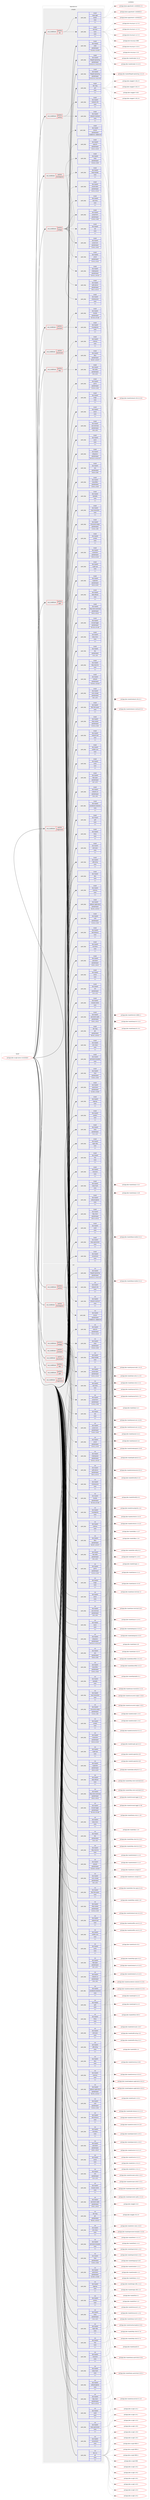 digraph prolog {

# *************
# Graph options
# *************

newrank=true;
concentrate=true;
compound=true;
graph [rankdir=LR,fontname=Helvetica,fontsize=10,ranksep=1.5];#, ranksep=2.5, nodesep=0.2];
edge  [arrowhead=vee];
node  [fontname=Helvetica,fontsize=10];

# **********
# The ebuild
# **********

subgraph cluster_leftcol {
color=gray;
rank=same;
label=<<i>ebuild</i>>;
id [label="portage://dev-vcs/git-annex-10.20220624", color=red, width=4, href="../dev-vcs/git-annex-10.20220624.svg"];
}

# ****************
# The dependencies
# ****************

subgraph cluster_midcol {
color=gray;
label=<<i>dependencies</i>>;
subgraph cluster_compile {
fillcolor="#eeeeee";
style=filled;
label=<<i>compile</i>>;
subgraph cond62090 {
dependency221047 [label=<<TABLE BORDER="0" CELLBORDER="1" CELLSPACING="0" CELLPADDING="4"><TR><TD ROWSPAN="3" CELLPADDING="10">use_conditional</TD></TR><TR><TD>positive</TD></TR><TR><TD>assistant</TD></TR></TABLE>>, shape=none, color=red];
subgraph pack157490 {
dependency221048 [label=<<TABLE BORDER="0" CELLBORDER="1" CELLSPACING="0" CELLPADDING="4" WIDTH="220"><TR><TD ROWSPAN="6" CELLPADDING="30">pack_dep</TD></TR><TR><TD WIDTH="110">install</TD></TR><TR><TD>dev-haskell</TD></TR><TR><TD>hinotify</TD></TR><TR><TD>greaterequal</TD></TR><TR><TD>[0.3.10,,,0.3.10]</TD></TR></TABLE>>, shape=none, color=blue];
}
dependency221047:e -> dependency221048:w [weight=20,style="dashed",arrowhead="vee"];
subgraph pack157491 {
dependency221049 [label=<<TABLE BORDER="0" CELLBORDER="1" CELLSPACING="0" CELLPADDING="4" WIDTH="220"><TR><TD ROWSPAN="6" CELLPADDING="30">pack_dep</TD></TR><TR><TD WIDTH="110">install</TD></TR><TR><TD>dev-haskell</TD></TR><TR><TD>mountpoints</TD></TR><TR><TD>none</TD></TR><TR><TD>[,,]</TD></TR></TABLE>>, shape=none, color=blue];
}
dependency221047:e -> dependency221049:w [weight=20,style="dashed",arrowhead="vee"];
}
id:e -> dependency221047:w [weight=20,style="solid",arrowhead="vee"];
subgraph cond62091 {
dependency221050 [label=<<TABLE BORDER="0" CELLBORDER="1" CELLSPACING="0" CELLPADDING="4"><TR><TD ROWSPAN="3" CELLPADDING="10">use_conditional</TD></TR><TR><TD>positive</TD></TR><TR><TD>benchmark</TD></TR></TABLE>>, shape=none, color=red];
subgraph pack157492 {
dependency221051 [label=<<TABLE BORDER="0" CELLBORDER="1" CELLSPACING="0" CELLPADDING="4" WIDTH="220"><TR><TD ROWSPAN="6" CELLPADDING="30">pack_dep</TD></TR><TR><TD WIDTH="110">install</TD></TR><TR><TD>dev-haskell</TD></TR><TR><TD>criterion</TD></TR><TR><TD>none</TD></TR><TR><TD>[,,]</TD></TR></TABLE>>, shape=none, color=blue];
}
dependency221050:e -> dependency221051:w [weight=20,style="dashed",arrowhead="vee"];
}
id:e -> dependency221050:w [weight=20,style="solid",arrowhead="vee"];
subgraph cond62092 {
dependency221052 [label=<<TABLE BORDER="0" CELLBORDER="1" CELLSPACING="0" CELLPADDING="4"><TR><TD ROWSPAN="3" CELLPADDING="10">use_conditional</TD></TR><TR><TD>positive</TD></TR><TR><TD>dbus</TD></TR></TABLE>>, shape=none, color=red];
subgraph pack157493 {
dependency221053 [label=<<TABLE BORDER="0" CELLBORDER="1" CELLSPACING="0" CELLPADDING="4" WIDTH="220"><TR><TD ROWSPAN="6" CELLPADDING="30">pack_dep</TD></TR><TR><TD WIDTH="110">install</TD></TR><TR><TD>dev-haskell</TD></TR><TR><TD>dbus</TD></TR><TR><TD>greaterequal</TD></TR><TR><TD>[0.10.7,,,0.10.7]</TD></TR></TABLE>>, shape=none, color=blue];
}
dependency221052:e -> dependency221053:w [weight=20,style="dashed",arrowhead="vee"];
subgraph pack157494 {
dependency221054 [label=<<TABLE BORDER="0" CELLBORDER="1" CELLSPACING="0" CELLPADDING="4" WIDTH="220"><TR><TD ROWSPAN="6" CELLPADDING="30">pack_dep</TD></TR><TR><TD WIDTH="110">install</TD></TR><TR><TD>dev-haskell</TD></TR><TR><TD>fdo-notify</TD></TR><TR><TD>greaterequal</TD></TR><TR><TD>[0.3,,,0.3]</TD></TR></TABLE>>, shape=none, color=blue];
}
dependency221052:e -> dependency221054:w [weight=20,style="dashed",arrowhead="vee"];
}
id:e -> dependency221052:w [weight=20,style="solid",arrowhead="vee"];
subgraph cond62093 {
dependency221055 [label=<<TABLE BORDER="0" CELLBORDER="1" CELLSPACING="0" CELLPADDING="4"><TR><TD ROWSPAN="3" CELLPADDING="10">use_conditional</TD></TR><TR><TD>positive</TD></TR><TR><TD>doc</TD></TR></TABLE>>, shape=none, color=red];
subgraph pack157495 {
dependency221056 [label=<<TABLE BORDER="0" CELLBORDER="1" CELLSPACING="0" CELLPADDING="4" WIDTH="220"><TR><TD ROWSPAN="6" CELLPADDING="30">pack_dep</TD></TR><TR><TD WIDTH="110">install</TD></TR><TR><TD>www-apps</TD></TR><TR><TD>ikiwiki</TD></TR><TR><TD>none</TD></TR><TR><TD>[,,]</TD></TR></TABLE>>, shape=none, color=blue];
}
dependency221055:e -> dependency221056:w [weight=20,style="dashed",arrowhead="vee"];
subgraph pack157496 {
dependency221057 [label=<<TABLE BORDER="0" CELLBORDER="1" CELLSPACING="0" CELLPADDING="4" WIDTH="220"><TR><TD ROWSPAN="6" CELLPADDING="30">pack_dep</TD></TR><TR><TD WIDTH="110">install</TD></TR><TR><TD>net-misc</TD></TR><TR><TD>rsync</TD></TR><TR><TD>none</TD></TR><TR><TD>[,,]</TD></TR></TABLE>>, shape=none, color=blue];
}
dependency221055:e -> dependency221057:w [weight=20,style="dashed",arrowhead="vee"];
}
id:e -> dependency221055:w [weight=20,style="solid",arrowhead="vee"];
subgraph cond62094 {
dependency221058 [label=<<TABLE BORDER="0" CELLBORDER="1" CELLSPACING="0" CELLPADDING="4"><TR><TD ROWSPAN="3" CELLPADDING="10">use_conditional</TD></TR><TR><TD>positive</TD></TR><TR><TD>gitlfs</TD></TR></TABLE>>, shape=none, color=red];
subgraph pack157497 {
dependency221059 [label=<<TABLE BORDER="0" CELLBORDER="1" CELLSPACING="0" CELLPADDING="4" WIDTH="220"><TR><TD ROWSPAN="6" CELLPADDING="30">pack_dep</TD></TR><TR><TD WIDTH="110">install</TD></TR><TR><TD>dev-haskell</TD></TR><TR><TD>git-lfs</TD></TR><TR><TD>greaterequal</TD></TR><TR><TD>[1.2.0,,,1.2.0]</TD></TR></TABLE>>, shape=none, color=blue];
}
dependency221058:e -> dependency221059:w [weight=20,style="dashed",arrowhead="vee"];
}
id:e -> dependency221058:w [weight=20,style="solid",arrowhead="vee"];
subgraph cond62095 {
dependency221060 [label=<<TABLE BORDER="0" CELLBORDER="1" CELLSPACING="0" CELLPADDING="4"><TR><TD ROWSPAN="3" CELLPADDING="10">use_conditional</TD></TR><TR><TD>positive</TD></TR><TR><TD>magicmime</TD></TR></TABLE>>, shape=none, color=red];
subgraph pack157498 {
dependency221061 [label=<<TABLE BORDER="0" CELLBORDER="1" CELLSPACING="0" CELLPADDING="4" WIDTH="220"><TR><TD ROWSPAN="6" CELLPADDING="30">pack_dep</TD></TR><TR><TD WIDTH="110">install</TD></TR><TR><TD>dev-haskell</TD></TR><TR><TD>magic</TD></TR><TR><TD>none</TD></TR><TR><TD>[,,]</TD></TR></TABLE>>, shape=none, color=blue];
}
dependency221060:e -> dependency221061:w [weight=20,style="dashed",arrowhead="vee"];
}
id:e -> dependency221060:w [weight=20,style="solid",arrowhead="vee"];
subgraph cond62096 {
dependency221062 [label=<<TABLE BORDER="0" CELLBORDER="1" CELLSPACING="0" CELLPADDING="4"><TR><TD ROWSPAN="3" CELLPADDING="10">use_conditional</TD></TR><TR><TD>positive</TD></TR><TR><TD>pairing</TD></TR></TABLE>>, shape=none, color=red];
subgraph pack157499 {
dependency221063 [label=<<TABLE BORDER="0" CELLBORDER="1" CELLSPACING="0" CELLPADDING="4" WIDTH="220"><TR><TD ROWSPAN="6" CELLPADDING="30">pack_dep</TD></TR><TR><TD WIDTH="110">install</TD></TR><TR><TD>dev-haskell</TD></TR><TR><TD>network-info</TD></TR><TR><TD>none</TD></TR><TR><TD>[,,]</TD></TR></TABLE>>, shape=none, color=blue];
}
dependency221062:e -> dependency221063:w [weight=20,style="dashed",arrowhead="vee"];
subgraph pack157500 {
dependency221064 [label=<<TABLE BORDER="0" CELLBORDER="1" CELLSPACING="0" CELLPADDING="4" WIDTH="220"><TR><TD ROWSPAN="6" CELLPADDING="30">pack_dep</TD></TR><TR><TD WIDTH="110">install</TD></TR><TR><TD>dev-haskell</TD></TR><TR><TD>network-multicast</TD></TR><TR><TD>none</TD></TR><TR><TD>[,,]</TD></TR></TABLE>>, shape=none, color=blue];
}
dependency221062:e -> dependency221064:w [weight=20,style="dashed",arrowhead="vee"];
}
id:e -> dependency221062:w [weight=20,style="solid",arrowhead="vee"];
subgraph cond62097 {
dependency221065 [label=<<TABLE BORDER="0" CELLBORDER="1" CELLSPACING="0" CELLPADDING="4"><TR><TD ROWSPAN="3" CELLPADDING="10">use_conditional</TD></TR><TR><TD>positive</TD></TR><TR><TD>torrentparser</TD></TR></TABLE>>, shape=none, color=red];
subgraph pack157501 {
dependency221066 [label=<<TABLE BORDER="0" CELLBORDER="1" CELLSPACING="0" CELLPADDING="4" WIDTH="220"><TR><TD ROWSPAN="6" CELLPADDING="30">pack_dep</TD></TR><TR><TD WIDTH="110">install</TD></TR><TR><TD>dev-haskell</TD></TR><TR><TD>torrent</TD></TR><TR><TD>greaterequal</TD></TR><TR><TD>[10000.0.0,,,10000.0.0]</TD></TR></TABLE>>, shape=none, color=blue];
}
dependency221065:e -> dependency221066:w [weight=20,style="dashed",arrowhead="vee"];
}
id:e -> dependency221065:w [weight=20,style="solid",arrowhead="vee"];
subgraph cond62098 {
dependency221067 [label=<<TABLE BORDER="0" CELLBORDER="1" CELLSPACING="0" CELLPADDING="4"><TR><TD ROWSPAN="3" CELLPADDING="10">use_conditional</TD></TR><TR><TD>positive</TD></TR><TR><TD>webapp</TD></TR></TABLE>>, shape=none, color=red];
subgraph pack157502 {
dependency221068 [label=<<TABLE BORDER="0" CELLBORDER="1" CELLSPACING="0" CELLPADDING="4" WIDTH="220"><TR><TD ROWSPAN="6" CELLPADDING="30">pack_dep</TD></TR><TR><TD WIDTH="110">install</TD></TR><TR><TD>dev-haskell</TD></TR><TR><TD>blaze-builder</TD></TR><TR><TD>none</TD></TR><TR><TD>[,,]</TD></TR></TABLE>>, shape=none, color=blue];
}
dependency221067:e -> dependency221068:w [weight=20,style="dashed",arrowhead="vee"];
subgraph pack157503 {
dependency221069 [label=<<TABLE BORDER="0" CELLBORDER="1" CELLSPACING="0" CELLPADDING="4" WIDTH="220"><TR><TD ROWSPAN="6" CELLPADDING="30">pack_dep</TD></TR><TR><TD WIDTH="110">install</TD></TR><TR><TD>dev-haskell</TD></TR><TR><TD>clientsession</TD></TR><TR><TD>none</TD></TR><TR><TD>[,,]</TD></TR></TABLE>>, shape=none, color=blue];
}
dependency221067:e -> dependency221069:w [weight=20,style="dashed",arrowhead="vee"];
subgraph pack157504 {
dependency221070 [label=<<TABLE BORDER="0" CELLBORDER="1" CELLSPACING="0" CELLPADDING="4" WIDTH="220"><TR><TD ROWSPAN="6" CELLPADDING="30">pack_dep</TD></TR><TR><TD WIDTH="110">install</TD></TR><TR><TD>dev-haskell</TD></TR><TR><TD>path-pieces</TD></TR><TR><TD>greaterequal</TD></TR><TR><TD>[0.2.1,,,0.2.1]</TD></TR></TABLE>>, shape=none, color=blue];
}
dependency221067:e -> dependency221070:w [weight=20,style="dashed",arrowhead="vee"];
subgraph pack157505 {
dependency221071 [label=<<TABLE BORDER="0" CELLBORDER="1" CELLSPACING="0" CELLPADDING="4" WIDTH="220"><TR><TD ROWSPAN="6" CELLPADDING="30">pack_dep</TD></TR><TR><TD WIDTH="110">install</TD></TR><TR><TD>dev-haskell</TD></TR><TR><TD>shakespeare</TD></TR><TR><TD>greaterequal</TD></TR><TR><TD>[2.0.11,,,2.0.11]</TD></TR></TABLE>>, shape=none, color=blue];
}
dependency221067:e -> dependency221071:w [weight=20,style="dashed",arrowhead="vee"];
subgraph pack157506 {
dependency221072 [label=<<TABLE BORDER="0" CELLBORDER="1" CELLSPACING="0" CELLPADDING="4" WIDTH="220"><TR><TD ROWSPAN="6" CELLPADDING="30">pack_dep</TD></TR><TR><TD WIDTH="110">install</TD></TR><TR><TD>dev-haskell</TD></TR><TR><TD>wai</TD></TR><TR><TD>none</TD></TR><TR><TD>[,,]</TD></TR></TABLE>>, shape=none, color=blue];
}
dependency221067:e -> dependency221072:w [weight=20,style="dashed",arrowhead="vee"];
subgraph pack157507 {
dependency221073 [label=<<TABLE BORDER="0" CELLBORDER="1" CELLSPACING="0" CELLPADDING="4" WIDTH="220"><TR><TD ROWSPAN="6" CELLPADDING="30">pack_dep</TD></TR><TR><TD WIDTH="110">install</TD></TR><TR><TD>dev-haskell</TD></TR><TR><TD>wai-extra</TD></TR><TR><TD>none</TD></TR><TR><TD>[,,]</TD></TR></TABLE>>, shape=none, color=blue];
}
dependency221067:e -> dependency221073:w [weight=20,style="dashed",arrowhead="vee"];
subgraph pack157508 {
dependency221074 [label=<<TABLE BORDER="0" CELLBORDER="1" CELLSPACING="0" CELLPADDING="4" WIDTH="220"><TR><TD ROWSPAN="6" CELLPADDING="30">pack_dep</TD></TR><TR><TD WIDTH="110">install</TD></TR><TR><TD>dev-haskell</TD></TR><TR><TD>warp</TD></TR><TR><TD>greaterequal</TD></TR><TR><TD>[3.2.8,,,3.2.8]</TD></TR></TABLE>>, shape=none, color=blue];
}
dependency221067:e -> dependency221074:w [weight=20,style="dashed",arrowhead="vee"];
subgraph pack157509 {
dependency221075 [label=<<TABLE BORDER="0" CELLBORDER="1" CELLSPACING="0" CELLPADDING="4" WIDTH="220"><TR><TD ROWSPAN="6" CELLPADDING="30">pack_dep</TD></TR><TR><TD WIDTH="110">install</TD></TR><TR><TD>dev-haskell</TD></TR><TR><TD>warp-tls</TD></TR><TR><TD>greaterequal</TD></TR><TR><TD>[3.2.2,,,3.2.2]</TD></TR></TABLE>>, shape=none, color=blue];
}
dependency221067:e -> dependency221075:w [weight=20,style="dashed",arrowhead="vee"];
subgraph pack157510 {
dependency221076 [label=<<TABLE BORDER="0" CELLBORDER="1" CELLSPACING="0" CELLPADDING="4" WIDTH="220"><TR><TD ROWSPAN="6" CELLPADDING="30">pack_dep</TD></TR><TR><TD WIDTH="110">install</TD></TR><TR><TD>dev-haskell</TD></TR><TR><TD>yesod</TD></TR><TR><TD>greaterequal</TD></TR><TR><TD>[1.4.3,,,1.4.3]</TD></TR></TABLE>>, shape=none, color=blue];
}
dependency221067:e -> dependency221076:w [weight=20,style="dashed",arrowhead="vee"];
subgraph pack157511 {
dependency221077 [label=<<TABLE BORDER="0" CELLBORDER="1" CELLSPACING="0" CELLPADDING="4" WIDTH="220"><TR><TD ROWSPAN="6" CELLPADDING="30">pack_dep</TD></TR><TR><TD WIDTH="110">install</TD></TR><TR><TD>dev-haskell</TD></TR><TR><TD>yesod-core</TD></TR><TR><TD>greaterequal</TD></TR><TR><TD>[1.6.0,,,1.6.0]</TD></TR></TABLE>>, shape=none, color=blue];
}
dependency221067:e -> dependency221077:w [weight=20,style="dashed",arrowhead="vee"];
subgraph pack157512 {
dependency221078 [label=<<TABLE BORDER="0" CELLBORDER="1" CELLSPACING="0" CELLPADDING="4" WIDTH="220"><TR><TD ROWSPAN="6" CELLPADDING="30">pack_dep</TD></TR><TR><TD WIDTH="110">install</TD></TR><TR><TD>dev-haskell</TD></TR><TR><TD>yesod-form</TD></TR><TR><TD>greaterequal</TD></TR><TR><TD>[1.4.8,,,1.4.8]</TD></TR></TABLE>>, shape=none, color=blue];
}
dependency221067:e -> dependency221078:w [weight=20,style="dashed",arrowhead="vee"];
subgraph pack157513 {
dependency221079 [label=<<TABLE BORDER="0" CELLBORDER="1" CELLSPACING="0" CELLPADDING="4" WIDTH="220"><TR><TD ROWSPAN="6" CELLPADDING="30">pack_dep</TD></TR><TR><TD WIDTH="110">install</TD></TR><TR><TD>dev-haskell</TD></TR><TR><TD>yesod-static</TD></TR><TR><TD>greaterequal</TD></TR><TR><TD>[1.5.1,,,1.5.1]</TD></TR></TABLE>>, shape=none, color=blue];
}
dependency221067:e -> dependency221079:w [weight=20,style="dashed",arrowhead="vee"];
}
id:e -> dependency221067:w [weight=20,style="solid",arrowhead="vee"];
subgraph pack157514 {
dependency221080 [label=<<TABLE BORDER="0" CELLBORDER="1" CELLSPACING="0" CELLPADDING="4" WIDTH="220"><TR><TD ROWSPAN="6" CELLPADDING="30">pack_dep</TD></TR><TR><TD WIDTH="110">install</TD></TR><TR><TD>dev-haskell</TD></TR><TR><TD>aeson</TD></TR><TR><TD>none</TD></TR><TR><TD>[,,]</TD></TR></TABLE>>, shape=none, color=blue];
}
id:e -> dependency221080:w [weight=20,style="solid",arrowhead="vee"];
subgraph pack157515 {
dependency221081 [label=<<TABLE BORDER="0" CELLBORDER="1" CELLSPACING="0" CELLPADDING="4" WIDTH="220"><TR><TD ROWSPAN="6" CELLPADDING="30">pack_dep</TD></TR><TR><TD WIDTH="110">install</TD></TR><TR><TD>dev-haskell</TD></TR><TR><TD>ansi-terminal</TD></TR><TR><TD>greaterequal</TD></TR><TR><TD>[0.9,,,0.9]</TD></TR></TABLE>>, shape=none, color=blue];
}
id:e -> dependency221081:w [weight=20,style="solid",arrowhead="vee"];
subgraph pack157516 {
dependency221082 [label=<<TABLE BORDER="0" CELLBORDER="1" CELLSPACING="0" CELLPADDING="4" WIDTH="220"><TR><TD ROWSPAN="6" CELLPADDING="30">pack_dep</TD></TR><TR><TD WIDTH="110">install</TD></TR><TR><TD>dev-haskell</TD></TR><TR><TD>async</TD></TR><TR><TD>none</TD></TR><TR><TD>[,,]</TD></TR></TABLE>>, shape=none, color=blue];
}
id:e -> dependency221082:w [weight=20,style="solid",arrowhead="vee"];
subgraph pack157517 {
dependency221083 [label=<<TABLE BORDER="0" CELLBORDER="1" CELLSPACING="0" CELLPADDING="4" WIDTH="220"><TR><TD ROWSPAN="6" CELLPADDING="30">pack_dep</TD></TR><TR><TD WIDTH="110">install</TD></TR><TR><TD>dev-haskell</TD></TR><TR><TD>attoparsec</TD></TR><TR><TD>greaterequal</TD></TR><TR><TD>[0.13.2.2,,,0.13.2.2]</TD></TR></TABLE>>, shape=none, color=blue];
}
id:e -> dependency221083:w [weight=20,style="solid",arrowhead="vee"];
subgraph pack157518 {
dependency221084 [label=<<TABLE BORDER="0" CELLBORDER="1" CELLSPACING="0" CELLPADDING="4" WIDTH="220"><TR><TD ROWSPAN="6" CELLPADDING="30">pack_dep</TD></TR><TR><TD WIDTH="110">install</TD></TR><TR><TD>dev-haskell</TD></TR><TR><TD>aws</TD></TR><TR><TD>greaterequal</TD></TR><TR><TD>[0.20,,,0.20]</TD></TR></TABLE>>, shape=none, color=blue];
}
id:e -> dependency221084:w [weight=20,style="solid",arrowhead="vee"];
subgraph pack157519 {
dependency221085 [label=<<TABLE BORDER="0" CELLBORDER="1" CELLSPACING="0" CELLPADDING="4" WIDTH="220"><TR><TD ROWSPAN="6" CELLPADDING="30">pack_dep</TD></TR><TR><TD WIDTH="110">install</TD></TR><TR><TD>dev-haskell</TD></TR><TR><TD>bloomfilter</TD></TR><TR><TD>greaterequal</TD></TR><TR><TD>[2.0.0,,,2.0.0]</TD></TR></TABLE>>, shape=none, color=blue];
}
id:e -> dependency221085:w [weight=20,style="solid",arrowhead="vee"];
subgraph pack157520 {
dependency221086 [label=<<TABLE BORDER="0" CELLBORDER="1" CELLSPACING="0" CELLPADDING="4" WIDTH="220"><TR><TD ROWSPAN="6" CELLPADDING="30">pack_dep</TD></TR><TR><TD WIDTH="110">install</TD></TR><TR><TD>dev-haskell</TD></TR><TR><TD>byteable</TD></TR><TR><TD>none</TD></TR><TR><TD>[,,]</TD></TR></TABLE>>, shape=none, color=blue];
}
id:e -> dependency221086:w [weight=20,style="solid",arrowhead="vee"];
subgraph pack157521 {
dependency221087 [label=<<TABLE BORDER="0" CELLBORDER="1" CELLSPACING="0" CELLPADDING="4" WIDTH="220"><TR><TD ROWSPAN="6" CELLPADDING="30">pack_dep</TD></TR><TR><TD WIDTH="110">install</TD></TR><TR><TD>dev-haskell</TD></TR><TR><TD>cabal</TD></TR><TR><TD>greaterequal</TD></TR><TR><TD>[3.2.0.0,,,3.2.0.0]</TD></TR></TABLE>>, shape=none, color=blue];
}
id:e -> dependency221087:w [weight=20,style="solid",arrowhead="vee"];
subgraph pack157522 {
dependency221088 [label=<<TABLE BORDER="0" CELLBORDER="1" CELLSPACING="0" CELLPADDING="4" WIDTH="220"><TR><TD ROWSPAN="6" CELLPADDING="30">pack_dep</TD></TR><TR><TD WIDTH="110">install</TD></TR><TR><TD>dev-haskell</TD></TR><TR><TD>case-insensitive</TD></TR><TR><TD>none</TD></TR><TR><TD>[,,]</TD></TR></TABLE>>, shape=none, color=blue];
}
id:e -> dependency221088:w [weight=20,style="solid",arrowhead="vee"];
subgraph pack157523 {
dependency221089 [label=<<TABLE BORDER="0" CELLBORDER="1" CELLSPACING="0" CELLPADDING="4" WIDTH="220"><TR><TD ROWSPAN="6" CELLPADDING="30">pack_dep</TD></TR><TR><TD WIDTH="110">install</TD></TR><TR><TD>dev-haskell</TD></TR><TR><TD>concurrent-output</TD></TR><TR><TD>greaterequal</TD></TR><TR><TD>[1.10,,,1.10]</TD></TR></TABLE>>, shape=none, color=blue];
}
id:e -> dependency221089:w [weight=20,style="solid",arrowhead="vee"];
subgraph pack157524 {
dependency221090 [label=<<TABLE BORDER="0" CELLBORDER="1" CELLSPACING="0" CELLPADDING="4" WIDTH="220"><TR><TD ROWSPAN="6" CELLPADDING="30">pack_dep</TD></TR><TR><TD WIDTH="110">install</TD></TR><TR><TD>dev-haskell</TD></TR><TR><TD>conduit</TD></TR><TR><TD>none</TD></TR><TR><TD>[,,]</TD></TR></TABLE>>, shape=none, color=blue];
}
id:e -> dependency221090:w [weight=20,style="solid",arrowhead="vee"];
subgraph pack157525 {
dependency221091 [label=<<TABLE BORDER="0" CELLBORDER="1" CELLSPACING="0" CELLPADDING="4" WIDTH="220"><TR><TD ROWSPAN="6" CELLPADDING="30">pack_dep</TD></TR><TR><TD WIDTH="110">install</TD></TR><TR><TD>dev-haskell</TD></TR><TR><TD>connection</TD></TR><TR><TD>greaterequal</TD></TR><TR><TD>[0.2.6,,,0.2.6]</TD></TR></TABLE>>, shape=none, color=blue];
}
id:e -> dependency221091:w [weight=20,style="solid",arrowhead="vee"];
subgraph pack157526 {
dependency221092 [label=<<TABLE BORDER="0" CELLBORDER="1" CELLSPACING="0" CELLPADDING="4" WIDTH="220"><TR><TD ROWSPAN="6" CELLPADDING="30">pack_dep</TD></TR><TR><TD WIDTH="110">install</TD></TR><TR><TD>dev-haskell</TD></TR><TR><TD>crypto-api</TD></TR><TR><TD>none</TD></TR><TR><TD>[,,]</TD></TR></TABLE>>, shape=none, color=blue];
}
id:e -> dependency221092:w [weight=20,style="solid",arrowhead="vee"];
subgraph pack157527 {
dependency221093 [label=<<TABLE BORDER="0" CELLBORDER="1" CELLSPACING="0" CELLPADDING="4" WIDTH="220"><TR><TD ROWSPAN="6" CELLPADDING="30">pack_dep</TD></TR><TR><TD WIDTH="110">install</TD></TR><TR><TD>dev-haskell</TD></TR><TR><TD>cryptonite</TD></TR><TR><TD>greaterequal</TD></TR><TR><TD>[0.23,,,0.23]</TD></TR></TABLE>>, shape=none, color=blue];
}
id:e -> dependency221093:w [weight=20,style="solid",arrowhead="vee"];
subgraph pack157528 {
dependency221094 [label=<<TABLE BORDER="0" CELLBORDER="1" CELLSPACING="0" CELLPADDING="4" WIDTH="220"><TR><TD ROWSPAN="6" CELLPADDING="30">pack_dep</TD></TR><TR><TD WIDTH="110">install</TD></TR><TR><TD>dev-haskell</TD></TR><TR><TD>data-default</TD></TR><TR><TD>none</TD></TR><TR><TD>[,,]</TD></TR></TABLE>>, shape=none, color=blue];
}
id:e -> dependency221094:w [weight=20,style="solid",arrowhead="vee"];
subgraph pack157529 {
dependency221095 [label=<<TABLE BORDER="0" CELLBORDER="1" CELLSPACING="0" CELLPADDING="4" WIDTH="220"><TR><TD ROWSPAN="6" CELLPADDING="30">pack_dep</TD></TR><TR><TD WIDTH="110">install</TD></TR><TR><TD>dev-haskell</TD></TR><TR><TD>dav</TD></TR><TR><TD>greaterequal</TD></TR><TR><TD>[1.0,,,1.0]</TD></TR></TABLE>>, shape=none, color=blue];
}
id:e -> dependency221095:w [weight=20,style="solid",arrowhead="vee"];
subgraph pack157530 {
dependency221096 [label=<<TABLE BORDER="0" CELLBORDER="1" CELLSPACING="0" CELLPADDING="4" WIDTH="220"><TR><TD ROWSPAN="6" CELLPADDING="30">pack_dep</TD></TR><TR><TD WIDTH="110">install</TD></TR><TR><TD>dev-haskell</TD></TR><TR><TD>disk-free-space</TD></TR><TR><TD>none</TD></TR><TR><TD>[,,]</TD></TR></TABLE>>, shape=none, color=blue];
}
id:e -> dependency221096:w [weight=20,style="solid",arrowhead="vee"];
subgraph pack157531 {
dependency221097 [label=<<TABLE BORDER="0" CELLBORDER="1" CELLSPACING="0" CELLPADDING="4" WIDTH="220"><TR><TD ROWSPAN="6" CELLPADDING="30">pack_dep</TD></TR><TR><TD WIDTH="110">install</TD></TR><TR><TD>dev-haskell</TD></TR><TR><TD>dlist</TD></TR><TR><TD>none</TD></TR><TR><TD>[,,]</TD></TR></TABLE>>, shape=none, color=blue];
}
id:e -> dependency221097:w [weight=20,style="solid",arrowhead="vee"];
subgraph pack157532 {
dependency221098 [label=<<TABLE BORDER="0" CELLBORDER="1" CELLSPACING="0" CELLPADDING="4" WIDTH="220"><TR><TD ROWSPAN="6" CELLPADDING="30">pack_dep</TD></TR><TR><TD WIDTH="110">install</TD></TR><TR><TD>dev-haskell</TD></TR><TR><TD>edit-distance</TD></TR><TR><TD>none</TD></TR><TR><TD>[,,]</TD></TR></TABLE>>, shape=none, color=blue];
}
id:e -> dependency221098:w [weight=20,style="solid",arrowhead="vee"];
subgraph pack157533 {
dependency221099 [label=<<TABLE BORDER="0" CELLBORDER="1" CELLSPACING="0" CELLPADDING="4" WIDTH="220"><TR><TD ROWSPAN="6" CELLPADDING="30">pack_dep</TD></TR><TR><TD WIDTH="110">install</TD></TR><TR><TD>dev-haskell</TD></TR><TR><TD>feed</TD></TR><TR><TD>greaterequal</TD></TR><TR><TD>[1.0.0,,,1.0.0]</TD></TR></TABLE>>, shape=none, color=blue];
}
id:e -> dependency221099:w [weight=20,style="solid",arrowhead="vee"];
subgraph pack157534 {
dependency221100 [label=<<TABLE BORDER="0" CELLBORDER="1" CELLSPACING="0" CELLPADDING="4" WIDTH="220"><TR><TD ROWSPAN="6" CELLPADDING="30">pack_dep</TD></TR><TR><TD WIDTH="110">install</TD></TR><TR><TD>dev-haskell</TD></TR><TR><TD>filepath-bytestring</TD></TR><TR><TD>greaterequal</TD></TR><TR><TD>[1.4.2.1.1,,,1.4.2.1.1]</TD></TR></TABLE>>, shape=none, color=blue];
}
id:e -> dependency221100:w [weight=20,style="solid",arrowhead="vee"];
subgraph pack157535 {
dependency221101 [label=<<TABLE BORDER="0" CELLBORDER="1" CELLSPACING="0" CELLPADDING="4" WIDTH="220"><TR><TD ROWSPAN="6" CELLPADDING="30">pack_dep</TD></TR><TR><TD WIDTH="110">install</TD></TR><TR><TD>dev-haskell</TD></TR><TR><TD>filepath-bytestring</TD></TR><TR><TD>greaterequal</TD></TR><TR><TD>[1.4.2.1.4,,,1.4.2.1.4]</TD></TR></TABLE>>, shape=none, color=blue];
}
id:e -> dependency221101:w [weight=20,style="solid",arrowhead="vee"];
subgraph pack157536 {
dependency221102 [label=<<TABLE BORDER="0" CELLBORDER="1" CELLSPACING="0" CELLPADDING="4" WIDTH="220"><TR><TD ROWSPAN="6" CELLPADDING="30">pack_dep</TD></TR><TR><TD WIDTH="110">install</TD></TR><TR><TD>dev-haskell</TD></TR><TR><TD>free</TD></TR><TR><TD>none</TD></TR><TR><TD>[,,]</TD></TR></TABLE>>, shape=none, color=blue];
}
id:e -> dependency221102:w [weight=20,style="solid",arrowhead="vee"];
subgraph pack157537 {
dependency221103 [label=<<TABLE BORDER="0" CELLBORDER="1" CELLSPACING="0" CELLPADDING="4" WIDTH="220"><TR><TD ROWSPAN="6" CELLPADDING="30">pack_dep</TD></TR><TR><TD WIDTH="110">install</TD></TR><TR><TD>dev-haskell</TD></TR><TR><TD>http-client</TD></TR><TR><TD>greaterequal</TD></TR><TR><TD>[0.5.3,,,0.5.3]</TD></TR></TABLE>>, shape=none, color=blue];
}
id:e -> dependency221103:w [weight=20,style="solid",arrowhead="vee"];
subgraph pack157538 {
dependency221104 [label=<<TABLE BORDER="0" CELLBORDER="1" CELLSPACING="0" CELLPADDING="4" WIDTH="220"><TR><TD ROWSPAN="6" CELLPADDING="30">pack_dep</TD></TR><TR><TD WIDTH="110">install</TD></TR><TR><TD>dev-haskell</TD></TR><TR><TD>http-client-restricted</TD></TR><TR><TD>greaterequal</TD></TR><TR><TD>[0.0.2,,,0.0.2]</TD></TR></TABLE>>, shape=none, color=blue];
}
id:e -> dependency221104:w [weight=20,style="solid",arrowhead="vee"];
subgraph pack157539 {
dependency221105 [label=<<TABLE BORDER="0" CELLBORDER="1" CELLSPACING="0" CELLPADDING="4" WIDTH="220"><TR><TD ROWSPAN="6" CELLPADDING="30">pack_dep</TD></TR><TR><TD WIDTH="110">install</TD></TR><TR><TD>dev-haskell</TD></TR><TR><TD>http-client-tls</TD></TR><TR><TD>none</TD></TR><TR><TD>[,,]</TD></TR></TABLE>>, shape=none, color=blue];
}
id:e -> dependency221105:w [weight=20,style="solid",arrowhead="vee"];
subgraph pack157540 {
dependency221106 [label=<<TABLE BORDER="0" CELLBORDER="1" CELLSPACING="0" CELLPADDING="4" WIDTH="220"><TR><TD ROWSPAN="6" CELLPADDING="30">pack_dep</TD></TR><TR><TD WIDTH="110">install</TD></TR><TR><TD>dev-haskell</TD></TR><TR><TD>http-conduit</TD></TR><TR><TD>greaterequal</TD></TR><TR><TD>[2.3.0,,,2.3.0]</TD></TR></TABLE>>, shape=none, color=blue];
}
id:e -> dependency221106:w [weight=20,style="solid",arrowhead="vee"];
subgraph pack157541 {
dependency221107 [label=<<TABLE BORDER="0" CELLBORDER="1" CELLSPACING="0" CELLPADDING="4" WIDTH="220"><TR><TD ROWSPAN="6" CELLPADDING="30">pack_dep</TD></TR><TR><TD WIDTH="110">install</TD></TR><TR><TD>dev-haskell</TD></TR><TR><TD>http-types</TD></TR><TR><TD>greaterequal</TD></TR><TR><TD>[0.7,,,0.7]</TD></TR></TABLE>>, shape=none, color=blue];
}
id:e -> dependency221107:w [weight=20,style="solid",arrowhead="vee"];
subgraph pack157542 {
dependency221108 [label=<<TABLE BORDER="0" CELLBORDER="1" CELLSPACING="0" CELLPADDING="4" WIDTH="220"><TR><TD ROWSPAN="6" CELLPADDING="30">pack_dep</TD></TR><TR><TD WIDTH="110">install</TD></TR><TR><TD>dev-haskell</TD></TR><TR><TD>ifelse</TD></TR><TR><TD>none</TD></TR><TR><TD>[,,]</TD></TR></TABLE>>, shape=none, color=blue];
}
id:e -> dependency221108:w [weight=20,style="solid",arrowhead="vee"];
subgraph pack157543 {
dependency221109 [label=<<TABLE BORDER="0" CELLBORDER="1" CELLSPACING="0" CELLPADDING="4" WIDTH="220"><TR><TD ROWSPAN="6" CELLPADDING="30">pack_dep</TD></TR><TR><TD WIDTH="110">install</TD></TR><TR><TD>dev-haskell</TD></TR><TR><TD>memory</TD></TR><TR><TD>none</TD></TR><TR><TD>[,,]</TD></TR></TABLE>>, shape=none, color=blue];
}
id:e -> dependency221109:w [weight=20,style="solid",arrowhead="vee"];
subgraph pack157544 {
dependency221110 [label=<<TABLE BORDER="0" CELLBORDER="1" CELLSPACING="0" CELLPADDING="4" WIDTH="220"><TR><TD ROWSPAN="6" CELLPADDING="30">pack_dep</TD></TR><TR><TD WIDTH="110">install</TD></TR><TR><TD>dev-haskell</TD></TR><TR><TD>microlens</TD></TR><TR><TD>none</TD></TR><TR><TD>[,,]</TD></TR></TABLE>>, shape=none, color=blue];
}
id:e -> dependency221110:w [weight=20,style="solid",arrowhead="vee"];
subgraph pack157545 {
dependency221111 [label=<<TABLE BORDER="0" CELLBORDER="1" CELLSPACING="0" CELLPADDING="4" WIDTH="220"><TR><TD ROWSPAN="6" CELLPADDING="30">pack_dep</TD></TR><TR><TD WIDTH="110">install</TD></TR><TR><TD>dev-haskell</TD></TR><TR><TD>monad-control</TD></TR><TR><TD>none</TD></TR><TR><TD>[,,]</TD></TR></TABLE>>, shape=none, color=blue];
}
id:e -> dependency221111:w [weight=20,style="solid",arrowhead="vee"];
subgraph pack157546 {
dependency221112 [label=<<TABLE BORDER="0" CELLBORDER="1" CELLSPACING="0" CELLPADDING="4" WIDTH="220"><TR><TD ROWSPAN="6" CELLPADDING="30">pack_dep</TD></TR><TR><TD WIDTH="110">install</TD></TR><TR><TD>dev-haskell</TD></TR><TR><TD>monad-logger</TD></TR><TR><TD>greaterequal</TD></TR><TR><TD>[0.3.10,,,0.3.10]</TD></TR></TABLE>>, shape=none, color=blue];
}
id:e -> dependency221112:w [weight=20,style="solid",arrowhead="vee"];
subgraph pack157547 {
dependency221113 [label=<<TABLE BORDER="0" CELLBORDER="1" CELLSPACING="0" CELLPADDING="4" WIDTH="220"><TR><TD ROWSPAN="6" CELLPADDING="30">pack_dep</TD></TR><TR><TD WIDTH="110">install</TD></TR><TR><TD>dev-haskell</TD></TR><TR><TD>network</TD></TR><TR><TD>greaterequal</TD></TR><TR><TD>[3.0.0.0,,,3.0.0.0]</TD></TR></TABLE>>, shape=none, color=blue];
}
id:e -> dependency221113:w [weight=20,style="solid",arrowhead="vee"];
subgraph pack157548 {
dependency221114 [label=<<TABLE BORDER="0" CELLBORDER="1" CELLSPACING="0" CELLPADDING="4" WIDTH="220"><TR><TD ROWSPAN="6" CELLPADDING="30">pack_dep</TD></TR><TR><TD WIDTH="110">install</TD></TR><TR><TD>dev-haskell</TD></TR><TR><TD>network-bsd</TD></TR><TR><TD>none</TD></TR><TR><TD>[,,]</TD></TR></TABLE>>, shape=none, color=blue];
}
id:e -> dependency221114:w [weight=20,style="solid",arrowhead="vee"];
subgraph pack157549 {
dependency221115 [label=<<TABLE BORDER="0" CELLBORDER="1" CELLSPACING="0" CELLPADDING="4" WIDTH="220"><TR><TD ROWSPAN="6" CELLPADDING="30">pack_dep</TD></TR><TR><TD WIDTH="110">install</TD></TR><TR><TD>dev-haskell</TD></TR><TR><TD>network-uri</TD></TR><TR><TD>greaterequal</TD></TR><TR><TD>[2.6,,,2.6]</TD></TR></TABLE>>, shape=none, color=blue];
}
id:e -> dependency221115:w [weight=20,style="solid",arrowhead="vee"];
subgraph pack157550 {
dependency221116 [label=<<TABLE BORDER="0" CELLBORDER="1" CELLSPACING="0" CELLPADDING="4" WIDTH="220"><TR><TD ROWSPAN="6" CELLPADDING="30">pack_dep</TD></TR><TR><TD WIDTH="110">install</TD></TR><TR><TD>dev-haskell</TD></TR><TR><TD>old-locale</TD></TR><TR><TD>none</TD></TR><TR><TD>[,,]</TD></TR></TABLE>>, shape=none, color=blue];
}
id:e -> dependency221116:w [weight=20,style="solid",arrowhead="vee"];
subgraph pack157551 {
dependency221117 [label=<<TABLE BORDER="0" CELLBORDER="1" CELLSPACING="0" CELLPADDING="4" WIDTH="220"><TR><TD ROWSPAN="6" CELLPADDING="30">pack_dep</TD></TR><TR><TD WIDTH="110">install</TD></TR><TR><TD>dev-haskell</TD></TR><TR><TD>optparse-applicative</TD></TR><TR><TD>greaterequal</TD></TR><TR><TD>[0.14.1,,,0.14.1]</TD></TR></TABLE>>, shape=none, color=blue];
}
id:e -> dependency221117:w [weight=20,style="solid",arrowhead="vee"];
subgraph pack157552 {
dependency221118 [label=<<TABLE BORDER="0" CELLBORDER="1" CELLSPACING="0" CELLPADDING="4" WIDTH="220"><TR><TD ROWSPAN="6" CELLPADDING="30">pack_dep</TD></TR><TR><TD WIDTH="110">install</TD></TR><TR><TD>dev-haskell</TD></TR><TR><TD>persistent</TD></TR><TR><TD>greaterequal</TD></TR><TR><TD>[2.8.1,,,2.8.1]</TD></TR></TABLE>>, shape=none, color=blue];
}
id:e -> dependency221118:w [weight=20,style="solid",arrowhead="vee"];
subgraph pack157553 {
dependency221119 [label=<<TABLE BORDER="0" CELLBORDER="1" CELLSPACING="0" CELLPADDING="4" WIDTH="220"><TR><TD ROWSPAN="6" CELLPADDING="30">pack_dep</TD></TR><TR><TD WIDTH="110">install</TD></TR><TR><TD>dev-haskell</TD></TR><TR><TD>persistent-sqlite</TD></TR><TR><TD>greaterequal</TD></TR><TR><TD>[2.8.1,,,2.8.1]</TD></TR></TABLE>>, shape=none, color=blue];
}
id:e -> dependency221119:w [weight=20,style="solid",arrowhead="vee"];
subgraph pack157554 {
dependency221120 [label=<<TABLE BORDER="0" CELLBORDER="1" CELLSPACING="0" CELLPADDING="4" WIDTH="220"><TR><TD ROWSPAN="6" CELLPADDING="30">pack_dep</TD></TR><TR><TD WIDTH="110">install</TD></TR><TR><TD>dev-haskell</TD></TR><TR><TD>persistent-template</TD></TR><TR><TD>none</TD></TR><TR><TD>[,,]</TD></TR></TABLE>>, shape=none, color=blue];
}
id:e -> dependency221120:w [weight=20,style="solid",arrowhead="vee"];
subgraph pack157555 {
dependency221121 [label=<<TABLE BORDER="0" CELLBORDER="1" CELLSPACING="0" CELLPADDING="4" WIDTH="220"><TR><TD ROWSPAN="6" CELLPADDING="30">pack_dep</TD></TR><TR><TD WIDTH="110">install</TD></TR><TR><TD>dev-haskell</TD></TR><TR><TD>quickcheck</TD></TR><TR><TD>greaterequal</TD></TR><TR><TD>[2.10.0,,,2.10.0]</TD></TR></TABLE>>, shape=none, color=blue];
}
id:e -> dependency221121:w [weight=20,style="solid",arrowhead="vee"];
subgraph pack157556 {
dependency221122 [label=<<TABLE BORDER="0" CELLBORDER="1" CELLSPACING="0" CELLPADDING="4" WIDTH="220"><TR><TD ROWSPAN="6" CELLPADDING="30">pack_dep</TD></TR><TR><TD WIDTH="110">install</TD></TR><TR><TD>dev-haskell</TD></TR><TR><TD>random</TD></TR><TR><TD>none</TD></TR><TR><TD>[,,]</TD></TR></TABLE>>, shape=none, color=blue];
}
id:e -> dependency221122:w [weight=20,style="solid",arrowhead="vee"];
subgraph pack157557 {
dependency221123 [label=<<TABLE BORDER="0" CELLBORDER="1" CELLSPACING="0" CELLPADDING="4" WIDTH="220"><TR><TD ROWSPAN="6" CELLPADDING="30">pack_dep</TD></TR><TR><TD WIDTH="110">install</TD></TR><TR><TD>dev-haskell</TD></TR><TR><TD>regex-tdfa</TD></TR><TR><TD>none</TD></TR><TR><TD>[,,]</TD></TR></TABLE>>, shape=none, color=blue];
}
id:e -> dependency221123:w [weight=20,style="solid",arrowhead="vee"];
subgraph pack157558 {
dependency221124 [label=<<TABLE BORDER="0" CELLBORDER="1" CELLSPACING="0" CELLPADDING="4" WIDTH="220"><TR><TD ROWSPAN="6" CELLPADDING="30">pack_dep</TD></TR><TR><TD WIDTH="110">install</TD></TR><TR><TD>dev-haskell</TD></TR><TR><TD>resourcet</TD></TR><TR><TD>none</TD></TR><TR><TD>[,,]</TD></TR></TABLE>>, shape=none, color=blue];
}
id:e -> dependency221124:w [weight=20,style="solid",arrowhead="vee"];
subgraph pack157559 {
dependency221125 [label=<<TABLE BORDER="0" CELLBORDER="1" CELLSPACING="0" CELLPADDING="4" WIDTH="220"><TR><TD ROWSPAN="6" CELLPADDING="30">pack_dep</TD></TR><TR><TD WIDTH="110">install</TD></TR><TR><TD>dev-haskell</TD></TR><TR><TD>safesemaphore</TD></TR><TR><TD>none</TD></TR><TR><TD>[,,]</TD></TR></TABLE>>, shape=none, color=blue];
}
id:e -> dependency221125:w [weight=20,style="solid",arrowhead="vee"];
subgraph pack157560 {
dependency221126 [label=<<TABLE BORDER="0" CELLBORDER="1" CELLSPACING="0" CELLPADDING="4" WIDTH="220"><TR><TD ROWSPAN="6" CELLPADDING="30">pack_dep</TD></TR><TR><TD WIDTH="110">install</TD></TR><TR><TD>dev-haskell</TD></TR><TR><TD>sandi</TD></TR><TR><TD>none</TD></TR><TR><TD>[,,]</TD></TR></TABLE>>, shape=none, color=blue];
}
id:e -> dependency221126:w [weight=20,style="solid",arrowhead="vee"];
subgraph pack157561 {
dependency221127 [label=<<TABLE BORDER="0" CELLBORDER="1" CELLSPACING="0" CELLPADDING="4" WIDTH="220"><TR><TD ROWSPAN="6" CELLPADDING="30">pack_dep</TD></TR><TR><TD WIDTH="110">install</TD></TR><TR><TD>dev-haskell</TD></TR><TR><TD>securemem</TD></TR><TR><TD>none</TD></TR><TR><TD>[,,]</TD></TR></TABLE>>, shape=none, color=blue];
}
id:e -> dependency221127:w [weight=20,style="solid",arrowhead="vee"];
subgraph pack157562 {
dependency221128 [label=<<TABLE BORDER="0" CELLBORDER="1" CELLSPACING="0" CELLPADDING="4" WIDTH="220"><TR><TD ROWSPAN="6" CELLPADDING="30">pack_dep</TD></TR><TR><TD WIDTH="110">install</TD></TR><TR><TD>dev-haskell</TD></TR><TR><TD>socks</TD></TR><TR><TD>none</TD></TR><TR><TD>[,,]</TD></TR></TABLE>>, shape=none, color=blue];
}
id:e -> dependency221128:w [weight=20,style="solid",arrowhead="vee"];
subgraph pack157563 {
dependency221129 [label=<<TABLE BORDER="0" CELLBORDER="1" CELLSPACING="0" CELLPADDING="4" WIDTH="220"><TR><TD ROWSPAN="6" CELLPADDING="30">pack_dep</TD></TR><TR><TD WIDTH="110">install</TD></TR><TR><TD>dev-haskell</TD></TR><TR><TD>split</TD></TR><TR><TD>none</TD></TR><TR><TD>[,,]</TD></TR></TABLE>>, shape=none, color=blue];
}
id:e -> dependency221129:w [weight=20,style="solid",arrowhead="vee"];
subgraph pack157564 {
dependency221130 [label=<<TABLE BORDER="0" CELLBORDER="1" CELLSPACING="0" CELLPADDING="4" WIDTH="220"><TR><TD ROWSPAN="6" CELLPADDING="30">pack_dep</TD></TR><TR><TD WIDTH="110">install</TD></TR><TR><TD>dev-haskell</TD></TR><TR><TD>stm</TD></TR><TR><TD>greaterequal</TD></TR><TR><TD>[2.3,,,2.3]</TD></TR></TABLE>>, shape=none, color=blue];
}
id:e -> dependency221130:w [weight=20,style="solid",arrowhead="vee"];
subgraph pack157565 {
dependency221131 [label=<<TABLE BORDER="0" CELLBORDER="1" CELLSPACING="0" CELLPADDING="4" WIDTH="220"><TR><TD ROWSPAN="6" CELLPADDING="30">pack_dep</TD></TR><TR><TD WIDTH="110">install</TD></TR><TR><TD>dev-haskell</TD></TR><TR><TD>stm-chans</TD></TR><TR><TD>none</TD></TR><TR><TD>[,,]</TD></TR></TABLE>>, shape=none, color=blue];
}
id:e -> dependency221131:w [weight=20,style="solid",arrowhead="vee"];
subgraph pack157566 {
dependency221132 [label=<<TABLE BORDER="0" CELLBORDER="1" CELLSPACING="0" CELLPADDING="4" WIDTH="220"><TR><TD ROWSPAN="6" CELLPADDING="30">pack_dep</TD></TR><TR><TD WIDTH="110">install</TD></TR><TR><TD>dev-haskell</TD></TR><TR><TD>tagsoup</TD></TR><TR><TD>none</TD></TR><TR><TD>[,,]</TD></TR></TABLE>>, shape=none, color=blue];
}
id:e -> dependency221132:w [weight=20,style="solid",arrowhead="vee"];
subgraph pack157567 {
dependency221133 [label=<<TABLE BORDER="0" CELLBORDER="1" CELLSPACING="0" CELLPADDING="4" WIDTH="220"><TR><TD ROWSPAN="6" CELLPADDING="30">pack_dep</TD></TR><TR><TD WIDTH="110">install</TD></TR><TR><TD>dev-haskell</TD></TR><TR><TD>tasty</TD></TR><TR><TD>greaterequal</TD></TR><TR><TD>[1.2,,,1.2]</TD></TR></TABLE>>, shape=none, color=blue];
}
id:e -> dependency221133:w [weight=20,style="solid",arrowhead="vee"];
subgraph pack157568 {
dependency221134 [label=<<TABLE BORDER="0" CELLBORDER="1" CELLSPACING="0" CELLPADDING="4" WIDTH="220"><TR><TD ROWSPAN="6" CELLPADDING="30">pack_dep</TD></TR><TR><TD WIDTH="110">install</TD></TR><TR><TD>dev-haskell</TD></TR><TR><TD>tasty-hunit</TD></TR><TR><TD>none</TD></TR><TR><TD>[,,]</TD></TR></TABLE>>, shape=none, color=blue];
}
id:e -> dependency221134:w [weight=20,style="solid",arrowhead="vee"];
subgraph pack157569 {
dependency221135 [label=<<TABLE BORDER="0" CELLBORDER="1" CELLSPACING="0" CELLPADDING="4" WIDTH="220"><TR><TD ROWSPAN="6" CELLPADDING="30">pack_dep</TD></TR><TR><TD WIDTH="110">install</TD></TR><TR><TD>dev-haskell</TD></TR><TR><TD>tasty-quickcheck</TD></TR><TR><TD>none</TD></TR><TR><TD>[,,]</TD></TR></TABLE>>, shape=none, color=blue];
}
id:e -> dependency221135:w [weight=20,style="solid",arrowhead="vee"];
subgraph pack157570 {
dependency221136 [label=<<TABLE BORDER="0" CELLBORDER="1" CELLSPACING="0" CELLPADDING="4" WIDTH="220"><TR><TD ROWSPAN="6" CELLPADDING="30">pack_dep</TD></TR><TR><TD WIDTH="110">install</TD></TR><TR><TD>dev-haskell</TD></TR><TR><TD>tasty-rerun</TD></TR><TR><TD>none</TD></TR><TR><TD>[,,]</TD></TR></TABLE>>, shape=none, color=blue];
}
id:e -> dependency221136:w [weight=20,style="solid",arrowhead="vee"];
subgraph pack157571 {
dependency221137 [label=<<TABLE BORDER="0" CELLBORDER="1" CELLSPACING="0" CELLPADDING="4" WIDTH="220"><TR><TD ROWSPAN="6" CELLPADDING="30">pack_dep</TD></TR><TR><TD WIDTH="110">install</TD></TR><TR><TD>dev-haskell</TD></TR><TR><TD>unix-compat</TD></TR><TR><TD>greaterequal</TD></TR><TR><TD>[0.5,,,0.5]</TD></TR></TABLE>>, shape=none, color=blue];
}
id:e -> dependency221137:w [weight=20,style="solid",arrowhead="vee"];
subgraph pack157572 {
dependency221138 [label=<<TABLE BORDER="0" CELLBORDER="1" CELLSPACING="0" CELLPADDING="4" WIDTH="220"><TR><TD ROWSPAN="6" CELLPADDING="30">pack_dep</TD></TR><TR><TD WIDTH="110">install</TD></TR><TR><TD>dev-haskell</TD></TR><TR><TD>unliftio-core</TD></TR><TR><TD>none</TD></TR><TR><TD>[,,]</TD></TR></TABLE>>, shape=none, color=blue];
}
id:e -> dependency221138:w [weight=20,style="solid",arrowhead="vee"];
subgraph pack157573 {
dependency221139 [label=<<TABLE BORDER="0" CELLBORDER="1" CELLSPACING="0" CELLPADDING="4" WIDTH="220"><TR><TD ROWSPAN="6" CELLPADDING="30">pack_dep</TD></TR><TR><TD WIDTH="110">install</TD></TR><TR><TD>dev-haskell</TD></TR><TR><TD>unordered-containers</TD></TR><TR><TD>none</TD></TR><TR><TD>[,,]</TD></TR></TABLE>>, shape=none, color=blue];
}
id:e -> dependency221139:w [weight=20,style="solid",arrowhead="vee"];
subgraph pack157574 {
dependency221140 [label=<<TABLE BORDER="0" CELLBORDER="1" CELLSPACING="0" CELLPADDING="4" WIDTH="220"><TR><TD ROWSPAN="6" CELLPADDING="30">pack_dep</TD></TR><TR><TD WIDTH="110">install</TD></TR><TR><TD>dev-haskell</TD></TR><TR><TD>utf8-string</TD></TR><TR><TD>none</TD></TR><TR><TD>[,,]</TD></TR></TABLE>>, shape=none, color=blue];
}
id:e -> dependency221140:w [weight=20,style="solid",arrowhead="vee"];
subgraph pack157575 {
dependency221141 [label=<<TABLE BORDER="0" CELLBORDER="1" CELLSPACING="0" CELLPADDING="4" WIDTH="220"><TR><TD ROWSPAN="6" CELLPADDING="30">pack_dep</TD></TR><TR><TD WIDTH="110">install</TD></TR><TR><TD>dev-haskell</TD></TR><TR><TD>uuid</TD></TR><TR><TD>greaterequal</TD></TR><TR><TD>[1.2.6,,,1.2.6]</TD></TR></TABLE>>, shape=none, color=blue];
}
id:e -> dependency221141:w [weight=20,style="solid",arrowhead="vee"];
subgraph pack157576 {
dependency221142 [label=<<TABLE BORDER="0" CELLBORDER="1" CELLSPACING="0" CELLPADDING="4" WIDTH="220"><TR><TD ROWSPAN="6" CELLPADDING="30">pack_dep</TD></TR><TR><TD WIDTH="110">install</TD></TR><TR><TD>dev-haskell</TD></TR><TR><TD>vector</TD></TR><TR><TD>none</TD></TR><TR><TD>[,,]</TD></TR></TABLE>>, shape=none, color=blue];
}
id:e -> dependency221142:w [weight=20,style="solid",arrowhead="vee"];
subgraph pack157577 {
dependency221143 [label=<<TABLE BORDER="0" CELLBORDER="1" CELLSPACING="0" CELLPADDING="4" WIDTH="220"><TR><TD ROWSPAN="6" CELLPADDING="30">pack_dep</TD></TR><TR><TD WIDTH="110">install</TD></TR><TR><TD>dev-lang</TD></TR><TR><TD>ghc</TD></TR><TR><TD>greaterequal</TD></TR><TR><TD>[8.10.1,,,8.10.1]</TD></TR></TABLE>>, shape=none, color=blue];
}
id:e -> dependency221143:w [weight=20,style="solid",arrowhead="vee"];
subgraph pack157578 {
dependency221144 [label=<<TABLE BORDER="0" CELLBORDER="1" CELLSPACING="0" CELLPADDING="4" WIDTH="220"><TR><TD ROWSPAN="6" CELLPADDING="30">pack_dep</TD></TR><TR><TD WIDTH="110">install</TD></TR><TR><TD>dev-lang</TD></TR><TR><TD>perl</TD></TR><TR><TD>none</TD></TR><TR><TD>[,,]</TD></TR></TABLE>>, shape=none, color=blue];
}
id:e -> dependency221144:w [weight=20,style="solid",arrowhead="vee"];
}
subgraph cluster_compileandrun {
fillcolor="#eeeeee";
style=filled;
label=<<i>compile and run</i>>;
}
subgraph cluster_run {
fillcolor="#eeeeee";
style=filled;
label=<<i>run</i>>;
subgraph cond62099 {
dependency221145 [label=<<TABLE BORDER="0" CELLBORDER="1" CELLSPACING="0" CELLPADDING="4"><TR><TD ROWSPAN="3" CELLPADDING="10">use_conditional</TD></TR><TR><TD>positive</TD></TR><TR><TD>assistant</TD></TR></TABLE>>, shape=none, color=red];
subgraph pack157579 {
dependency221146 [label=<<TABLE BORDER="0" CELLBORDER="1" CELLSPACING="0" CELLPADDING="4" WIDTH="220"><TR><TD ROWSPAN="6" CELLPADDING="30">pack_dep</TD></TR><TR><TD WIDTH="110">run</TD></TR><TR><TD>dev-haskell</TD></TR><TR><TD>hinotify</TD></TR><TR><TD>greaterequal</TD></TR><TR><TD>[0.3.10,,,0.3.10]</TD></TR></TABLE>>, shape=none, color=blue];
}
dependency221145:e -> dependency221146:w [weight=20,style="dashed",arrowhead="vee"];
subgraph pack157580 {
dependency221147 [label=<<TABLE BORDER="0" CELLBORDER="1" CELLSPACING="0" CELLPADDING="4" WIDTH="220"><TR><TD ROWSPAN="6" CELLPADDING="30">pack_dep</TD></TR><TR><TD WIDTH="110">run</TD></TR><TR><TD>dev-haskell</TD></TR><TR><TD>mountpoints</TD></TR><TR><TD>none</TD></TR><TR><TD>[,,]</TD></TR></TABLE>>, shape=none, color=blue];
}
dependency221145:e -> dependency221147:w [weight=20,style="dashed",arrowhead="vee"];
}
id:e -> dependency221145:w [weight=20,style="solid",arrowhead="odot"];
subgraph cond62100 {
dependency221148 [label=<<TABLE BORDER="0" CELLBORDER="1" CELLSPACING="0" CELLPADDING="4"><TR><TD ROWSPAN="3" CELLPADDING="10">use_conditional</TD></TR><TR><TD>positive</TD></TR><TR><TD>benchmark</TD></TR></TABLE>>, shape=none, color=red];
subgraph pack157581 {
dependency221149 [label=<<TABLE BORDER="0" CELLBORDER="1" CELLSPACING="0" CELLPADDING="4" WIDTH="220"><TR><TD ROWSPAN="6" CELLPADDING="30">pack_dep</TD></TR><TR><TD WIDTH="110">run</TD></TR><TR><TD>dev-haskell</TD></TR><TR><TD>criterion</TD></TR><TR><TD>none</TD></TR><TR><TD>[,,]</TD></TR></TABLE>>, shape=none, color=blue];
}
dependency221148:e -> dependency221149:w [weight=20,style="dashed",arrowhead="vee"];
}
id:e -> dependency221148:w [weight=20,style="solid",arrowhead="odot"];
subgraph cond62101 {
dependency221150 [label=<<TABLE BORDER="0" CELLBORDER="1" CELLSPACING="0" CELLPADDING="4"><TR><TD ROWSPAN="3" CELLPADDING="10">use_conditional</TD></TR><TR><TD>positive</TD></TR><TR><TD>dbus</TD></TR></TABLE>>, shape=none, color=red];
subgraph pack157582 {
dependency221151 [label=<<TABLE BORDER="0" CELLBORDER="1" CELLSPACING="0" CELLPADDING="4" WIDTH="220"><TR><TD ROWSPAN="6" CELLPADDING="30">pack_dep</TD></TR><TR><TD WIDTH="110">run</TD></TR><TR><TD>dev-haskell</TD></TR><TR><TD>dbus</TD></TR><TR><TD>greaterequal</TD></TR><TR><TD>[0.10.7,,,0.10.7]</TD></TR></TABLE>>, shape=none, color=blue];
}
dependency221150:e -> dependency221151:w [weight=20,style="dashed",arrowhead="vee"];
subgraph pack157583 {
dependency221152 [label=<<TABLE BORDER="0" CELLBORDER="1" CELLSPACING="0" CELLPADDING="4" WIDTH="220"><TR><TD ROWSPAN="6" CELLPADDING="30">pack_dep</TD></TR><TR><TD WIDTH="110">run</TD></TR><TR><TD>dev-haskell</TD></TR><TR><TD>fdo-notify</TD></TR><TR><TD>greaterequal</TD></TR><TR><TD>[0.3,,,0.3]</TD></TR></TABLE>>, shape=none, color=blue];
}
dependency221150:e -> dependency221152:w [weight=20,style="dashed",arrowhead="vee"];
}
id:e -> dependency221150:w [weight=20,style="solid",arrowhead="odot"];
subgraph cond62102 {
dependency221153 [label=<<TABLE BORDER="0" CELLBORDER="1" CELLSPACING="0" CELLPADDING="4"><TR><TD ROWSPAN="3" CELLPADDING="10">use_conditional</TD></TR><TR><TD>positive</TD></TR><TR><TD>gitlfs</TD></TR></TABLE>>, shape=none, color=red];
subgraph pack157584 {
dependency221154 [label=<<TABLE BORDER="0" CELLBORDER="1" CELLSPACING="0" CELLPADDING="4" WIDTH="220"><TR><TD ROWSPAN="6" CELLPADDING="30">pack_dep</TD></TR><TR><TD WIDTH="110">run</TD></TR><TR><TD>dev-haskell</TD></TR><TR><TD>git-lfs</TD></TR><TR><TD>greaterequal</TD></TR><TR><TD>[1.2.0,,,1.2.0]</TD></TR></TABLE>>, shape=none, color=blue];
}
dependency221153:e -> dependency221154:w [weight=20,style="dashed",arrowhead="vee"];
}
id:e -> dependency221153:w [weight=20,style="solid",arrowhead="odot"];
subgraph cond62103 {
dependency221155 [label=<<TABLE BORDER="0" CELLBORDER="1" CELLSPACING="0" CELLPADDING="4"><TR><TD ROWSPAN="3" CELLPADDING="10">use_conditional</TD></TR><TR><TD>positive</TD></TR><TR><TD>magicmime</TD></TR></TABLE>>, shape=none, color=red];
subgraph pack157585 {
dependency221156 [label=<<TABLE BORDER="0" CELLBORDER="1" CELLSPACING="0" CELLPADDING="4" WIDTH="220"><TR><TD ROWSPAN="6" CELLPADDING="30">pack_dep</TD></TR><TR><TD WIDTH="110">run</TD></TR><TR><TD>dev-haskell</TD></TR><TR><TD>magic</TD></TR><TR><TD>none</TD></TR><TR><TD>[,,]</TD></TR></TABLE>>, shape=none, color=blue];
}
dependency221155:e -> dependency221156:w [weight=20,style="dashed",arrowhead="vee"];
}
id:e -> dependency221155:w [weight=20,style="solid",arrowhead="odot"];
subgraph cond62104 {
dependency221157 [label=<<TABLE BORDER="0" CELLBORDER="1" CELLSPACING="0" CELLPADDING="4"><TR><TD ROWSPAN="3" CELLPADDING="10">use_conditional</TD></TR><TR><TD>positive</TD></TR><TR><TD>pairing</TD></TR></TABLE>>, shape=none, color=red];
subgraph pack157586 {
dependency221158 [label=<<TABLE BORDER="0" CELLBORDER="1" CELLSPACING="0" CELLPADDING="4" WIDTH="220"><TR><TD ROWSPAN="6" CELLPADDING="30">pack_dep</TD></TR><TR><TD WIDTH="110">run</TD></TR><TR><TD>dev-haskell</TD></TR><TR><TD>network-info</TD></TR><TR><TD>none</TD></TR><TR><TD>[,,]</TD></TR></TABLE>>, shape=none, color=blue];
}
dependency221157:e -> dependency221158:w [weight=20,style="dashed",arrowhead="vee"];
subgraph pack157587 {
dependency221159 [label=<<TABLE BORDER="0" CELLBORDER="1" CELLSPACING="0" CELLPADDING="4" WIDTH="220"><TR><TD ROWSPAN="6" CELLPADDING="30">pack_dep</TD></TR><TR><TD WIDTH="110">run</TD></TR><TR><TD>dev-haskell</TD></TR><TR><TD>network-multicast</TD></TR><TR><TD>none</TD></TR><TR><TD>[,,]</TD></TR></TABLE>>, shape=none, color=blue];
}
dependency221157:e -> dependency221159:w [weight=20,style="dashed",arrowhead="vee"];
}
id:e -> dependency221157:w [weight=20,style="solid",arrowhead="odot"];
subgraph cond62105 {
dependency221160 [label=<<TABLE BORDER="0" CELLBORDER="1" CELLSPACING="0" CELLPADDING="4"><TR><TD ROWSPAN="3" CELLPADDING="10">use_conditional</TD></TR><TR><TD>positive</TD></TR><TR><TD>torrentparser</TD></TR></TABLE>>, shape=none, color=red];
subgraph pack157588 {
dependency221161 [label=<<TABLE BORDER="0" CELLBORDER="1" CELLSPACING="0" CELLPADDING="4" WIDTH="220"><TR><TD ROWSPAN="6" CELLPADDING="30">pack_dep</TD></TR><TR><TD WIDTH="110">run</TD></TR><TR><TD>dev-haskell</TD></TR><TR><TD>torrent</TD></TR><TR><TD>greaterequal</TD></TR><TR><TD>[10000.0.0,,,10000.0.0]</TD></TR></TABLE>>, shape=none, color=blue];
}
dependency221160:e -> dependency221161:w [weight=20,style="dashed",arrowhead="vee"];
}
id:e -> dependency221160:w [weight=20,style="solid",arrowhead="odot"];
subgraph cond62106 {
dependency221162 [label=<<TABLE BORDER="0" CELLBORDER="1" CELLSPACING="0" CELLPADDING="4"><TR><TD ROWSPAN="3" CELLPADDING="10">use_conditional</TD></TR><TR><TD>positive</TD></TR><TR><TD>webapp</TD></TR></TABLE>>, shape=none, color=red];
subgraph pack157589 {
dependency221163 [label=<<TABLE BORDER="0" CELLBORDER="1" CELLSPACING="0" CELLPADDING="4" WIDTH="220"><TR><TD ROWSPAN="6" CELLPADDING="30">pack_dep</TD></TR><TR><TD WIDTH="110">run</TD></TR><TR><TD>dev-haskell</TD></TR><TR><TD>blaze-builder</TD></TR><TR><TD>none</TD></TR><TR><TD>[,,]</TD></TR></TABLE>>, shape=none, color=blue];
}
dependency221162:e -> dependency221163:w [weight=20,style="dashed",arrowhead="vee"];
subgraph pack157590 {
dependency221164 [label=<<TABLE BORDER="0" CELLBORDER="1" CELLSPACING="0" CELLPADDING="4" WIDTH="220"><TR><TD ROWSPAN="6" CELLPADDING="30">pack_dep</TD></TR><TR><TD WIDTH="110">run</TD></TR><TR><TD>dev-haskell</TD></TR><TR><TD>clientsession</TD></TR><TR><TD>none</TD></TR><TR><TD>[,,]</TD></TR></TABLE>>, shape=none, color=blue];
}
dependency221162:e -> dependency221164:w [weight=20,style="dashed",arrowhead="vee"];
subgraph pack157591 {
dependency221165 [label=<<TABLE BORDER="0" CELLBORDER="1" CELLSPACING="0" CELLPADDING="4" WIDTH="220"><TR><TD ROWSPAN="6" CELLPADDING="30">pack_dep</TD></TR><TR><TD WIDTH="110">run</TD></TR><TR><TD>dev-haskell</TD></TR><TR><TD>path-pieces</TD></TR><TR><TD>greaterequal</TD></TR><TR><TD>[0.2.1,,,0.2.1]</TD></TR></TABLE>>, shape=none, color=blue];
}
dependency221162:e -> dependency221165:w [weight=20,style="dashed",arrowhead="vee"];
subgraph pack157592 {
dependency221166 [label=<<TABLE BORDER="0" CELLBORDER="1" CELLSPACING="0" CELLPADDING="4" WIDTH="220"><TR><TD ROWSPAN="6" CELLPADDING="30">pack_dep</TD></TR><TR><TD WIDTH="110">run</TD></TR><TR><TD>dev-haskell</TD></TR><TR><TD>shakespeare</TD></TR><TR><TD>greaterequal</TD></TR><TR><TD>[2.0.11,,,2.0.11]</TD></TR></TABLE>>, shape=none, color=blue];
}
dependency221162:e -> dependency221166:w [weight=20,style="dashed",arrowhead="vee"];
subgraph pack157593 {
dependency221167 [label=<<TABLE BORDER="0" CELLBORDER="1" CELLSPACING="0" CELLPADDING="4" WIDTH="220"><TR><TD ROWSPAN="6" CELLPADDING="30">pack_dep</TD></TR><TR><TD WIDTH="110">run</TD></TR><TR><TD>dev-haskell</TD></TR><TR><TD>wai</TD></TR><TR><TD>none</TD></TR><TR><TD>[,,]</TD></TR></TABLE>>, shape=none, color=blue];
}
dependency221162:e -> dependency221167:w [weight=20,style="dashed",arrowhead="vee"];
subgraph pack157594 {
dependency221168 [label=<<TABLE BORDER="0" CELLBORDER="1" CELLSPACING="0" CELLPADDING="4" WIDTH="220"><TR><TD ROWSPAN="6" CELLPADDING="30">pack_dep</TD></TR><TR><TD WIDTH="110">run</TD></TR><TR><TD>dev-haskell</TD></TR><TR><TD>wai-extra</TD></TR><TR><TD>none</TD></TR><TR><TD>[,,]</TD></TR></TABLE>>, shape=none, color=blue];
}
dependency221162:e -> dependency221168:w [weight=20,style="dashed",arrowhead="vee"];
subgraph pack157595 {
dependency221169 [label=<<TABLE BORDER="0" CELLBORDER="1" CELLSPACING="0" CELLPADDING="4" WIDTH="220"><TR><TD ROWSPAN="6" CELLPADDING="30">pack_dep</TD></TR><TR><TD WIDTH="110">run</TD></TR><TR><TD>dev-haskell</TD></TR><TR><TD>warp</TD></TR><TR><TD>greaterequal</TD></TR><TR><TD>[3.2.8,,,3.2.8]</TD></TR></TABLE>>, shape=none, color=blue];
}
dependency221162:e -> dependency221169:w [weight=20,style="dashed",arrowhead="vee"];
subgraph pack157596 {
dependency221170 [label=<<TABLE BORDER="0" CELLBORDER="1" CELLSPACING="0" CELLPADDING="4" WIDTH="220"><TR><TD ROWSPAN="6" CELLPADDING="30">pack_dep</TD></TR><TR><TD WIDTH="110">run</TD></TR><TR><TD>dev-haskell</TD></TR><TR><TD>warp-tls</TD></TR><TR><TD>greaterequal</TD></TR><TR><TD>[3.2.2,,,3.2.2]</TD></TR></TABLE>>, shape=none, color=blue];
}
dependency221162:e -> dependency221170:w [weight=20,style="dashed",arrowhead="vee"];
subgraph pack157597 {
dependency221171 [label=<<TABLE BORDER="0" CELLBORDER="1" CELLSPACING="0" CELLPADDING="4" WIDTH="220"><TR><TD ROWSPAN="6" CELLPADDING="30">pack_dep</TD></TR><TR><TD WIDTH="110">run</TD></TR><TR><TD>dev-haskell</TD></TR><TR><TD>yesod</TD></TR><TR><TD>greaterequal</TD></TR><TR><TD>[1.4.3,,,1.4.3]</TD></TR></TABLE>>, shape=none, color=blue];
}
dependency221162:e -> dependency221171:w [weight=20,style="dashed",arrowhead="vee"];
subgraph pack157598 {
dependency221172 [label=<<TABLE BORDER="0" CELLBORDER="1" CELLSPACING="0" CELLPADDING="4" WIDTH="220"><TR><TD ROWSPAN="6" CELLPADDING="30">pack_dep</TD></TR><TR><TD WIDTH="110">run</TD></TR><TR><TD>dev-haskell</TD></TR><TR><TD>yesod-core</TD></TR><TR><TD>greaterequal</TD></TR><TR><TD>[1.6.0,,,1.6.0]</TD></TR></TABLE>>, shape=none, color=blue];
}
dependency221162:e -> dependency221172:w [weight=20,style="dashed",arrowhead="vee"];
subgraph pack157599 {
dependency221173 [label=<<TABLE BORDER="0" CELLBORDER="1" CELLSPACING="0" CELLPADDING="4" WIDTH="220"><TR><TD ROWSPAN="6" CELLPADDING="30">pack_dep</TD></TR><TR><TD WIDTH="110">run</TD></TR><TR><TD>dev-haskell</TD></TR><TR><TD>yesod-form</TD></TR><TR><TD>greaterequal</TD></TR><TR><TD>[1.4.8,,,1.4.8]</TD></TR></TABLE>>, shape=none, color=blue];
}
dependency221162:e -> dependency221173:w [weight=20,style="dashed",arrowhead="vee"];
subgraph pack157600 {
dependency221174 [label=<<TABLE BORDER="0" CELLBORDER="1" CELLSPACING="0" CELLPADDING="4" WIDTH="220"><TR><TD ROWSPAN="6" CELLPADDING="30">pack_dep</TD></TR><TR><TD WIDTH="110">run</TD></TR><TR><TD>dev-haskell</TD></TR><TR><TD>yesod-static</TD></TR><TR><TD>greaterequal</TD></TR><TR><TD>[1.5.1,,,1.5.1]</TD></TR></TABLE>>, shape=none, color=blue];
}
dependency221162:e -> dependency221174:w [weight=20,style="dashed",arrowhead="vee"];
}
id:e -> dependency221162:w [weight=20,style="solid",arrowhead="odot"];
subgraph pack157601 {
dependency221175 [label=<<TABLE BORDER="0" CELLBORDER="1" CELLSPACING="0" CELLPADDING="4" WIDTH="220"><TR><TD ROWSPAN="6" CELLPADDING="30">pack_dep</TD></TR><TR><TD WIDTH="110">run</TD></TR><TR><TD>dev-haskell</TD></TR><TR><TD>aeson</TD></TR><TR><TD>none</TD></TR><TR><TD>[,,]</TD></TR></TABLE>>, shape=none, color=blue];
}
id:e -> dependency221175:w [weight=20,style="solid",arrowhead="odot"];
subgraph pack157602 {
dependency221176 [label=<<TABLE BORDER="0" CELLBORDER="1" CELLSPACING="0" CELLPADDING="4" WIDTH="220"><TR><TD ROWSPAN="6" CELLPADDING="30">pack_dep</TD></TR><TR><TD WIDTH="110">run</TD></TR><TR><TD>dev-haskell</TD></TR><TR><TD>ansi-terminal</TD></TR><TR><TD>greaterequal</TD></TR><TR><TD>[0.9,,,0.9]</TD></TR></TABLE>>, shape=none, color=blue];
}
id:e -> dependency221176:w [weight=20,style="solid",arrowhead="odot"];
subgraph pack157603 {
dependency221177 [label=<<TABLE BORDER="0" CELLBORDER="1" CELLSPACING="0" CELLPADDING="4" WIDTH="220"><TR><TD ROWSPAN="6" CELLPADDING="30">pack_dep</TD></TR><TR><TD WIDTH="110">run</TD></TR><TR><TD>dev-haskell</TD></TR><TR><TD>async</TD></TR><TR><TD>none</TD></TR><TR><TD>[,,]</TD></TR></TABLE>>, shape=none, color=blue];
}
id:e -> dependency221177:w [weight=20,style="solid",arrowhead="odot"];
subgraph pack157604 {
dependency221178 [label=<<TABLE BORDER="0" CELLBORDER="1" CELLSPACING="0" CELLPADDING="4" WIDTH="220"><TR><TD ROWSPAN="6" CELLPADDING="30">pack_dep</TD></TR><TR><TD WIDTH="110">run</TD></TR><TR><TD>dev-haskell</TD></TR><TR><TD>attoparsec</TD></TR><TR><TD>greaterequal</TD></TR><TR><TD>[0.13.2.2,,,0.13.2.2]</TD></TR></TABLE>>, shape=none, color=blue];
}
id:e -> dependency221178:w [weight=20,style="solid",arrowhead="odot"];
subgraph pack157605 {
dependency221179 [label=<<TABLE BORDER="0" CELLBORDER="1" CELLSPACING="0" CELLPADDING="4" WIDTH="220"><TR><TD ROWSPAN="6" CELLPADDING="30">pack_dep</TD></TR><TR><TD WIDTH="110">run</TD></TR><TR><TD>dev-haskell</TD></TR><TR><TD>aws</TD></TR><TR><TD>greaterequal</TD></TR><TR><TD>[0.20,,,0.20]</TD></TR></TABLE>>, shape=none, color=blue];
}
id:e -> dependency221179:w [weight=20,style="solid",arrowhead="odot"];
subgraph pack157606 {
dependency221180 [label=<<TABLE BORDER="0" CELLBORDER="1" CELLSPACING="0" CELLPADDING="4" WIDTH="220"><TR><TD ROWSPAN="6" CELLPADDING="30">pack_dep</TD></TR><TR><TD WIDTH="110">run</TD></TR><TR><TD>dev-haskell</TD></TR><TR><TD>bloomfilter</TD></TR><TR><TD>greaterequal</TD></TR><TR><TD>[2.0.0,,,2.0.0]</TD></TR></TABLE>>, shape=none, color=blue];
}
id:e -> dependency221180:w [weight=20,style="solid",arrowhead="odot"];
subgraph pack157607 {
dependency221181 [label=<<TABLE BORDER="0" CELLBORDER="1" CELLSPACING="0" CELLPADDING="4" WIDTH="220"><TR><TD ROWSPAN="6" CELLPADDING="30">pack_dep</TD></TR><TR><TD WIDTH="110">run</TD></TR><TR><TD>dev-haskell</TD></TR><TR><TD>byteable</TD></TR><TR><TD>none</TD></TR><TR><TD>[,,]</TD></TR></TABLE>>, shape=none, color=blue];
}
id:e -> dependency221181:w [weight=20,style="solid",arrowhead="odot"];
subgraph pack157608 {
dependency221182 [label=<<TABLE BORDER="0" CELLBORDER="1" CELLSPACING="0" CELLPADDING="4" WIDTH="220"><TR><TD ROWSPAN="6" CELLPADDING="30">pack_dep</TD></TR><TR><TD WIDTH="110">run</TD></TR><TR><TD>dev-haskell</TD></TR><TR><TD>case-insensitive</TD></TR><TR><TD>none</TD></TR><TR><TD>[,,]</TD></TR></TABLE>>, shape=none, color=blue];
}
id:e -> dependency221182:w [weight=20,style="solid",arrowhead="odot"];
subgraph pack157609 {
dependency221183 [label=<<TABLE BORDER="0" CELLBORDER="1" CELLSPACING="0" CELLPADDING="4" WIDTH="220"><TR><TD ROWSPAN="6" CELLPADDING="30">pack_dep</TD></TR><TR><TD WIDTH="110">run</TD></TR><TR><TD>dev-haskell</TD></TR><TR><TD>concurrent-output</TD></TR><TR><TD>greaterequal</TD></TR><TR><TD>[1.10,,,1.10]</TD></TR></TABLE>>, shape=none, color=blue];
}
id:e -> dependency221183:w [weight=20,style="solid",arrowhead="odot"];
subgraph pack157610 {
dependency221184 [label=<<TABLE BORDER="0" CELLBORDER="1" CELLSPACING="0" CELLPADDING="4" WIDTH="220"><TR><TD ROWSPAN="6" CELLPADDING="30">pack_dep</TD></TR><TR><TD WIDTH="110">run</TD></TR><TR><TD>dev-haskell</TD></TR><TR><TD>conduit</TD></TR><TR><TD>none</TD></TR><TR><TD>[,,]</TD></TR></TABLE>>, shape=none, color=blue];
}
id:e -> dependency221184:w [weight=20,style="solid",arrowhead="odot"];
subgraph pack157611 {
dependency221185 [label=<<TABLE BORDER="0" CELLBORDER="1" CELLSPACING="0" CELLPADDING="4" WIDTH="220"><TR><TD ROWSPAN="6" CELLPADDING="30">pack_dep</TD></TR><TR><TD WIDTH="110">run</TD></TR><TR><TD>dev-haskell</TD></TR><TR><TD>connection</TD></TR><TR><TD>greaterequal</TD></TR><TR><TD>[0.2.6,,,0.2.6]</TD></TR></TABLE>>, shape=none, color=blue];
}
id:e -> dependency221185:w [weight=20,style="solid",arrowhead="odot"];
subgraph pack157612 {
dependency221186 [label=<<TABLE BORDER="0" CELLBORDER="1" CELLSPACING="0" CELLPADDING="4" WIDTH="220"><TR><TD ROWSPAN="6" CELLPADDING="30">pack_dep</TD></TR><TR><TD WIDTH="110">run</TD></TR><TR><TD>dev-haskell</TD></TR><TR><TD>crypto-api</TD></TR><TR><TD>none</TD></TR><TR><TD>[,,]</TD></TR></TABLE>>, shape=none, color=blue];
}
id:e -> dependency221186:w [weight=20,style="solid",arrowhead="odot"];
subgraph pack157613 {
dependency221187 [label=<<TABLE BORDER="0" CELLBORDER="1" CELLSPACING="0" CELLPADDING="4" WIDTH="220"><TR><TD ROWSPAN="6" CELLPADDING="30">pack_dep</TD></TR><TR><TD WIDTH="110">run</TD></TR><TR><TD>dev-haskell</TD></TR><TR><TD>cryptonite</TD></TR><TR><TD>greaterequal</TD></TR><TR><TD>[0.23,,,0.23]</TD></TR></TABLE>>, shape=none, color=blue];
}
id:e -> dependency221187:w [weight=20,style="solid",arrowhead="odot"];
subgraph pack157614 {
dependency221188 [label=<<TABLE BORDER="0" CELLBORDER="1" CELLSPACING="0" CELLPADDING="4" WIDTH="220"><TR><TD ROWSPAN="6" CELLPADDING="30">pack_dep</TD></TR><TR><TD WIDTH="110">run</TD></TR><TR><TD>dev-haskell</TD></TR><TR><TD>data-default</TD></TR><TR><TD>none</TD></TR><TR><TD>[,,]</TD></TR></TABLE>>, shape=none, color=blue];
}
id:e -> dependency221188:w [weight=20,style="solid",arrowhead="odot"];
subgraph pack157615 {
dependency221189 [label=<<TABLE BORDER="0" CELLBORDER="1" CELLSPACING="0" CELLPADDING="4" WIDTH="220"><TR><TD ROWSPAN="6" CELLPADDING="30">pack_dep</TD></TR><TR><TD WIDTH="110">run</TD></TR><TR><TD>dev-haskell</TD></TR><TR><TD>dav</TD></TR><TR><TD>greaterequal</TD></TR><TR><TD>[1.0,,,1.0]</TD></TR></TABLE>>, shape=none, color=blue];
}
id:e -> dependency221189:w [weight=20,style="solid",arrowhead="odot"];
subgraph pack157616 {
dependency221190 [label=<<TABLE BORDER="0" CELLBORDER="1" CELLSPACING="0" CELLPADDING="4" WIDTH="220"><TR><TD ROWSPAN="6" CELLPADDING="30">pack_dep</TD></TR><TR><TD WIDTH="110">run</TD></TR><TR><TD>dev-haskell</TD></TR><TR><TD>disk-free-space</TD></TR><TR><TD>none</TD></TR><TR><TD>[,,]</TD></TR></TABLE>>, shape=none, color=blue];
}
id:e -> dependency221190:w [weight=20,style="solid",arrowhead="odot"];
subgraph pack157617 {
dependency221191 [label=<<TABLE BORDER="0" CELLBORDER="1" CELLSPACING="0" CELLPADDING="4" WIDTH="220"><TR><TD ROWSPAN="6" CELLPADDING="30">pack_dep</TD></TR><TR><TD WIDTH="110">run</TD></TR><TR><TD>dev-haskell</TD></TR><TR><TD>dlist</TD></TR><TR><TD>none</TD></TR><TR><TD>[,,]</TD></TR></TABLE>>, shape=none, color=blue];
}
id:e -> dependency221191:w [weight=20,style="solid",arrowhead="odot"];
subgraph pack157618 {
dependency221192 [label=<<TABLE BORDER="0" CELLBORDER="1" CELLSPACING="0" CELLPADDING="4" WIDTH="220"><TR><TD ROWSPAN="6" CELLPADDING="30">pack_dep</TD></TR><TR><TD WIDTH="110">run</TD></TR><TR><TD>dev-haskell</TD></TR><TR><TD>edit-distance</TD></TR><TR><TD>none</TD></TR><TR><TD>[,,]</TD></TR></TABLE>>, shape=none, color=blue];
}
id:e -> dependency221192:w [weight=20,style="solid",arrowhead="odot"];
subgraph pack157619 {
dependency221193 [label=<<TABLE BORDER="0" CELLBORDER="1" CELLSPACING="0" CELLPADDING="4" WIDTH="220"><TR><TD ROWSPAN="6" CELLPADDING="30">pack_dep</TD></TR><TR><TD WIDTH="110">run</TD></TR><TR><TD>dev-haskell</TD></TR><TR><TD>feed</TD></TR><TR><TD>greaterequal</TD></TR><TR><TD>[1.0.0,,,1.0.0]</TD></TR></TABLE>>, shape=none, color=blue];
}
id:e -> dependency221193:w [weight=20,style="solid",arrowhead="odot"];
subgraph pack157620 {
dependency221194 [label=<<TABLE BORDER="0" CELLBORDER="1" CELLSPACING="0" CELLPADDING="4" WIDTH="220"><TR><TD ROWSPAN="6" CELLPADDING="30">pack_dep</TD></TR><TR><TD WIDTH="110">run</TD></TR><TR><TD>dev-haskell</TD></TR><TR><TD>filepath-bytestring</TD></TR><TR><TD>greaterequal</TD></TR><TR><TD>[1.4.2.1.1,,,1.4.2.1.1]</TD></TR></TABLE>>, shape=none, color=blue];
}
id:e -> dependency221194:w [weight=20,style="solid",arrowhead="odot"];
subgraph pack157621 {
dependency221195 [label=<<TABLE BORDER="0" CELLBORDER="1" CELLSPACING="0" CELLPADDING="4" WIDTH="220"><TR><TD ROWSPAN="6" CELLPADDING="30">pack_dep</TD></TR><TR><TD WIDTH="110">run</TD></TR><TR><TD>dev-haskell</TD></TR><TR><TD>free</TD></TR><TR><TD>none</TD></TR><TR><TD>[,,]</TD></TR></TABLE>>, shape=none, color=blue];
}
id:e -> dependency221195:w [weight=20,style="solid",arrowhead="odot"];
subgraph pack157622 {
dependency221196 [label=<<TABLE BORDER="0" CELLBORDER="1" CELLSPACING="0" CELLPADDING="4" WIDTH="220"><TR><TD ROWSPAN="6" CELLPADDING="30">pack_dep</TD></TR><TR><TD WIDTH="110">run</TD></TR><TR><TD>dev-haskell</TD></TR><TR><TD>http-client</TD></TR><TR><TD>greaterequal</TD></TR><TR><TD>[0.5.3,,,0.5.3]</TD></TR></TABLE>>, shape=none, color=blue];
}
id:e -> dependency221196:w [weight=20,style="solid",arrowhead="odot"];
subgraph pack157623 {
dependency221197 [label=<<TABLE BORDER="0" CELLBORDER="1" CELLSPACING="0" CELLPADDING="4" WIDTH="220"><TR><TD ROWSPAN="6" CELLPADDING="30">pack_dep</TD></TR><TR><TD WIDTH="110">run</TD></TR><TR><TD>dev-haskell</TD></TR><TR><TD>http-client-restricted</TD></TR><TR><TD>greaterequal</TD></TR><TR><TD>[0.0.2,,,0.0.2]</TD></TR></TABLE>>, shape=none, color=blue];
}
id:e -> dependency221197:w [weight=20,style="solid",arrowhead="odot"];
subgraph pack157624 {
dependency221198 [label=<<TABLE BORDER="0" CELLBORDER="1" CELLSPACING="0" CELLPADDING="4" WIDTH="220"><TR><TD ROWSPAN="6" CELLPADDING="30">pack_dep</TD></TR><TR><TD WIDTH="110">run</TD></TR><TR><TD>dev-haskell</TD></TR><TR><TD>http-client-tls</TD></TR><TR><TD>none</TD></TR><TR><TD>[,,]</TD></TR></TABLE>>, shape=none, color=blue];
}
id:e -> dependency221198:w [weight=20,style="solid",arrowhead="odot"];
subgraph pack157625 {
dependency221199 [label=<<TABLE BORDER="0" CELLBORDER="1" CELLSPACING="0" CELLPADDING="4" WIDTH="220"><TR><TD ROWSPAN="6" CELLPADDING="30">pack_dep</TD></TR><TR><TD WIDTH="110">run</TD></TR><TR><TD>dev-haskell</TD></TR><TR><TD>http-conduit</TD></TR><TR><TD>greaterequal</TD></TR><TR><TD>[2.3.0,,,2.3.0]</TD></TR></TABLE>>, shape=none, color=blue];
}
id:e -> dependency221199:w [weight=20,style="solid",arrowhead="odot"];
subgraph pack157626 {
dependency221200 [label=<<TABLE BORDER="0" CELLBORDER="1" CELLSPACING="0" CELLPADDING="4" WIDTH="220"><TR><TD ROWSPAN="6" CELLPADDING="30">pack_dep</TD></TR><TR><TD WIDTH="110">run</TD></TR><TR><TD>dev-haskell</TD></TR><TR><TD>http-types</TD></TR><TR><TD>greaterequal</TD></TR><TR><TD>[0.7,,,0.7]</TD></TR></TABLE>>, shape=none, color=blue];
}
id:e -> dependency221200:w [weight=20,style="solid",arrowhead="odot"];
subgraph pack157627 {
dependency221201 [label=<<TABLE BORDER="0" CELLBORDER="1" CELLSPACING="0" CELLPADDING="4" WIDTH="220"><TR><TD ROWSPAN="6" CELLPADDING="30">pack_dep</TD></TR><TR><TD WIDTH="110">run</TD></TR><TR><TD>dev-haskell</TD></TR><TR><TD>ifelse</TD></TR><TR><TD>none</TD></TR><TR><TD>[,,]</TD></TR></TABLE>>, shape=none, color=blue];
}
id:e -> dependency221201:w [weight=20,style="solid",arrowhead="odot"];
subgraph pack157628 {
dependency221202 [label=<<TABLE BORDER="0" CELLBORDER="1" CELLSPACING="0" CELLPADDING="4" WIDTH="220"><TR><TD ROWSPAN="6" CELLPADDING="30">pack_dep</TD></TR><TR><TD WIDTH="110">run</TD></TR><TR><TD>dev-haskell</TD></TR><TR><TD>memory</TD></TR><TR><TD>none</TD></TR><TR><TD>[,,]</TD></TR></TABLE>>, shape=none, color=blue];
}
id:e -> dependency221202:w [weight=20,style="solid",arrowhead="odot"];
subgraph pack157629 {
dependency221203 [label=<<TABLE BORDER="0" CELLBORDER="1" CELLSPACING="0" CELLPADDING="4" WIDTH="220"><TR><TD ROWSPAN="6" CELLPADDING="30">pack_dep</TD></TR><TR><TD WIDTH="110">run</TD></TR><TR><TD>dev-haskell</TD></TR><TR><TD>microlens</TD></TR><TR><TD>none</TD></TR><TR><TD>[,,]</TD></TR></TABLE>>, shape=none, color=blue];
}
id:e -> dependency221203:w [weight=20,style="solid",arrowhead="odot"];
subgraph pack157630 {
dependency221204 [label=<<TABLE BORDER="0" CELLBORDER="1" CELLSPACING="0" CELLPADDING="4" WIDTH="220"><TR><TD ROWSPAN="6" CELLPADDING="30">pack_dep</TD></TR><TR><TD WIDTH="110">run</TD></TR><TR><TD>dev-haskell</TD></TR><TR><TD>monad-control</TD></TR><TR><TD>none</TD></TR><TR><TD>[,,]</TD></TR></TABLE>>, shape=none, color=blue];
}
id:e -> dependency221204:w [weight=20,style="solid",arrowhead="odot"];
subgraph pack157631 {
dependency221205 [label=<<TABLE BORDER="0" CELLBORDER="1" CELLSPACING="0" CELLPADDING="4" WIDTH="220"><TR><TD ROWSPAN="6" CELLPADDING="30">pack_dep</TD></TR><TR><TD WIDTH="110">run</TD></TR><TR><TD>dev-haskell</TD></TR><TR><TD>monad-logger</TD></TR><TR><TD>greaterequal</TD></TR><TR><TD>[0.3.10,,,0.3.10]</TD></TR></TABLE>>, shape=none, color=blue];
}
id:e -> dependency221205:w [weight=20,style="solid",arrowhead="odot"];
subgraph pack157632 {
dependency221206 [label=<<TABLE BORDER="0" CELLBORDER="1" CELLSPACING="0" CELLPADDING="4" WIDTH="220"><TR><TD ROWSPAN="6" CELLPADDING="30">pack_dep</TD></TR><TR><TD WIDTH="110">run</TD></TR><TR><TD>dev-haskell</TD></TR><TR><TD>network</TD></TR><TR><TD>greaterequal</TD></TR><TR><TD>[3.0.0.0,,,3.0.0.0]</TD></TR></TABLE>>, shape=none, color=blue];
}
id:e -> dependency221206:w [weight=20,style="solid",arrowhead="odot"];
subgraph pack157633 {
dependency221207 [label=<<TABLE BORDER="0" CELLBORDER="1" CELLSPACING="0" CELLPADDING="4" WIDTH="220"><TR><TD ROWSPAN="6" CELLPADDING="30">pack_dep</TD></TR><TR><TD WIDTH="110">run</TD></TR><TR><TD>dev-haskell</TD></TR><TR><TD>network-bsd</TD></TR><TR><TD>none</TD></TR><TR><TD>[,,]</TD></TR></TABLE>>, shape=none, color=blue];
}
id:e -> dependency221207:w [weight=20,style="solid",arrowhead="odot"];
subgraph pack157634 {
dependency221208 [label=<<TABLE BORDER="0" CELLBORDER="1" CELLSPACING="0" CELLPADDING="4" WIDTH="220"><TR><TD ROWSPAN="6" CELLPADDING="30">pack_dep</TD></TR><TR><TD WIDTH="110">run</TD></TR><TR><TD>dev-haskell</TD></TR><TR><TD>network-uri</TD></TR><TR><TD>greaterequal</TD></TR><TR><TD>[2.6,,,2.6]</TD></TR></TABLE>>, shape=none, color=blue];
}
id:e -> dependency221208:w [weight=20,style="solid",arrowhead="odot"];
subgraph pack157635 {
dependency221209 [label=<<TABLE BORDER="0" CELLBORDER="1" CELLSPACING="0" CELLPADDING="4" WIDTH="220"><TR><TD ROWSPAN="6" CELLPADDING="30">pack_dep</TD></TR><TR><TD WIDTH="110">run</TD></TR><TR><TD>dev-haskell</TD></TR><TR><TD>old-locale</TD></TR><TR><TD>none</TD></TR><TR><TD>[,,]</TD></TR></TABLE>>, shape=none, color=blue];
}
id:e -> dependency221209:w [weight=20,style="solid",arrowhead="odot"];
subgraph pack157636 {
dependency221210 [label=<<TABLE BORDER="0" CELLBORDER="1" CELLSPACING="0" CELLPADDING="4" WIDTH="220"><TR><TD ROWSPAN="6" CELLPADDING="30">pack_dep</TD></TR><TR><TD WIDTH="110">run</TD></TR><TR><TD>dev-haskell</TD></TR><TR><TD>optparse-applicative</TD></TR><TR><TD>greaterequal</TD></TR><TR><TD>[0.14.1,,,0.14.1]</TD></TR></TABLE>>, shape=none, color=blue];
}
id:e -> dependency221210:w [weight=20,style="solid",arrowhead="odot"];
subgraph pack157637 {
dependency221211 [label=<<TABLE BORDER="0" CELLBORDER="1" CELLSPACING="0" CELLPADDING="4" WIDTH="220"><TR><TD ROWSPAN="6" CELLPADDING="30">pack_dep</TD></TR><TR><TD WIDTH="110">run</TD></TR><TR><TD>dev-haskell</TD></TR><TR><TD>persistent</TD></TR><TR><TD>greaterequal</TD></TR><TR><TD>[2.8.1,,,2.8.1]</TD></TR></TABLE>>, shape=none, color=blue];
}
id:e -> dependency221211:w [weight=20,style="solid",arrowhead="odot"];
subgraph pack157638 {
dependency221212 [label=<<TABLE BORDER="0" CELLBORDER="1" CELLSPACING="0" CELLPADDING="4" WIDTH="220"><TR><TD ROWSPAN="6" CELLPADDING="30">pack_dep</TD></TR><TR><TD WIDTH="110">run</TD></TR><TR><TD>dev-haskell</TD></TR><TR><TD>persistent-sqlite</TD></TR><TR><TD>greaterequal</TD></TR><TR><TD>[2.8.1,,,2.8.1]</TD></TR></TABLE>>, shape=none, color=blue];
}
id:e -> dependency221212:w [weight=20,style="solid",arrowhead="odot"];
subgraph pack157639 {
dependency221213 [label=<<TABLE BORDER="0" CELLBORDER="1" CELLSPACING="0" CELLPADDING="4" WIDTH="220"><TR><TD ROWSPAN="6" CELLPADDING="30">pack_dep</TD></TR><TR><TD WIDTH="110">run</TD></TR><TR><TD>dev-haskell</TD></TR><TR><TD>persistent-template</TD></TR><TR><TD>none</TD></TR><TR><TD>[,,]</TD></TR></TABLE>>, shape=none, color=blue];
}
id:e -> dependency221213:w [weight=20,style="solid",arrowhead="odot"];
subgraph pack157640 {
dependency221214 [label=<<TABLE BORDER="0" CELLBORDER="1" CELLSPACING="0" CELLPADDING="4" WIDTH="220"><TR><TD ROWSPAN="6" CELLPADDING="30">pack_dep</TD></TR><TR><TD WIDTH="110">run</TD></TR><TR><TD>dev-haskell</TD></TR><TR><TD>quickcheck</TD></TR><TR><TD>greaterequal</TD></TR><TR><TD>[2.10.0,,,2.10.0]</TD></TR></TABLE>>, shape=none, color=blue];
}
id:e -> dependency221214:w [weight=20,style="solid",arrowhead="odot"];
subgraph pack157641 {
dependency221215 [label=<<TABLE BORDER="0" CELLBORDER="1" CELLSPACING="0" CELLPADDING="4" WIDTH="220"><TR><TD ROWSPAN="6" CELLPADDING="30">pack_dep</TD></TR><TR><TD WIDTH="110">run</TD></TR><TR><TD>dev-haskell</TD></TR><TR><TD>random</TD></TR><TR><TD>none</TD></TR><TR><TD>[,,]</TD></TR></TABLE>>, shape=none, color=blue];
}
id:e -> dependency221215:w [weight=20,style="solid",arrowhead="odot"];
subgraph pack157642 {
dependency221216 [label=<<TABLE BORDER="0" CELLBORDER="1" CELLSPACING="0" CELLPADDING="4" WIDTH="220"><TR><TD ROWSPAN="6" CELLPADDING="30">pack_dep</TD></TR><TR><TD WIDTH="110">run</TD></TR><TR><TD>dev-haskell</TD></TR><TR><TD>regex-tdfa</TD></TR><TR><TD>none</TD></TR><TR><TD>[,,]</TD></TR></TABLE>>, shape=none, color=blue];
}
id:e -> dependency221216:w [weight=20,style="solid",arrowhead="odot"];
subgraph pack157643 {
dependency221217 [label=<<TABLE BORDER="0" CELLBORDER="1" CELLSPACING="0" CELLPADDING="4" WIDTH="220"><TR><TD ROWSPAN="6" CELLPADDING="30">pack_dep</TD></TR><TR><TD WIDTH="110">run</TD></TR><TR><TD>dev-haskell</TD></TR><TR><TD>resourcet</TD></TR><TR><TD>none</TD></TR><TR><TD>[,,]</TD></TR></TABLE>>, shape=none, color=blue];
}
id:e -> dependency221217:w [weight=20,style="solid",arrowhead="odot"];
subgraph pack157644 {
dependency221218 [label=<<TABLE BORDER="0" CELLBORDER="1" CELLSPACING="0" CELLPADDING="4" WIDTH="220"><TR><TD ROWSPAN="6" CELLPADDING="30">pack_dep</TD></TR><TR><TD WIDTH="110">run</TD></TR><TR><TD>dev-haskell</TD></TR><TR><TD>safesemaphore</TD></TR><TR><TD>none</TD></TR><TR><TD>[,,]</TD></TR></TABLE>>, shape=none, color=blue];
}
id:e -> dependency221218:w [weight=20,style="solid",arrowhead="odot"];
subgraph pack157645 {
dependency221219 [label=<<TABLE BORDER="0" CELLBORDER="1" CELLSPACING="0" CELLPADDING="4" WIDTH="220"><TR><TD ROWSPAN="6" CELLPADDING="30">pack_dep</TD></TR><TR><TD WIDTH="110">run</TD></TR><TR><TD>dev-haskell</TD></TR><TR><TD>sandi</TD></TR><TR><TD>none</TD></TR><TR><TD>[,,]</TD></TR></TABLE>>, shape=none, color=blue];
}
id:e -> dependency221219:w [weight=20,style="solid",arrowhead="odot"];
subgraph pack157646 {
dependency221220 [label=<<TABLE BORDER="0" CELLBORDER="1" CELLSPACING="0" CELLPADDING="4" WIDTH="220"><TR><TD ROWSPAN="6" CELLPADDING="30">pack_dep</TD></TR><TR><TD WIDTH="110">run</TD></TR><TR><TD>dev-haskell</TD></TR><TR><TD>securemem</TD></TR><TR><TD>none</TD></TR><TR><TD>[,,]</TD></TR></TABLE>>, shape=none, color=blue];
}
id:e -> dependency221220:w [weight=20,style="solid",arrowhead="odot"];
subgraph pack157647 {
dependency221221 [label=<<TABLE BORDER="0" CELLBORDER="1" CELLSPACING="0" CELLPADDING="4" WIDTH="220"><TR><TD ROWSPAN="6" CELLPADDING="30">pack_dep</TD></TR><TR><TD WIDTH="110">run</TD></TR><TR><TD>dev-haskell</TD></TR><TR><TD>socks</TD></TR><TR><TD>none</TD></TR><TR><TD>[,,]</TD></TR></TABLE>>, shape=none, color=blue];
}
id:e -> dependency221221:w [weight=20,style="solid",arrowhead="odot"];
subgraph pack157648 {
dependency221222 [label=<<TABLE BORDER="0" CELLBORDER="1" CELLSPACING="0" CELLPADDING="4" WIDTH="220"><TR><TD ROWSPAN="6" CELLPADDING="30">pack_dep</TD></TR><TR><TD WIDTH="110">run</TD></TR><TR><TD>dev-haskell</TD></TR><TR><TD>split</TD></TR><TR><TD>none</TD></TR><TR><TD>[,,]</TD></TR></TABLE>>, shape=none, color=blue];
}
id:e -> dependency221222:w [weight=20,style="solid",arrowhead="odot"];
subgraph pack157649 {
dependency221223 [label=<<TABLE BORDER="0" CELLBORDER="1" CELLSPACING="0" CELLPADDING="4" WIDTH="220"><TR><TD ROWSPAN="6" CELLPADDING="30">pack_dep</TD></TR><TR><TD WIDTH="110">run</TD></TR><TR><TD>dev-haskell</TD></TR><TR><TD>stm</TD></TR><TR><TD>greaterequal</TD></TR><TR><TD>[2.3,,,2.3]</TD></TR></TABLE>>, shape=none, color=blue];
}
id:e -> dependency221223:w [weight=20,style="solid",arrowhead="odot"];
subgraph pack157650 {
dependency221224 [label=<<TABLE BORDER="0" CELLBORDER="1" CELLSPACING="0" CELLPADDING="4" WIDTH="220"><TR><TD ROWSPAN="6" CELLPADDING="30">pack_dep</TD></TR><TR><TD WIDTH="110">run</TD></TR><TR><TD>dev-haskell</TD></TR><TR><TD>stm-chans</TD></TR><TR><TD>none</TD></TR><TR><TD>[,,]</TD></TR></TABLE>>, shape=none, color=blue];
}
id:e -> dependency221224:w [weight=20,style="solid",arrowhead="odot"];
subgraph pack157651 {
dependency221225 [label=<<TABLE BORDER="0" CELLBORDER="1" CELLSPACING="0" CELLPADDING="4" WIDTH="220"><TR><TD ROWSPAN="6" CELLPADDING="30">pack_dep</TD></TR><TR><TD WIDTH="110">run</TD></TR><TR><TD>dev-haskell</TD></TR><TR><TD>tagsoup</TD></TR><TR><TD>none</TD></TR><TR><TD>[,,]</TD></TR></TABLE>>, shape=none, color=blue];
}
id:e -> dependency221225:w [weight=20,style="solid",arrowhead="odot"];
subgraph pack157652 {
dependency221226 [label=<<TABLE BORDER="0" CELLBORDER="1" CELLSPACING="0" CELLPADDING="4" WIDTH="220"><TR><TD ROWSPAN="6" CELLPADDING="30">pack_dep</TD></TR><TR><TD WIDTH="110">run</TD></TR><TR><TD>dev-haskell</TD></TR><TR><TD>tasty</TD></TR><TR><TD>greaterequal</TD></TR><TR><TD>[1.2,,,1.2]</TD></TR></TABLE>>, shape=none, color=blue];
}
id:e -> dependency221226:w [weight=20,style="solid",arrowhead="odot"];
subgraph pack157653 {
dependency221227 [label=<<TABLE BORDER="0" CELLBORDER="1" CELLSPACING="0" CELLPADDING="4" WIDTH="220"><TR><TD ROWSPAN="6" CELLPADDING="30">pack_dep</TD></TR><TR><TD WIDTH="110">run</TD></TR><TR><TD>dev-haskell</TD></TR><TR><TD>tasty-hunit</TD></TR><TR><TD>none</TD></TR><TR><TD>[,,]</TD></TR></TABLE>>, shape=none, color=blue];
}
id:e -> dependency221227:w [weight=20,style="solid",arrowhead="odot"];
subgraph pack157654 {
dependency221228 [label=<<TABLE BORDER="0" CELLBORDER="1" CELLSPACING="0" CELLPADDING="4" WIDTH="220"><TR><TD ROWSPAN="6" CELLPADDING="30">pack_dep</TD></TR><TR><TD WIDTH="110">run</TD></TR><TR><TD>dev-haskell</TD></TR><TR><TD>tasty-quickcheck</TD></TR><TR><TD>none</TD></TR><TR><TD>[,,]</TD></TR></TABLE>>, shape=none, color=blue];
}
id:e -> dependency221228:w [weight=20,style="solid",arrowhead="odot"];
subgraph pack157655 {
dependency221229 [label=<<TABLE BORDER="0" CELLBORDER="1" CELLSPACING="0" CELLPADDING="4" WIDTH="220"><TR><TD ROWSPAN="6" CELLPADDING="30">pack_dep</TD></TR><TR><TD WIDTH="110">run</TD></TR><TR><TD>dev-haskell</TD></TR><TR><TD>tasty-rerun</TD></TR><TR><TD>none</TD></TR><TR><TD>[,,]</TD></TR></TABLE>>, shape=none, color=blue];
}
id:e -> dependency221229:w [weight=20,style="solid",arrowhead="odot"];
subgraph pack157656 {
dependency221230 [label=<<TABLE BORDER="0" CELLBORDER="1" CELLSPACING="0" CELLPADDING="4" WIDTH="220"><TR><TD ROWSPAN="6" CELLPADDING="30">pack_dep</TD></TR><TR><TD WIDTH="110">run</TD></TR><TR><TD>dev-haskell</TD></TR><TR><TD>unix-compat</TD></TR><TR><TD>greaterequal</TD></TR><TR><TD>[0.5,,,0.5]</TD></TR></TABLE>>, shape=none, color=blue];
}
id:e -> dependency221230:w [weight=20,style="solid",arrowhead="odot"];
subgraph pack157657 {
dependency221231 [label=<<TABLE BORDER="0" CELLBORDER="1" CELLSPACING="0" CELLPADDING="4" WIDTH="220"><TR><TD ROWSPAN="6" CELLPADDING="30">pack_dep</TD></TR><TR><TD WIDTH="110">run</TD></TR><TR><TD>dev-haskell</TD></TR><TR><TD>unliftio-core</TD></TR><TR><TD>none</TD></TR><TR><TD>[,,]</TD></TR></TABLE>>, shape=none, color=blue];
}
id:e -> dependency221231:w [weight=20,style="solid",arrowhead="odot"];
subgraph pack157658 {
dependency221232 [label=<<TABLE BORDER="0" CELLBORDER="1" CELLSPACING="0" CELLPADDING="4" WIDTH="220"><TR><TD ROWSPAN="6" CELLPADDING="30">pack_dep</TD></TR><TR><TD WIDTH="110">run</TD></TR><TR><TD>dev-haskell</TD></TR><TR><TD>unordered-containers</TD></TR><TR><TD>none</TD></TR><TR><TD>[,,]</TD></TR></TABLE>>, shape=none, color=blue];
}
id:e -> dependency221232:w [weight=20,style="solid",arrowhead="odot"];
subgraph pack157659 {
dependency221233 [label=<<TABLE BORDER="0" CELLBORDER="1" CELLSPACING="0" CELLPADDING="4" WIDTH="220"><TR><TD ROWSPAN="6" CELLPADDING="30">pack_dep</TD></TR><TR><TD WIDTH="110">run</TD></TR><TR><TD>dev-haskell</TD></TR><TR><TD>utf8-string</TD></TR><TR><TD>none</TD></TR><TR><TD>[,,]</TD></TR></TABLE>>, shape=none, color=blue];
}
id:e -> dependency221233:w [weight=20,style="solid",arrowhead="odot"];
subgraph pack157660 {
dependency221234 [label=<<TABLE BORDER="0" CELLBORDER="1" CELLSPACING="0" CELLPADDING="4" WIDTH="220"><TR><TD ROWSPAN="6" CELLPADDING="30">pack_dep</TD></TR><TR><TD WIDTH="110">run</TD></TR><TR><TD>dev-haskell</TD></TR><TR><TD>uuid</TD></TR><TR><TD>greaterequal</TD></TR><TR><TD>[1.2.6,,,1.2.6]</TD></TR></TABLE>>, shape=none, color=blue];
}
id:e -> dependency221234:w [weight=20,style="solid",arrowhead="odot"];
subgraph pack157661 {
dependency221235 [label=<<TABLE BORDER="0" CELLBORDER="1" CELLSPACING="0" CELLPADDING="4" WIDTH="220"><TR><TD ROWSPAN="6" CELLPADDING="30">pack_dep</TD></TR><TR><TD WIDTH="110">run</TD></TR><TR><TD>dev-haskell</TD></TR><TR><TD>vector</TD></TR><TR><TD>none</TD></TR><TR><TD>[,,]</TD></TR></TABLE>>, shape=none, color=blue];
}
id:e -> dependency221235:w [weight=20,style="solid",arrowhead="odot"];
subgraph pack157662 {
dependency221236 [label=<<TABLE BORDER="0" CELLBORDER="1" CELLSPACING="0" CELLPADDING="4" WIDTH="220"><TR><TD ROWSPAN="6" CELLPADDING="30">pack_dep</TD></TR><TR><TD WIDTH="110">run</TD></TR><TR><TD>dev-lang</TD></TR><TR><TD>ghc</TD></TR><TR><TD>greaterequal</TD></TR><TR><TD>[8.10.1,,,8.10.1]</TD></TR></TABLE>>, shape=none, color=blue];
}
id:e -> dependency221236:w [weight=20,style="solid",arrowhead="odot"];
subgraph pack157663 {
dependency221237 [label=<<TABLE BORDER="0" CELLBORDER="1" CELLSPACING="0" CELLPADDING="4" WIDTH="220"><TR><TD ROWSPAN="6" CELLPADDING="30">pack_dep</TD></TR><TR><TD WIDTH="110">run</TD></TR><TR><TD>dev-vcs</TD></TR><TR><TD>git</TD></TR><TR><TD>none</TD></TR><TR><TD>[,,]</TD></TR></TABLE>>, shape=none, color=blue];
}
id:e -> dependency221237:w [weight=20,style="solid",arrowhead="odot"];
}
}

# **************
# The candidates
# **************

subgraph cluster_choices {
rank=same;
color=gray;
label=<<i>candidates</i>>;

subgraph choice157490 {
color=black;
nodesep=1;
choice100101118451049711510710110810847104105110111116105102121454846524649 [label="portage://dev-haskell/hinotify-0.4.1", color=red, width=4,href="../dev-haskell/hinotify-0.4.1.svg"];
choice10010111845104971151071011081084710410511011111610510212145484651464948 [label="portage://dev-haskell/hinotify-0.3.10", color=red, width=4,href="../dev-haskell/hinotify-0.3.10.svg"];
dependency221048:e -> choice100101118451049711510710110810847104105110111116105102121454846524649:w [style=dotted,weight="100"];
dependency221048:e -> choice10010111845104971151071011081084710410511011111610510212145484651464948:w [style=dotted,weight="100"];
}
subgraph choice157491 {
color=black;
nodesep=1;
choice100101118451049711510710110810847109111117110116112111105110116115454946484650 [label="portage://dev-haskell/mountpoints-1.0.2", color=red, width=4,href="../dev-haskell/mountpoints-1.0.2.svg"];
dependency221049:e -> choice100101118451049711510710110810847109111117110116112111105110116115454946484650:w [style=dotted,weight="100"];
}
subgraph choice157492 {
color=black;
nodesep=1;
choice100101118451049711510710110810847991141051161011141051111104549465446514648 [label="portage://dev-haskell/criterion-1.6.3.0", color=red, width=4,href="../dev-haskell/criterion-1.6.3.0.svg"];
choice10010111845104971151071011081084799114105116101114105111110454946534649494648 [label="portage://dev-haskell/criterion-1.5.11.0", color=red, width=4,href="../dev-haskell/criterion-1.5.11.0.svg"];
dependency221051:e -> choice100101118451049711510710110810847991141051161011141051111104549465446514648:w [style=dotted,weight="100"];
dependency221051:e -> choice10010111845104971151071011081084799114105116101114105111110454946534649494648:w [style=dotted,weight="100"];
}
subgraph choice157493 {
color=black;
nodesep=1;
choice10010111845104971151071011081084710098117115454946514648 [label="portage://dev-haskell/dbus-1.3.0", color=red, width=4,href="../dev-haskell/dbus-1.3.0.svg"];
choice1001011184510497115107101108108471009811711545494650465055 [label="portage://dev-haskell/dbus-1.2.27", color=red, width=4,href="../dev-haskell/dbus-1.2.27.svg"];
dependency221053:e -> choice10010111845104971151071011081084710098117115454946514648:w [style=dotted,weight="100"];
dependency221053:e -> choice1001011184510497115107101108108471009811711545494650465055:w [style=dotted,weight="100"];
}
subgraph choice157494 {
color=black;
nodesep=1;
choice10010111845104971151071011081084710210011145110111116105102121454846514649 [label="portage://dev-haskell/fdo-notify-0.3.1", color=red, width=4,href="../dev-haskell/fdo-notify-0.3.1.svg"];
dependency221054:e -> choice10010111845104971151071011081084710210011145110111116105102121454846514649:w [style=dotted,weight="100"];
}
subgraph choice157495 {
color=black;
nodesep=1;
choice119119119459711211211547105107105119105107105455146504850484850485046514511449 [label="portage://www-apps/ikiwiki-3.20200202.3-r1", color=red, width=4,href="../www-apps/ikiwiki-3.20200202.3-r1.svg"];
choice11911911945971121121154710510710511910510710545514650485048485048504651 [label="portage://www-apps/ikiwiki-3.20200202.3", color=red, width=4,href="../www-apps/ikiwiki-3.20200202.3.svg"];
choice11911911945971121121154710510710511910510710545514650484957485050564511449 [label="portage://www-apps/ikiwiki-3.20190228-r1", color=red, width=4,href="../www-apps/ikiwiki-3.20190228-r1.svg"];
dependency221056:e -> choice119119119459711211211547105107105119105107105455146504850484850485046514511449:w [style=dotted,weight="100"];
dependency221056:e -> choice11911911945971121121154710510710511910510710545514650485048485048504651:w [style=dotted,weight="100"];
dependency221056:e -> choice11911911945971121121154710510710511910510710545514650484957485050564511449:w [style=dotted,weight="100"];
}
subgraph choice157496 {
color=black;
nodesep=1;
choice110101116451091051159947114115121110994557575757 [label="portage://net-misc/rsync-9999", color=red, width=4,href="../net-misc/rsync-9999.svg"];
choice110101116451091051159947114115121110994551465146484511449 [label="portage://net-misc/rsync-3.3.0-r1", color=red, width=4,href="../net-misc/rsync-3.3.0-r1.svg"];
choice11010111645109105115994711411512111099455146514648 [label="portage://net-misc/rsync-3.3.0", color=red, width=4,href="../net-misc/rsync-3.3.0.svg"];
choice110101116451091051159947114115121110994551465046554511453 [label="portage://net-misc/rsync-3.2.7-r5", color=red, width=4,href="../net-misc/rsync-3.2.7-r5.svg"];
choice110101116451091051159947114115121110994551465046554511452 [label="portage://net-misc/rsync-3.2.7-r4", color=red, width=4,href="../net-misc/rsync-3.2.7-r4.svg"];
choice110101116451091051159947114115121110994551465046554511451 [label="portage://net-misc/rsync-3.2.7-r3", color=red, width=4,href="../net-misc/rsync-3.2.7-r3.svg"];
dependency221057:e -> choice110101116451091051159947114115121110994557575757:w [style=dotted,weight="100"];
dependency221057:e -> choice110101116451091051159947114115121110994551465146484511449:w [style=dotted,weight="100"];
dependency221057:e -> choice11010111645109105115994711411512111099455146514648:w [style=dotted,weight="100"];
dependency221057:e -> choice110101116451091051159947114115121110994551465046554511453:w [style=dotted,weight="100"];
dependency221057:e -> choice110101116451091051159947114115121110994551465046554511452:w [style=dotted,weight="100"];
dependency221057:e -> choice110101116451091051159947114115121110994551465046554511451:w [style=dotted,weight="100"];
}
subgraph choice157497 {
color=black;
nodesep=1;
choice100101118451049711510710110810847103105116451081021154549465046484511449 [label="portage://dev-haskell/git-lfs-1.2.0-r1", color=red, width=4,href="../dev-haskell/git-lfs-1.2.0-r1.svg"];
dependency221059:e -> choice100101118451049711510710110810847103105116451081021154549465046484511449:w [style=dotted,weight="100"];
}
subgraph choice157498 {
color=black;
nodesep=1;
choice100101118451049711510710110810847109971031059945494649 [label="portage://dev-haskell/magic-1.1", color=red, width=4,href="../dev-haskell/magic-1.1.svg"];
dependency221061:e -> choice100101118451049711510710110810847109971031059945494649:w [style=dotted,weight="100"];
}
subgraph choice157499 {
color=black;
nodesep=1;
choice10010111845104971151071011081084711010111611911111410745105110102111454846504649 [label="portage://dev-haskell/network-info-0.2.1", color=red, width=4,href="../dev-haskell/network-info-0.2.1.svg"];
choice10010111845104971151071011081084711010111611911111410745105110102111454846504648464948 [label="portage://dev-haskell/network-info-0.2.0.10", color=red, width=4,href="../dev-haskell/network-info-0.2.0.10.svg"];
dependency221063:e -> choice10010111845104971151071011081084711010111611911111410745105110102111454846504649:w [style=dotted,weight="100"];
dependency221063:e -> choice10010111845104971151071011081084711010111611911111410745105110102111454846504648464948:w [style=dotted,weight="100"];
}
subgraph choice157500 {
color=black;
nodesep=1;
choice100101118451049711510710110810847110101116119111114107451091171081161059997115116454846514650 [label="portage://dev-haskell/network-multicast-0.3.2", color=red, width=4,href="../dev-haskell/network-multicast-0.3.2.svg"];
dependency221064:e -> choice100101118451049711510710110810847110101116119111114107451091171081161059997115116454846514650:w [style=dotted,weight="100"];
}
subgraph choice157501 {
color=black;
nodesep=1;
choice10010111845104971151071011081084711611111411410111011645494848484846494649 [label="portage://dev-haskell/torrent-10000.1.1", color=red, width=4,href="../dev-haskell/torrent-10000.1.1.svg"];
dependency221066:e -> choice10010111845104971151071011081084711611111411410111011645494848484846494649:w [style=dotted,weight="100"];
}
subgraph choice157502 {
color=black;
nodesep=1;
choice100101118451049711510710110810847981089712210145981171051081001011144548465246504650 [label="portage://dev-haskell/blaze-builder-0.4.2.2", color=red, width=4,href="../dev-haskell/blaze-builder-0.4.2.2.svg"];
choice100101118451049711510710110810847981089712210145981171051081001011144548465246504649 [label="portage://dev-haskell/blaze-builder-0.4.2.1", color=red, width=4,href="../dev-haskell/blaze-builder-0.4.2.1.svg"];
dependency221068:e -> choice100101118451049711510710110810847981089712210145981171051081001011144548465246504650:w [style=dotted,weight="100"];
dependency221068:e -> choice100101118451049711510710110810847981089712210145981171051081001011144548465246504649:w [style=dotted,weight="100"];
}
subgraph choice157503 {
color=black;
nodesep=1;
choice100101118451049711510710110810847991081051011101161151011151151051111104548465746494650 [label="portage://dev-haskell/clientsession-0.9.1.2", color=red, width=4,href="../dev-haskell/clientsession-0.9.1.2.svg"];
dependency221069:e -> choice100101118451049711510710110810847991081051011101161151011151151051111104548465746494650:w [style=dotted,weight="100"];
}
subgraph choice157504 {
color=black;
nodesep=1;
choice100101118451049711510710110810847112971161044511210510199101115454846504649 [label="portage://dev-haskell/path-pieces-0.2.1", color=red, width=4,href="../dev-haskell/path-pieces-0.2.1.svg"];
dependency221070:e -> choice100101118451049711510710110810847112971161044511210510199101115454846504649:w [style=dotted,weight="100"];
}
subgraph choice157505 {
color=black;
nodesep=1;
choice100101118451049711510710110810847115104971071011151121019711410145504648465148 [label="portage://dev-haskell/shakespeare-2.0.30", color=red, width=4,href="../dev-haskell/shakespeare-2.0.30.svg"];
dependency221071:e -> choice100101118451049711510710110810847115104971071011151121019711410145504648465148:w [style=dotted,weight="100"];
}
subgraph choice157506 {
color=black;
nodesep=1;
choice10010111845104971151071011081084711997105455146504651 [label="portage://dev-haskell/wai-3.2.3", color=red, width=4,href="../dev-haskell/wai-3.2.3.svg"];
dependency221072:e -> choice10010111845104971151071011081084711997105455146504651:w [style=dotted,weight="100"];
}
subgraph choice157507 {
color=black;
nodesep=1;
choice100101118451049711510710110810847119971054510112011611497455146494649514648 [label="portage://dev-haskell/wai-extra-3.1.13.0", color=red, width=4,href="../dev-haskell/wai-extra-3.1.13.0.svg"];
choice1001011184510497115107101108108471199710545101120116114974551464946524649 [label="portage://dev-haskell/wai-extra-3.1.4.1", color=red, width=4,href="../dev-haskell/wai-extra-3.1.4.1.svg"];
dependency221073:e -> choice100101118451049711510710110810847119971054510112011611497455146494649514648:w [style=dotted,weight="100"];
dependency221073:e -> choice1001011184510497115107101108108471199710545101120116114974551464946524649:w [style=dotted,weight="100"];
}
subgraph choice157508 {
color=black;
nodesep=1;
choice1001011184510497115107101108108471199711411245514651465056 [label="portage://dev-haskell/warp-3.3.28", color=red, width=4,href="../dev-haskell/warp-3.3.28.svg"];
choice1001011184510497115107101108108471199711411245514651465049 [label="portage://dev-haskell/warp-3.3.21", color=red, width=4,href="../dev-haskell/warp-3.3.21.svg"];
dependency221074:e -> choice1001011184510497115107101108108471199711411245514651465056:w [style=dotted,weight="100"];
dependency221074:e -> choice1001011184510497115107101108108471199711411245514651465049:w [style=dotted,weight="100"];
}
subgraph choice157509 {
color=black;
nodesep=1;
choice1001011184510497115107101108108471199711411245116108115455146524649 [label="portage://dev-haskell/warp-tls-3.4.1", color=red, width=4,href="../dev-haskell/warp-tls-3.4.1.svg"];
choice100101118451049711510710110810847119971141124511610811545514650464950 [label="portage://dev-haskell/warp-tls-3.2.12", color=red, width=4,href="../dev-haskell/warp-tls-3.2.12.svg"];
dependency221075:e -> choice1001011184510497115107101108108471199711411245116108115455146524649:w [style=dotted,weight="100"];
dependency221075:e -> choice100101118451049711510710110810847119971141124511610811545514650464950:w [style=dotted,weight="100"];
}
subgraph choice157510 {
color=black;
nodesep=1;
choice1001011184510497115107101108108471211011151111004549465446504649 [label="portage://dev-haskell/yesod-1.6.2.1", color=red, width=4,href="../dev-haskell/yesod-1.6.2.1.svg"];
choice100101118451049711510710110810847121101115111100454946544650 [label="portage://dev-haskell/yesod-1.6.2", color=red, width=4,href="../dev-haskell/yesod-1.6.2.svg"];
dependency221076:e -> choice1001011184510497115107101108108471211011151111004549465446504649:w [style=dotted,weight="100"];
dependency221076:e -> choice100101118451049711510710110810847121101115111100454946544650:w [style=dotted,weight="100"];
}
subgraph choice157511 {
color=black;
nodesep=1;
choice1001011184510497115107101108108471211011151111004599111114101454946544650524650 [label="portage://dev-haskell/yesod-core-1.6.24.2", color=red, width=4,href="../dev-haskell/yesod-core-1.6.24.2.svg"];
choice1001011184510497115107101108108471211011151111004599111114101454946544650514649 [label="portage://dev-haskell/yesod-core-1.6.23.1", color=red, width=4,href="../dev-haskell/yesod-core-1.6.23.1.svg"];
dependency221077:e -> choice1001011184510497115107101108108471211011151111004599111114101454946544650524650:w [style=dotted,weight="100"];
dependency221077:e -> choice1001011184510497115107101108108471211011151111004599111114101454946544650514649:w [style=dotted,weight="100"];
}
subgraph choice157512 {
color=black;
nodesep=1;
choice10010111845104971151071011081084712110111511110045102111114109454946554652 [label="portage://dev-haskell/yesod-form-1.7.4", color=red, width=4,href="../dev-haskell/yesod-form-1.7.4.svg"];
choice10010111845104971151071011081084712110111511110045102111114109454946554648 [label="portage://dev-haskell/yesod-form-1.7.0", color=red, width=4,href="../dev-haskell/yesod-form-1.7.0.svg"];
dependency221078:e -> choice10010111845104971151071011081084712110111511110045102111114109454946554652:w [style=dotted,weight="100"];
dependency221078:e -> choice10010111845104971151071011081084712110111511110045102111114109454946554648:w [style=dotted,weight="100"];
}
subgraph choice157513 {
color=black;
nodesep=1;
choice1001011184510497115107101108108471211011151111004511511697116105994549465446494648 [label="portage://dev-haskell/yesod-static-1.6.1.0", color=red, width=4,href="../dev-haskell/yesod-static-1.6.1.0.svg"];
dependency221079:e -> choice1001011184510497115107101108108471211011151111004511511697116105994549465446494648:w [style=dotted,weight="100"];
}
subgraph choice157514 {
color=black;
nodesep=1;
choice100101118451049711510710110810847971011151111104550464946504649 [label="portage://dev-haskell/aeson-2.1.2.1", color=red, width=4,href="../dev-haskell/aeson-2.1.2.1.svg"];
choice100101118451049711510710110810847971011151111104550464846514648 [label="portage://dev-haskell/aeson-2.0.3.0", color=red, width=4,href="../dev-haskell/aeson-2.0.3.0.svg"];
dependency221080:e -> choice100101118451049711510710110810847971011151111104550464946504649:w [style=dotted,weight="100"];
dependency221080:e -> choice100101118451049711510710110810847971011151111104550464846514648:w [style=dotted,weight="100"];
}
subgraph choice157515 {
color=black;
nodesep=1;
choice10010111845104971151071011081084797110115105451161011141091051109710845494648 [label="portage://dev-haskell/ansi-terminal-1.0", color=red, width=4,href="../dev-haskell/ansi-terminal-1.0.svg"];
choice10010111845104971151071011081084797110115105451161011141091051109710845484649484651 [label="portage://dev-haskell/ansi-terminal-0.10.3", color=red, width=4,href="../dev-haskell/ansi-terminal-0.10.3.svg"];
dependency221081:e -> choice10010111845104971151071011081084797110115105451161011141091051109710845494648:w [style=dotted,weight="100"];
dependency221081:e -> choice10010111845104971151071011081084797110115105451161011141091051109710845484649484651:w [style=dotted,weight="100"];
}
subgraph choice157516 {
color=black;
nodesep=1;
choice10010111845104971151071011081084797115121110994550465046524511449 [label="portage://dev-haskell/async-2.2.4-r1", color=red, width=4,href="../dev-haskell/async-2.2.4-r1.svg"];
dependency221082:e -> choice10010111845104971151071011081084797115121110994550465046524511449:w [style=dotted,weight="100"];
}
subgraph choice157517 {
color=black;
nodesep=1;
choice100101118451049711510710110810847971161161111129711411510199454846495246524511449 [label="portage://dev-haskell/attoparsec-0.14.4-r1", color=red, width=4,href="../dev-haskell/attoparsec-0.14.4-r1.svg"];
choice10010111845104971151071011081084797116116111112971141151019945484649524652 [label="portage://dev-haskell/attoparsec-0.14.4", color=red, width=4,href="../dev-haskell/attoparsec-0.14.4.svg"];
dependency221083:e -> choice100101118451049711510710110810847971161161111129711411510199454846495246524511449:w [style=dotted,weight="100"];
dependency221083:e -> choice10010111845104971151071011081084797116116111112971141151019945484649524652:w [style=dotted,weight="100"];
}
subgraph choice157518 {
color=black;
nodesep=1;
choice100101118451049711510710110810847971191154548465052 [label="portage://dev-haskell/aws-0.24", color=red, width=4,href="../dev-haskell/aws-0.24.svg"];
choice1001011184510497115107101108108479711911545484650504511453 [label="portage://dev-haskell/aws-0.22-r5", color=red, width=4,href="../dev-haskell/aws-0.22-r5.svg"];
dependency221084:e -> choice100101118451049711510710110810847971191154548465052:w [style=dotted,weight="100"];
dependency221084:e -> choice1001011184510497115107101108108479711911545484650504511453:w [style=dotted,weight="100"];
}
subgraph choice157519 {
color=black;
nodesep=1;
choice1001011184510497115107101108108479810811111110910210510811610111445504648464946484511449 [label="portage://dev-haskell/bloomfilter-2.0.1.0-r1", color=red, width=4,href="../dev-haskell/bloomfilter-2.0.1.0-r1.svg"];
choice100101118451049711510710110810847981081111111091021051081161011144550464846494648 [label="portage://dev-haskell/bloomfilter-2.0.1.0", color=red, width=4,href="../dev-haskell/bloomfilter-2.0.1.0.svg"];
dependency221085:e -> choice1001011184510497115107101108108479810811111110910210510811610111445504648464946484511449:w [style=dotted,weight="100"];
dependency221085:e -> choice100101118451049711510710110810847981081111111091021051081161011144550464846494648:w [style=dotted,weight="100"];
}
subgraph choice157520 {
color=black;
nodesep=1;
choice100101118451049711510710110810847981211161019798108101454846494649 [label="portage://dev-haskell/byteable-0.1.1", color=red, width=4,href="../dev-haskell/byteable-0.1.1.svg"];
dependency221086:e -> choice100101118451049711510710110810847981211161019798108101454846494649:w [style=dotted,weight="100"];
}
subgraph choice157521 {
color=black;
nodesep=1;
choice100101118451049711510710110810847999798971084551465446514648 [label="portage://dev-haskell/cabal-3.6.3.0", color=red, width=4,href="../dev-haskell/cabal-3.6.3.0.svg"];
choice1001011184510497115107101108108479997989710845514652464946484511449 [label="portage://dev-haskell/cabal-3.4.1.0-r1", color=red, width=4,href="../dev-haskell/cabal-3.4.1.0-r1.svg"];
dependency221087:e -> choice100101118451049711510710110810847999798971084551465446514648:w [style=dotted,weight="100"];
dependency221087:e -> choice1001011184510497115107101108108479997989710845514652464946484511449:w [style=dotted,weight="100"];
}
subgraph choice157522 {
color=black;
nodesep=1;
choice1001011184510497115107101108108479997115101451051101151011101151051161051181014549465046494648 [label="portage://dev-haskell/case-insensitive-1.2.1.0", color=red, width=4,href="../dev-haskell/case-insensitive-1.2.1.0.svg"];
dependency221088:e -> choice1001011184510497115107101108108479997115101451051101151011101151051161051181014549465046494648:w [style=dotted,weight="100"];
}
subgraph choice157523 {
color=black;
nodesep=1;
choice1001011184510497115107101108108479911111099117114114101110116451111171161121171164549464948464957 [label="portage://dev-haskell/concurrent-output-1.10.19", color=red, width=4,href="../dev-haskell/concurrent-output-1.10.19.svg"];
choice1001011184510497115107101108108479911111099117114114101110116451111171161121171164549464948464949 [label="portage://dev-haskell/concurrent-output-1.10.11", color=red, width=4,href="../dev-haskell/concurrent-output-1.10.11.svg"];
dependency221089:e -> choice1001011184510497115107101108108479911111099117114114101110116451111171161121171164549464948464957:w [style=dotted,weight="100"];
dependency221089:e -> choice1001011184510497115107101108108479911111099117114114101110116451111171161121171164549464948464949:w [style=dotted,weight="100"];
}
subgraph choice157524 {
color=black;
nodesep=1;
choice100101118451049711510710110810847991111101001171051164549465146524651 [label="portage://dev-haskell/conduit-1.3.4.3", color=red, width=4,href="../dev-haskell/conduit-1.3.4.3.svg"];
choice100101118451049711510710110810847991111101001171051164549465146524650 [label="portage://dev-haskell/conduit-1.3.4.2", color=red, width=4,href="../dev-haskell/conduit-1.3.4.2.svg"];
dependency221090:e -> choice100101118451049711510710110810847991111101001171051164549465146524651:w [style=dotted,weight="100"];
dependency221090:e -> choice100101118451049711510710110810847991111101001171051164549465146524650:w [style=dotted,weight="100"];
}
subgraph choice157525 {
color=black;
nodesep=1;
choice10010111845104971151071011081084799111110110101991161051111104548465146494511449 [label="portage://dev-haskell/connection-0.3.1-r1", color=red, width=4,href="../dev-haskell/connection-0.3.1-r1.svg"];
dependency221091:e -> choice10010111845104971151071011081084799111110110101991161051111104548465146494511449:w [style=dotted,weight="100"];
}
subgraph choice157526 {
color=black;
nodesep=1;
choice10010111845104971151071011081084799114121112116111459711210545484649514651 [label="portage://dev-haskell/crypto-api-0.13.3", color=red, width=4,href="../dev-haskell/crypto-api-0.13.3.svg"];
dependency221092:e -> choice10010111845104971151071011081084799114121112116111459711210545484649514651:w [style=dotted,weight="100"];
}
subgraph choice157527 {
color=black;
nodesep=1;
choice100101118451049711510710110810847991141211121161111101051161014548465148 [label="portage://dev-haskell/cryptonite-0.30", color=red, width=4,href="../dev-haskell/cryptonite-0.30.svg"];
choice100101118451049711510710110810847991141211121161111101051161014548465056 [label="portage://dev-haskell/cryptonite-0.28", color=red, width=4,href="../dev-haskell/cryptonite-0.28.svg"];
dependency221093:e -> choice100101118451049711510710110810847991141211121161111101051161014548465148:w [style=dotted,weight="100"];
dependency221093:e -> choice100101118451049711510710110810847991141211121161111101051161014548465056:w [style=dotted,weight="100"];
}
subgraph choice157528 {
color=black;
nodesep=1;
choice100101118451049711510710110810847100971169745100101102971171081164548465546494649 [label="portage://dev-haskell/data-default-0.7.1.1", color=red, width=4,href="../dev-haskell/data-default-0.7.1.1.svg"];
dependency221094:e -> choice100101118451049711510710110810847100971169745100101102971171081164548465546494649:w [style=dotted,weight="100"];
}
subgraph choice157529 {
color=black;
nodesep=1;
choice10010111845104971151071011081084710097118454946514652 [label="portage://dev-haskell/dav-1.3.4", color=red, width=4,href="../dev-haskell/dav-1.3.4.svg"];
dependency221095:e -> choice10010111845104971151071011081084710097118454946514652:w [style=dotted,weight="100"];
}
subgraph choice157530 {
color=black;
nodesep=1;
choice100101118451049711510710110810847100105115107451021141011014511511297991014548464946484649 [label="portage://dev-haskell/disk-free-space-0.1.0.1", color=red, width=4,href="../dev-haskell/disk-free-space-0.1.0.1.svg"];
dependency221096:e -> choice100101118451049711510710110810847100105115107451021141011014511511297991014548464946484649:w [style=dotted,weight="100"];
}
subgraph choice157531 {
color=black;
nodesep=1;
choice10010111845104971151071011081084710010810511511645494648 [label="portage://dev-haskell/dlist-1.0", color=red, width=4,href="../dev-haskell/dlist-1.0.svg"];
dependency221097:e -> choice10010111845104971151071011081084710010810511511645494648:w [style=dotted,weight="100"];
}
subgraph choice157532 {
color=black;
nodesep=1;
choice10010111845104971151071011081084710110010511645100105115116971109910145484650465046494511449 [label="portage://dev-haskell/edit-distance-0.2.2.1-r1", color=red, width=4,href="../dev-haskell/edit-distance-0.2.2.1-r1.svg"];
dependency221098:e -> choice10010111845104971151071011081084710110010511645100105115116971109910145484650465046494511449:w [style=dotted,weight="100"];
}
subgraph choice157533 {
color=black;
nodesep=1;
choice10010111845104971151071011081084710210110110045494651465046494511450 [label="portage://dev-haskell/feed-1.3.2.1-r2", color=red, width=4,href="../dev-haskell/feed-1.3.2.1-r2.svg"];
choice1001011184510497115107101108108471021011011004549465146504649 [label="portage://dev-haskell/feed-1.3.2.1", color=red, width=4,href="../dev-haskell/feed-1.3.2.1.svg"];
dependency221099:e -> choice10010111845104971151071011081084710210110110045494651465046494511450:w [style=dotted,weight="100"];
dependency221099:e -> choice1001011184510497115107101108108471021011011004549465146504649:w [style=dotted,weight="100"];
}
subgraph choice157534 {
color=black;
nodesep=1;
choice10010111845104971151071011081084710210510810111297116104459812111610111511611410511010345494652465046494657 [label="portage://dev-haskell/filepath-bytestring-1.4.2.1.9", color=red, width=4,href="../dev-haskell/filepath-bytestring-1.4.2.1.9.svg"];
dependency221100:e -> choice10010111845104971151071011081084710210510810111297116104459812111610111511611410511010345494652465046494657:w [style=dotted,weight="100"];
}
subgraph choice157535 {
color=black;
nodesep=1;
choice10010111845104971151071011081084710210510810111297116104459812111610111511611410511010345494652465046494657 [label="portage://dev-haskell/filepath-bytestring-1.4.2.1.9", color=red, width=4,href="../dev-haskell/filepath-bytestring-1.4.2.1.9.svg"];
dependency221101:e -> choice10010111845104971151071011081084710210510810111297116104459812111610111511611410511010345494652465046494657:w [style=dotted,weight="100"];
}
subgraph choice157536 {
color=black;
nodesep=1;
choice10010111845104971151071011081084710211410110145534650 [label="portage://dev-haskell/free-5.2", color=red, width=4,href="../dev-haskell/free-5.2.svg"];
choice100101118451049711510710110810847102114101101455346494657 [label="portage://dev-haskell/free-5.1.9", color=red, width=4,href="../dev-haskell/free-5.1.9.svg"];
dependency221102:e -> choice10010111845104971151071011081084710211410110145534650:w [style=dotted,weight="100"];
dependency221102:e -> choice100101118451049711510710110810847102114101101455346494657:w [style=dotted,weight="100"];
}
subgraph choice157537 {
color=black;
nodesep=1;
choice100101118451049711510710110810847104116116112459910810510111011645484655464952 [label="portage://dev-haskell/http-client-0.7.14", color=red, width=4,href="../dev-haskell/http-client-0.7.14.svg"];
choice100101118451049711510710110810847104116116112459910810510111011645484655464949 [label="portage://dev-haskell/http-client-0.7.11", color=red, width=4,href="../dev-haskell/http-client-0.7.11.svg"];
dependency221103:e -> choice100101118451049711510710110810847104116116112459910810510111011645484655464952:w [style=dotted,weight="100"];
dependency221103:e -> choice100101118451049711510710110810847104116116112459910810510111011645484655464949:w [style=dotted,weight="100"];
}
subgraph choice157538 {
color=black;
nodesep=1;
choice10010111845104971151071011081084710411611611245991081051011101164511410111511611410599116101100454846494648 [label="portage://dev-haskell/http-client-restricted-0.1.0", color=red, width=4,href="../dev-haskell/http-client-restricted-0.1.0.svg"];
choice10010111845104971151071011081084710411611611245991081051011101164511410111511611410599116101100454846484653 [label="portage://dev-haskell/http-client-restricted-0.0.5", color=red, width=4,href="../dev-haskell/http-client-restricted-0.0.5.svg"];
dependency221104:e -> choice10010111845104971151071011081084710411611611245991081051011101164511410111511611410599116101100454846494648:w [style=dotted,weight="100"];
dependency221104:e -> choice10010111845104971151071011081084710411611611245991081051011101164511410111511611410599116101100454846484653:w [style=dotted,weight="100"];
}
subgraph choice157539 {
color=black;
nodesep=1;
choice1001011184510497115107101108108471041161161124599108105101110116451161081154548465146544651 [label="portage://dev-haskell/http-client-tls-0.3.6.3", color=red, width=4,href="../dev-haskell/http-client-tls-0.3.6.3.svg"];
choice1001011184510497115107101108108471041161161124599108105101110116451161081154548465146544649 [label="portage://dev-haskell/http-client-tls-0.3.6.1", color=red, width=4,href="../dev-haskell/http-client-tls-0.3.6.1.svg"];
dependency221105:e -> choice1001011184510497115107101108108471041161161124599108105101110116451161081154548465146544651:w [style=dotted,weight="100"];
dependency221105:e -> choice1001011184510497115107101108108471041161161124599108105101110116451161081154548465146544649:w [style=dotted,weight="100"];
}
subgraph choice157540 {
color=black;
nodesep=1;
choice1001011184510497115107101108108471041161161124599111110100117105116455046514656 [label="portage://dev-haskell/http-conduit-2.3.8", color=red, width=4,href="../dev-haskell/http-conduit-2.3.8.svg"];
dependency221106:e -> choice1001011184510497115107101108108471041161161124599111110100117105116455046514656:w [style=dotted,weight="100"];
}
subgraph choice157541 {
color=black;
nodesep=1;
choice1001011184510497115107101108108471041161161124511612111210111545484649504651 [label="portage://dev-haskell/http-types-0.12.3", color=red, width=4,href="../dev-haskell/http-types-0.12.3.svg"];
dependency221107:e -> choice1001011184510497115107101108108471041161161124511612111210111545484649504651:w [style=dotted,weight="100"];
}
subgraph choice157542 {
color=black;
nodesep=1;
choice10010111845104971151071011081084710510210110811510145484656534511449 [label="portage://dev-haskell/ifelse-0.85-r1", color=red, width=4,href="../dev-haskell/ifelse-0.85-r1.svg"];
dependency221108:e -> choice10010111845104971151071011081084710510210110811510145484656534511449:w [style=dotted,weight="100"];
}
subgraph choice157543 {
color=black;
nodesep=1;
choice10010111845104971151071011081084710910110911111412145484649564648 [label="portage://dev-haskell/memory-0.18.0", color=red, width=4,href="../dev-haskell/memory-0.18.0.svg"];
choice100101118451049711510710110810847109101109111114121454846495346484511449 [label="portage://dev-haskell/memory-0.15.0-r1", color=red, width=4,href="../dev-haskell/memory-0.15.0-r1.svg"];
dependency221109:e -> choice10010111845104971151071011081084710910110911111412145484649564648:w [style=dotted,weight="100"];
dependency221109:e -> choice100101118451049711510710110810847109101109111114121454846495346484511449:w [style=dotted,weight="100"];
}
subgraph choice157544 {
color=black;
nodesep=1;
choice10010111845104971151071011081084710910599114111108101110115454846524649514648 [label="portage://dev-haskell/microlens-0.4.13.0", color=red, width=4,href="../dev-haskell/microlens-0.4.13.0.svg"];
choice10010111845104971151071011081084710910599114111108101110115454846524649494650 [label="portage://dev-haskell/microlens-0.4.11.2", color=red, width=4,href="../dev-haskell/microlens-0.4.11.2.svg"];
dependency221110:e -> choice10010111845104971151071011081084710910599114111108101110115454846524649514648:w [style=dotted,weight="100"];
dependency221110:e -> choice10010111845104971151071011081084710910599114111108101110115454846524649494650:w [style=dotted,weight="100"];
}
subgraph choice157545 {
color=black;
nodesep=1;
choice1001011184510497115107101108108471091111109710045991111101161141111084549464846514649 [label="portage://dev-haskell/monad-control-1.0.3.1", color=red, width=4,href="../dev-haskell/monad-control-1.0.3.1.svg"];
choice1001011184510497115107101108108471091111109710045991111101161141111084549464846504651 [label="portage://dev-haskell/monad-control-1.0.2.3", color=red, width=4,href="../dev-haskell/monad-control-1.0.2.3.svg"];
dependency221111:e -> choice1001011184510497115107101108108471091111109710045991111101161141111084549464846514649:w [style=dotted,weight="100"];
dependency221111:e -> choice1001011184510497115107101108108471091111109710045991111101161141111084549464846504651:w [style=dotted,weight="100"];
}
subgraph choice157546 {
color=black;
nodesep=1;
choice100101118451049711510710110810847109111110971004510811110310310111445484651465248 [label="portage://dev-haskell/monad-logger-0.3.40", color=red, width=4,href="../dev-haskell/monad-logger-0.3.40.svg"];
choice100101118451049711510710110810847109111110971004510811110310310111445484651465150 [label="portage://dev-haskell/monad-logger-0.3.32", color=red, width=4,href="../dev-haskell/monad-logger-0.3.32.svg"];
dependency221112:e -> choice100101118451049711510710110810847109111110971004510811110310310111445484651465248:w [style=dotted,weight="100"];
dependency221112:e -> choice100101118451049711510710110810847109111110971004510811110310310111445484651465150:w [style=dotted,weight="100"];
}
subgraph choice157547 {
color=black;
nodesep=1;
choice1001011184510497115107101108108471101011161191111141074551464946514648 [label="portage://dev-haskell/network-3.1.3.0", color=red, width=4,href="../dev-haskell/network-3.1.3.0.svg"];
choice1001011184510497115107101108108471101011161191111141074551464946504653 [label="portage://dev-haskell/network-3.1.2.5", color=red, width=4,href="../dev-haskell/network-3.1.2.5.svg"];
dependency221113:e -> choice1001011184510497115107101108108471101011161191111141074551464946514648:w [style=dotted,weight="100"];
dependency221113:e -> choice1001011184510497115107101108108471101011161191111141074551464946504653:w [style=dotted,weight="100"];
}
subgraph choice157548 {
color=black;
nodesep=1;
choice100101118451049711510710110810847110101116119111114107459811510045504656464946484511449 [label="portage://dev-haskell/network-bsd-2.8.1.0-r1", color=red, width=4,href="../dev-haskell/network-bsd-2.8.1.0-r1.svg"];
dependency221114:e -> choice100101118451049711510710110810847110101116119111114107459811510045504656464946484511449:w [style=dotted,weight="100"];
}
subgraph choice157549 {
color=black;
nodesep=1;
choice100101118451049711510710110810847110101116119111114107451171141054550465446524650 [label="portage://dev-haskell/network-uri-2.6.4.2", color=red, width=4,href="../dev-haskell/network-uri-2.6.4.2.svg"];
choice100101118451049711510710110810847110101116119111114107451171141054550465446524649 [label="portage://dev-haskell/network-uri-2.6.4.1", color=red, width=4,href="../dev-haskell/network-uri-2.6.4.1.svg"];
dependency221115:e -> choice100101118451049711510710110810847110101116119111114107451171141054550465446524650:w [style=dotted,weight="100"];
dependency221115:e -> choice100101118451049711510710110810847110101116119111114107451171141054550465446524649:w [style=dotted,weight="100"];
}
subgraph choice157550 {
color=black;
nodesep=1;
choice1001011184510497115107101108108471111081004510811199971081014549464846484655 [label="portage://dev-haskell/old-locale-1.0.0.7", color=red, width=4,href="../dev-haskell/old-locale-1.0.0.7.svg"];
dependency221116:e -> choice1001011184510497115107101108108471111081004510811199971081014549464846484655:w [style=dotted,weight="100"];
}
subgraph choice157551 {
color=black;
nodesep=1;
choice1001011184510497115107101108108471111121161129711411510145971121121081059997116105118101454846495646494648 [label="portage://dev-haskell/optparse-applicative-0.18.1.0", color=red, width=4,href="../dev-haskell/optparse-applicative-0.18.1.0.svg"];
choice1001011184510497115107101108108471111121161129711411510145971121121081059997116105118101454846495446494648 [label="portage://dev-haskell/optparse-applicative-0.16.1.0", color=red, width=4,href="../dev-haskell/optparse-applicative-0.16.1.0.svg"];
dependency221117:e -> choice1001011184510497115107101108108471111121161129711411510145971121121081059997116105118101454846495646494648:w [style=dotted,weight="100"];
dependency221117:e -> choice1001011184510497115107101108108471111121161129711411510145971121121081059997116105118101454846495446494648:w [style=dotted,weight="100"];
}
subgraph choice157552 {
color=black;
nodesep=1;
choice100101118451049711510710110810847112101114115105115116101110116455046495246534649 [label="portage://dev-haskell/persistent-2.14.5.1", color=red, width=4,href="../dev-haskell/persistent-2.14.5.1.svg"];
choice100101118451049711510710110810847112101114115105115116101110116455046495246484651 [label="portage://dev-haskell/persistent-2.14.0.3", color=red, width=4,href="../dev-haskell/persistent-2.14.0.3.svg"];
dependency221118:e -> choice100101118451049711510710110810847112101114115105115116101110116455046495246534649:w [style=dotted,weight="100"];
dependency221118:e -> choice100101118451049711510710110810847112101114115105115116101110116455046495246484651:w [style=dotted,weight="100"];
}
subgraph choice157553 {
color=black;
nodesep=1;
choice10010111845104971151071011081084711210111411510511511610111011645115113108105116101455046495146494649 [label="portage://dev-haskell/persistent-sqlite-2.13.1.1", color=red, width=4,href="../dev-haskell/persistent-sqlite-2.13.1.1.svg"];
choice10010111845104971151071011081084711210111411510511511610111011645115113108105116101455046495146494648 [label="portage://dev-haskell/persistent-sqlite-2.13.1.0", color=red, width=4,href="../dev-haskell/persistent-sqlite-2.13.1.0.svg"];
dependency221119:e -> choice10010111845104971151071011081084711210111411510511511610111011645115113108105116101455046495146494649:w [style=dotted,weight="100"];
dependency221119:e -> choice10010111845104971151071011081084711210111411510511511610111011645115113108105116101455046495146494648:w [style=dotted,weight="100"];
}
subgraph choice157554 {
color=black;
nodesep=1;
choice1001011184510497115107101108108471121011141151051151161011101164511610110911210897116101455046495046484648 [label="portage://dev-haskell/persistent-template-2.12.0.0", color=red, width=4,href="../dev-haskell/persistent-template-2.12.0.0.svg"];
dependency221120:e -> choice1001011184510497115107101108108471121011141151051151161011101164511610110911210897116101455046495046484648:w [style=dotted,weight="100"];
}
subgraph choice157555 {
color=black;
nodesep=1;
choice10010111845104971151071011081084711311710599107991041019910745504649524651 [label="portage://dev-haskell/quickcheck-2.14.3", color=red, width=4,href="../dev-haskell/quickcheck-2.14.3.svg"];
choice10010111845104971151071011081084711311710599107991041019910745504649524650 [label="portage://dev-haskell/quickcheck-2.14.2", color=red, width=4,href="../dev-haskell/quickcheck-2.14.2.svg"];
dependency221121:e -> choice10010111845104971151071011081084711311710599107991041019910745504649524651:w [style=dotted,weight="100"];
dependency221121:e -> choice10010111845104971151071011081084711311710599107991041019910745504649524650:w [style=dotted,weight="100"];
}
subgraph choice157556 {
color=black;
nodesep=1;
choice100101118451049711510710110810847114971101001111094549465046494649 [label="portage://dev-haskell/random-1.2.1.1", color=red, width=4,href="../dev-haskell/random-1.2.1.1.svg"];
choice10010111845104971151071011081084711497110100111109454946504649 [label="portage://dev-haskell/random-1.2.1", color=red, width=4,href="../dev-haskell/random-1.2.1.svg"];
dependency221122:e -> choice100101118451049711510710110810847114971101001111094549465046494649:w [style=dotted,weight="100"];
dependency221122:e -> choice10010111845104971151071011081084711497110100111109454946504649:w [style=dotted,weight="100"];
}
subgraph choice157557 {
color=black;
nodesep=1;
choice10010111845104971151071011081084711410110310112045116100102974549465146504650 [label="portage://dev-haskell/regex-tdfa-1.3.2.2", color=red, width=4,href="../dev-haskell/regex-tdfa-1.3.2.2.svg"];
choice1001011184510497115107101108108471141011031011204511610010297454946514650 [label="portage://dev-haskell/regex-tdfa-1.3.2", color=red, width=4,href="../dev-haskell/regex-tdfa-1.3.2.svg"];
dependency221123:e -> choice10010111845104971151071011081084711410110310112045116100102974549465146504650:w [style=dotted,weight="100"];
dependency221123:e -> choice1001011184510497115107101108108471141011031011204511610010297454946514650:w [style=dotted,weight="100"];
}
subgraph choice157558 {
color=black;
nodesep=1;
choice10010111845104971151071011081084711410111511111711499101116454946504654 [label="portage://dev-haskell/resourcet-1.2.6", color=red, width=4,href="../dev-haskell/resourcet-1.2.6.svg"];
choice100101118451049711510710110810847114101115111117114991011164549465046524650 [label="portage://dev-haskell/resourcet-1.2.4.2", color=red, width=4,href="../dev-haskell/resourcet-1.2.4.2.svg"];
dependency221124:e -> choice10010111845104971151071011081084711410111511111711499101116454946504654:w [style=dotted,weight="100"];
dependency221124:e -> choice100101118451049711510710110810847114101115111117114991011164549465046524650:w [style=dotted,weight="100"];
}
subgraph choice157559 {
color=black;
nodesep=1;
choice100101118451049711510710110810847115971021011151011099711210411111410145484649484649 [label="portage://dev-haskell/safesemaphore-0.10.1", color=red, width=4,href="../dev-haskell/safesemaphore-0.10.1.svg"];
dependency221125:e -> choice100101118451049711510710110810847115971021011151011099711210411111410145484649484649:w [style=dotted,weight="100"];
}
subgraph choice157560 {
color=black;
nodesep=1;
choice1001011184510497115107101108108471159711010010545484653 [label="portage://dev-haskell/sandi-0.5", color=red, width=4,href="../dev-haskell/sandi-0.5.svg"];
dependency221126:e -> choice1001011184510497115107101108108471159711010010545484653:w [style=dotted,weight="100"];
}
subgraph choice157561 {
color=black;
nodesep=1;
choice1001011184510497115107101108108471151019911711410110910110945484649464948 [label="portage://dev-haskell/securemem-0.1.10", color=red, width=4,href="../dev-haskell/securemem-0.1.10.svg"];
dependency221127:e -> choice1001011184510497115107101108108471151019911711410110910110945484649464948:w [style=dotted,weight="100"];
}
subgraph choice157562 {
color=black;
nodesep=1;
choice10010111845104971151071011081084711511199107115454846544649 [label="portage://dev-haskell/socks-0.6.1", color=red, width=4,href="../dev-haskell/socks-0.6.1.svg"];
dependency221128:e -> choice10010111845104971151071011081084711511199107115454846544649:w [style=dotted,weight="100"];
}
subgraph choice157563 {
color=black;
nodesep=1;
choice1001011184510497115107101108108471151121081051164548465046514653 [label="portage://dev-haskell/split-0.2.3.5", color=red, width=4,href="../dev-haskell/split-0.2.3.5.svg"];
choice1001011184510497115107101108108471151121081051164548465046514652 [label="portage://dev-haskell/split-0.2.3.4", color=red, width=4,href="../dev-haskell/split-0.2.3.4.svg"];
dependency221129:e -> choice1001011184510497115107101108108471151121081051164548465046514653:w [style=dotted,weight="100"];
dependency221129:e -> choice1001011184510497115107101108108471151121081051164548465046514652:w [style=dotted,weight="100"];
}
subgraph choice157564 {
color=black;
nodesep=1;
choice10010111845104971151071011081084711511610945504653464846504511449 [label="portage://dev-haskell/stm-2.5.0.2-r1", color=red, width=4,href="../dev-haskell/stm-2.5.0.2-r1.svg"];
choice10010111845104971151071011081084711511610945504653464846494511449 [label="portage://dev-haskell/stm-2.5.0.1-r1", color=red, width=4,href="../dev-haskell/stm-2.5.0.1-r1.svg"];
dependency221130:e -> choice10010111845104971151071011081084711511610945504653464846504511449:w [style=dotted,weight="100"];
dependency221130:e -> choice10010111845104971151071011081084711511610945504653464846494511449:w [style=dotted,weight="100"];
}
subgraph choice157565 {
color=black;
nodesep=1;
choice1001011184510497115107101108108471151161094599104971101154551464846484652 [label="portage://dev-haskell/stm-chans-3.0.0.4", color=red, width=4,href="../dev-haskell/stm-chans-3.0.0.4.svg"];
dependency221131:e -> choice1001011184510497115107101108108471151161094599104971101154551464846484652:w [style=dotted,weight="100"];
}
subgraph choice157566 {
color=black;
nodesep=1;
choice1001011184510497115107101108108471169710311511111711245484649524656 [label="portage://dev-haskell/tagsoup-0.14.8", color=red, width=4,href="../dev-haskell/tagsoup-0.14.8.svg"];
dependency221132:e -> choice1001011184510497115107101108108471169710311511111711245484649524656:w [style=dotted,weight="100"];
}
subgraph choice157567 {
color=black;
nodesep=1;
choice100101118451049711510710110810847116971151161214549465246504651 [label="portage://dev-haskell/tasty-1.4.2.3", color=red, width=4,href="../dev-haskell/tasty-1.4.2.3.svg"];
dependency221133:e -> choice100101118451049711510710110810847116971151161214549465246504651:w [style=dotted,weight="100"];
}
subgraph choice157568 {
color=black;
nodesep=1;
choice1001011184510497115107101108108471169711511612145104117110105116454846494846484651 [label="portage://dev-haskell/tasty-hunit-0.10.0.3", color=red, width=4,href="../dev-haskell/tasty-hunit-0.10.0.3.svg"];
dependency221134:e -> choice1001011184510497115107101108108471169711511612145104117110105116454846494846484651:w [style=dotted,weight="100"];
}
subgraph choice157569 {
color=black;
nodesep=1;
choice100101118451049711510710110810847116971151161214511311710599107991041019910745484649484650 [label="portage://dev-haskell/tasty-quickcheck-0.10.2", color=red, width=4,href="../dev-haskell/tasty-quickcheck-0.10.2.svg"];
choice1001011184510497115107101108108471169711511612145113117105991079910410199107454846494846494649 [label="portage://dev-haskell/tasty-quickcheck-0.10.1.1", color=red, width=4,href="../dev-haskell/tasty-quickcheck-0.10.1.1.svg"];
dependency221135:e -> choice100101118451049711510710110810847116971151161214511311710599107991041019910745484649484650:w [style=dotted,weight="100"];
dependency221135:e -> choice1001011184510497115107101108108471169711511612145113117105991079910410199107454846494846494649:w [style=dotted,weight="100"];
}
subgraph choice157570 {
color=black;
nodesep=1;
choice100101118451049711510710110810847116971151161214511410111411711045494649464956 [label="portage://dev-haskell/tasty-rerun-1.1.18", color=red, width=4,href="../dev-haskell/tasty-rerun-1.1.18.svg"];
dependency221136:e -> choice100101118451049711510710110810847116971151161214511410111411711045494649464956:w [style=dotted,weight="100"];
}
subgraph choice157571 {
color=black;
nodesep=1;
choice10010111845104971151071011081084711711010512045991111091129711645484655 [label="portage://dev-haskell/unix-compat-0.7", color=red, width=4,href="../dev-haskell/unix-compat-0.7.svg"];
choice100101118451049711510710110810847117110105120459911110911297116454846534650 [label="portage://dev-haskell/unix-compat-0.5.2", color=red, width=4,href="../dev-haskell/unix-compat-0.5.2.svg"];
dependency221137:e -> choice10010111845104971151071011081084711711010512045991111091129711645484655:w [style=dotted,weight="100"];
dependency221137:e -> choice100101118451049711510710110810847117110105120459911110911297116454846534650:w [style=dotted,weight="100"];
}
subgraph choice157572 {
color=black;
nodesep=1;
choice10010111845104971151071011081084711711010810510211610511145991111141014548465046494648 [label="portage://dev-haskell/unliftio-core-0.2.1.0", color=red, width=4,href="../dev-haskell/unliftio-core-0.2.1.0.svg"];
choice10010111845104971151071011081084711711010810510211610511145991111141014548464946504648 [label="portage://dev-haskell/unliftio-core-0.1.2.0", color=red, width=4,href="../dev-haskell/unliftio-core-0.1.2.0.svg"];
dependency221138:e -> choice10010111845104971151071011081084711711010810510211610511145991111141014548465046494648:w [style=dotted,weight="100"];
dependency221138:e -> choice10010111845104971151071011081084711711010810510211610511145991111141014548464946504648:w [style=dotted,weight="100"];
}
subgraph choice157573 {
color=black;
nodesep=1;
choice100101118451049711510710110810847117110111114100101114101100459911111011697105110101114115454846504649574649 [label="portage://dev-haskell/unordered-containers-0.2.19.1", color=red, width=4,href="../dev-haskell/unordered-containers-0.2.19.1.svg"];
choice100101118451049711510710110810847117110111114100101114101100459911111011697105110101114115454846504649554648 [label="portage://dev-haskell/unordered-containers-0.2.17.0", color=red, width=4,href="../dev-haskell/unordered-containers-0.2.17.0.svg"];
dependency221139:e -> choice100101118451049711510710110810847117110111114100101114101100459911111011697105110101114115454846504649574649:w [style=dotted,weight="100"];
dependency221139:e -> choice100101118451049711510710110810847117110111114100101114101100459911111011697105110101114115454846504649554648:w [style=dotted,weight="100"];
}
subgraph choice157574 {
color=black;
nodesep=1;
choice1001011184510497115107101108108471171161025645115116114105110103454946484650 [label="portage://dev-haskell/utf8-string-1.0.2", color=red, width=4,href="../dev-haskell/utf8-string-1.0.2.svg"];
choice10010111845104971151071011081084711711610256451151161141051101034549464846494649 [label="portage://dev-haskell/utf8-string-1.0.1.1", color=red, width=4,href="../dev-haskell/utf8-string-1.0.1.1.svg"];
dependency221140:e -> choice1001011184510497115107101108108471171161025645115116114105110103454946484650:w [style=dotted,weight="100"];
dependency221140:e -> choice10010111845104971151071011081084711711610256451151161141051101034549464846494649:w [style=dotted,weight="100"];
}
subgraph choice157575 {
color=black;
nodesep=1;
choice100101118451049711510710110810847117117105100454946514649534511449 [label="portage://dev-haskell/uuid-1.3.15-r1", color=red, width=4,href="../dev-haskell/uuid-1.3.15-r1.svg"];
dependency221141:e -> choice100101118451049711510710110810847117117105100454946514649534511449:w [style=dotted,weight="100"];
}
subgraph choice157576 {
color=black;
nodesep=1;
choice100101118451049711510710110810847118101991161111144548464950465146494511449 [label="portage://dev-haskell/vector-0.12.3.1-r1", color=red, width=4,href="../dev-haskell/vector-0.12.3.1-r1.svg"];
choice10010111845104971151071011081084711810199116111114454846495046514649 [label="portage://dev-haskell/vector-0.12.3.1", color=red, width=4,href="../dev-haskell/vector-0.12.3.1.svg"];
dependency221142:e -> choice100101118451049711510710110810847118101991161111144548464950465146494511449:w [style=dotted,weight="100"];
dependency221142:e -> choice10010111845104971151071011081084711810199116111114454846495046514649:w [style=dotted,weight="100"];
}
subgraph choice157577 {
color=black;
nodesep=1;
choice10010111845108971101034710310499455746504656 [label="portage://dev-lang/ghc-9.2.8", color=red, width=4,href="../dev-lang/ghc-9.2.8.svg"];
choice100101118451089711010347103104994557464846504511452 [label="portage://dev-lang/ghc-9.0.2-r4", color=red, width=4,href="../dev-lang/ghc-9.0.2-r4.svg"];
dependency221143:e -> choice10010111845108971101034710310499455746504656:w [style=dotted,weight="100"];
dependency221143:e -> choice100101118451089711010347103104994557464846504511452:w [style=dotted,weight="100"];
}
subgraph choice157578 {
color=black;
nodesep=1;
choice10010111845108971101034711210111410845534652484648 [label="portage://dev-lang/perl-5.40.0", color=red, width=4,href="../dev-lang/perl-5.40.0.svg"];
choice100101118451089711010347112101114108455346515646504511454 [label="portage://dev-lang/perl-5.38.2-r6", color=red, width=4,href="../dev-lang/perl-5.38.2-r6.svg"];
choice100101118451089711010347112101114108455346515646504511453 [label="portage://dev-lang/perl-5.38.2-r5", color=red, width=4,href="../dev-lang/perl-5.38.2-r5.svg"];
choice100101118451089711010347112101114108455346515646504511451 [label="portage://dev-lang/perl-5.38.2-r3", color=red, width=4,href="../dev-lang/perl-5.38.2-r3.svg"];
dependency221144:e -> choice10010111845108971101034711210111410845534652484648:w [style=dotted,weight="100"];
dependency221144:e -> choice100101118451089711010347112101114108455346515646504511454:w [style=dotted,weight="100"];
dependency221144:e -> choice100101118451089711010347112101114108455346515646504511453:w [style=dotted,weight="100"];
dependency221144:e -> choice100101118451089711010347112101114108455346515646504511451:w [style=dotted,weight="100"];
}
subgraph choice157579 {
color=black;
nodesep=1;
choice100101118451049711510710110810847104105110111116105102121454846524649 [label="portage://dev-haskell/hinotify-0.4.1", color=red, width=4,href="../dev-haskell/hinotify-0.4.1.svg"];
choice10010111845104971151071011081084710410511011111610510212145484651464948 [label="portage://dev-haskell/hinotify-0.3.10", color=red, width=4,href="../dev-haskell/hinotify-0.3.10.svg"];
dependency221146:e -> choice100101118451049711510710110810847104105110111116105102121454846524649:w [style=dotted,weight="100"];
dependency221146:e -> choice10010111845104971151071011081084710410511011111610510212145484651464948:w [style=dotted,weight="100"];
}
subgraph choice157580 {
color=black;
nodesep=1;
choice100101118451049711510710110810847109111117110116112111105110116115454946484650 [label="portage://dev-haskell/mountpoints-1.0.2", color=red, width=4,href="../dev-haskell/mountpoints-1.0.2.svg"];
dependency221147:e -> choice100101118451049711510710110810847109111117110116112111105110116115454946484650:w [style=dotted,weight="100"];
}
subgraph choice157581 {
color=black;
nodesep=1;
choice100101118451049711510710110810847991141051161011141051111104549465446514648 [label="portage://dev-haskell/criterion-1.6.3.0", color=red, width=4,href="../dev-haskell/criterion-1.6.3.0.svg"];
choice10010111845104971151071011081084799114105116101114105111110454946534649494648 [label="portage://dev-haskell/criterion-1.5.11.0", color=red, width=4,href="../dev-haskell/criterion-1.5.11.0.svg"];
dependency221149:e -> choice100101118451049711510710110810847991141051161011141051111104549465446514648:w [style=dotted,weight="100"];
dependency221149:e -> choice10010111845104971151071011081084799114105116101114105111110454946534649494648:w [style=dotted,weight="100"];
}
subgraph choice157582 {
color=black;
nodesep=1;
choice10010111845104971151071011081084710098117115454946514648 [label="portage://dev-haskell/dbus-1.3.0", color=red, width=4,href="../dev-haskell/dbus-1.3.0.svg"];
choice1001011184510497115107101108108471009811711545494650465055 [label="portage://dev-haskell/dbus-1.2.27", color=red, width=4,href="../dev-haskell/dbus-1.2.27.svg"];
dependency221151:e -> choice10010111845104971151071011081084710098117115454946514648:w [style=dotted,weight="100"];
dependency221151:e -> choice1001011184510497115107101108108471009811711545494650465055:w [style=dotted,weight="100"];
}
subgraph choice157583 {
color=black;
nodesep=1;
choice10010111845104971151071011081084710210011145110111116105102121454846514649 [label="portage://dev-haskell/fdo-notify-0.3.1", color=red, width=4,href="../dev-haskell/fdo-notify-0.3.1.svg"];
dependency221152:e -> choice10010111845104971151071011081084710210011145110111116105102121454846514649:w [style=dotted,weight="100"];
}
subgraph choice157584 {
color=black;
nodesep=1;
choice100101118451049711510710110810847103105116451081021154549465046484511449 [label="portage://dev-haskell/git-lfs-1.2.0-r1", color=red, width=4,href="../dev-haskell/git-lfs-1.2.0-r1.svg"];
dependency221154:e -> choice100101118451049711510710110810847103105116451081021154549465046484511449:w [style=dotted,weight="100"];
}
subgraph choice157585 {
color=black;
nodesep=1;
choice100101118451049711510710110810847109971031059945494649 [label="portage://dev-haskell/magic-1.1", color=red, width=4,href="../dev-haskell/magic-1.1.svg"];
dependency221156:e -> choice100101118451049711510710110810847109971031059945494649:w [style=dotted,weight="100"];
}
subgraph choice157586 {
color=black;
nodesep=1;
choice10010111845104971151071011081084711010111611911111410745105110102111454846504649 [label="portage://dev-haskell/network-info-0.2.1", color=red, width=4,href="../dev-haskell/network-info-0.2.1.svg"];
choice10010111845104971151071011081084711010111611911111410745105110102111454846504648464948 [label="portage://dev-haskell/network-info-0.2.0.10", color=red, width=4,href="../dev-haskell/network-info-0.2.0.10.svg"];
dependency221158:e -> choice10010111845104971151071011081084711010111611911111410745105110102111454846504649:w [style=dotted,weight="100"];
dependency221158:e -> choice10010111845104971151071011081084711010111611911111410745105110102111454846504648464948:w [style=dotted,weight="100"];
}
subgraph choice157587 {
color=black;
nodesep=1;
choice100101118451049711510710110810847110101116119111114107451091171081161059997115116454846514650 [label="portage://dev-haskell/network-multicast-0.3.2", color=red, width=4,href="../dev-haskell/network-multicast-0.3.2.svg"];
dependency221159:e -> choice100101118451049711510710110810847110101116119111114107451091171081161059997115116454846514650:w [style=dotted,weight="100"];
}
subgraph choice157588 {
color=black;
nodesep=1;
choice10010111845104971151071011081084711611111411410111011645494848484846494649 [label="portage://dev-haskell/torrent-10000.1.1", color=red, width=4,href="../dev-haskell/torrent-10000.1.1.svg"];
dependency221161:e -> choice10010111845104971151071011081084711611111411410111011645494848484846494649:w [style=dotted,weight="100"];
}
subgraph choice157589 {
color=black;
nodesep=1;
choice100101118451049711510710110810847981089712210145981171051081001011144548465246504650 [label="portage://dev-haskell/blaze-builder-0.4.2.2", color=red, width=4,href="../dev-haskell/blaze-builder-0.4.2.2.svg"];
choice100101118451049711510710110810847981089712210145981171051081001011144548465246504649 [label="portage://dev-haskell/blaze-builder-0.4.2.1", color=red, width=4,href="../dev-haskell/blaze-builder-0.4.2.1.svg"];
dependency221163:e -> choice100101118451049711510710110810847981089712210145981171051081001011144548465246504650:w [style=dotted,weight="100"];
dependency221163:e -> choice100101118451049711510710110810847981089712210145981171051081001011144548465246504649:w [style=dotted,weight="100"];
}
subgraph choice157590 {
color=black;
nodesep=1;
choice100101118451049711510710110810847991081051011101161151011151151051111104548465746494650 [label="portage://dev-haskell/clientsession-0.9.1.2", color=red, width=4,href="../dev-haskell/clientsession-0.9.1.2.svg"];
dependency221164:e -> choice100101118451049711510710110810847991081051011101161151011151151051111104548465746494650:w [style=dotted,weight="100"];
}
subgraph choice157591 {
color=black;
nodesep=1;
choice100101118451049711510710110810847112971161044511210510199101115454846504649 [label="portage://dev-haskell/path-pieces-0.2.1", color=red, width=4,href="../dev-haskell/path-pieces-0.2.1.svg"];
dependency221165:e -> choice100101118451049711510710110810847112971161044511210510199101115454846504649:w [style=dotted,weight="100"];
}
subgraph choice157592 {
color=black;
nodesep=1;
choice100101118451049711510710110810847115104971071011151121019711410145504648465148 [label="portage://dev-haskell/shakespeare-2.0.30", color=red, width=4,href="../dev-haskell/shakespeare-2.0.30.svg"];
dependency221166:e -> choice100101118451049711510710110810847115104971071011151121019711410145504648465148:w [style=dotted,weight="100"];
}
subgraph choice157593 {
color=black;
nodesep=1;
choice10010111845104971151071011081084711997105455146504651 [label="portage://dev-haskell/wai-3.2.3", color=red, width=4,href="../dev-haskell/wai-3.2.3.svg"];
dependency221167:e -> choice10010111845104971151071011081084711997105455146504651:w [style=dotted,weight="100"];
}
subgraph choice157594 {
color=black;
nodesep=1;
choice100101118451049711510710110810847119971054510112011611497455146494649514648 [label="portage://dev-haskell/wai-extra-3.1.13.0", color=red, width=4,href="../dev-haskell/wai-extra-3.1.13.0.svg"];
choice1001011184510497115107101108108471199710545101120116114974551464946524649 [label="portage://dev-haskell/wai-extra-3.1.4.1", color=red, width=4,href="../dev-haskell/wai-extra-3.1.4.1.svg"];
dependency221168:e -> choice100101118451049711510710110810847119971054510112011611497455146494649514648:w [style=dotted,weight="100"];
dependency221168:e -> choice1001011184510497115107101108108471199710545101120116114974551464946524649:w [style=dotted,weight="100"];
}
subgraph choice157595 {
color=black;
nodesep=1;
choice1001011184510497115107101108108471199711411245514651465056 [label="portage://dev-haskell/warp-3.3.28", color=red, width=4,href="../dev-haskell/warp-3.3.28.svg"];
choice1001011184510497115107101108108471199711411245514651465049 [label="portage://dev-haskell/warp-3.3.21", color=red, width=4,href="../dev-haskell/warp-3.3.21.svg"];
dependency221169:e -> choice1001011184510497115107101108108471199711411245514651465056:w [style=dotted,weight="100"];
dependency221169:e -> choice1001011184510497115107101108108471199711411245514651465049:w [style=dotted,weight="100"];
}
subgraph choice157596 {
color=black;
nodesep=1;
choice1001011184510497115107101108108471199711411245116108115455146524649 [label="portage://dev-haskell/warp-tls-3.4.1", color=red, width=4,href="../dev-haskell/warp-tls-3.4.1.svg"];
choice100101118451049711510710110810847119971141124511610811545514650464950 [label="portage://dev-haskell/warp-tls-3.2.12", color=red, width=4,href="../dev-haskell/warp-tls-3.2.12.svg"];
dependency221170:e -> choice1001011184510497115107101108108471199711411245116108115455146524649:w [style=dotted,weight="100"];
dependency221170:e -> choice100101118451049711510710110810847119971141124511610811545514650464950:w [style=dotted,weight="100"];
}
subgraph choice157597 {
color=black;
nodesep=1;
choice1001011184510497115107101108108471211011151111004549465446504649 [label="portage://dev-haskell/yesod-1.6.2.1", color=red, width=4,href="../dev-haskell/yesod-1.6.2.1.svg"];
choice100101118451049711510710110810847121101115111100454946544650 [label="portage://dev-haskell/yesod-1.6.2", color=red, width=4,href="../dev-haskell/yesod-1.6.2.svg"];
dependency221171:e -> choice1001011184510497115107101108108471211011151111004549465446504649:w [style=dotted,weight="100"];
dependency221171:e -> choice100101118451049711510710110810847121101115111100454946544650:w [style=dotted,weight="100"];
}
subgraph choice157598 {
color=black;
nodesep=1;
choice1001011184510497115107101108108471211011151111004599111114101454946544650524650 [label="portage://dev-haskell/yesod-core-1.6.24.2", color=red, width=4,href="../dev-haskell/yesod-core-1.6.24.2.svg"];
choice1001011184510497115107101108108471211011151111004599111114101454946544650514649 [label="portage://dev-haskell/yesod-core-1.6.23.1", color=red, width=4,href="../dev-haskell/yesod-core-1.6.23.1.svg"];
dependency221172:e -> choice1001011184510497115107101108108471211011151111004599111114101454946544650524650:w [style=dotted,weight="100"];
dependency221172:e -> choice1001011184510497115107101108108471211011151111004599111114101454946544650514649:w [style=dotted,weight="100"];
}
subgraph choice157599 {
color=black;
nodesep=1;
choice10010111845104971151071011081084712110111511110045102111114109454946554652 [label="portage://dev-haskell/yesod-form-1.7.4", color=red, width=4,href="../dev-haskell/yesod-form-1.7.4.svg"];
choice10010111845104971151071011081084712110111511110045102111114109454946554648 [label="portage://dev-haskell/yesod-form-1.7.0", color=red, width=4,href="../dev-haskell/yesod-form-1.7.0.svg"];
dependency221173:e -> choice10010111845104971151071011081084712110111511110045102111114109454946554652:w [style=dotted,weight="100"];
dependency221173:e -> choice10010111845104971151071011081084712110111511110045102111114109454946554648:w [style=dotted,weight="100"];
}
subgraph choice157600 {
color=black;
nodesep=1;
choice1001011184510497115107101108108471211011151111004511511697116105994549465446494648 [label="portage://dev-haskell/yesod-static-1.6.1.0", color=red, width=4,href="../dev-haskell/yesod-static-1.6.1.0.svg"];
dependency221174:e -> choice1001011184510497115107101108108471211011151111004511511697116105994549465446494648:w [style=dotted,weight="100"];
}
subgraph choice157601 {
color=black;
nodesep=1;
choice100101118451049711510710110810847971011151111104550464946504649 [label="portage://dev-haskell/aeson-2.1.2.1", color=red, width=4,href="../dev-haskell/aeson-2.1.2.1.svg"];
choice100101118451049711510710110810847971011151111104550464846514648 [label="portage://dev-haskell/aeson-2.0.3.0", color=red, width=4,href="../dev-haskell/aeson-2.0.3.0.svg"];
dependency221175:e -> choice100101118451049711510710110810847971011151111104550464946504649:w [style=dotted,weight="100"];
dependency221175:e -> choice100101118451049711510710110810847971011151111104550464846514648:w [style=dotted,weight="100"];
}
subgraph choice157602 {
color=black;
nodesep=1;
choice10010111845104971151071011081084797110115105451161011141091051109710845494648 [label="portage://dev-haskell/ansi-terminal-1.0", color=red, width=4,href="../dev-haskell/ansi-terminal-1.0.svg"];
choice10010111845104971151071011081084797110115105451161011141091051109710845484649484651 [label="portage://dev-haskell/ansi-terminal-0.10.3", color=red, width=4,href="../dev-haskell/ansi-terminal-0.10.3.svg"];
dependency221176:e -> choice10010111845104971151071011081084797110115105451161011141091051109710845494648:w [style=dotted,weight="100"];
dependency221176:e -> choice10010111845104971151071011081084797110115105451161011141091051109710845484649484651:w [style=dotted,weight="100"];
}
subgraph choice157603 {
color=black;
nodesep=1;
choice10010111845104971151071011081084797115121110994550465046524511449 [label="portage://dev-haskell/async-2.2.4-r1", color=red, width=4,href="../dev-haskell/async-2.2.4-r1.svg"];
dependency221177:e -> choice10010111845104971151071011081084797115121110994550465046524511449:w [style=dotted,weight="100"];
}
subgraph choice157604 {
color=black;
nodesep=1;
choice100101118451049711510710110810847971161161111129711411510199454846495246524511449 [label="portage://dev-haskell/attoparsec-0.14.4-r1", color=red, width=4,href="../dev-haskell/attoparsec-0.14.4-r1.svg"];
choice10010111845104971151071011081084797116116111112971141151019945484649524652 [label="portage://dev-haskell/attoparsec-0.14.4", color=red, width=4,href="../dev-haskell/attoparsec-0.14.4.svg"];
dependency221178:e -> choice100101118451049711510710110810847971161161111129711411510199454846495246524511449:w [style=dotted,weight="100"];
dependency221178:e -> choice10010111845104971151071011081084797116116111112971141151019945484649524652:w [style=dotted,weight="100"];
}
subgraph choice157605 {
color=black;
nodesep=1;
choice100101118451049711510710110810847971191154548465052 [label="portage://dev-haskell/aws-0.24", color=red, width=4,href="../dev-haskell/aws-0.24.svg"];
choice1001011184510497115107101108108479711911545484650504511453 [label="portage://dev-haskell/aws-0.22-r5", color=red, width=4,href="../dev-haskell/aws-0.22-r5.svg"];
dependency221179:e -> choice100101118451049711510710110810847971191154548465052:w [style=dotted,weight="100"];
dependency221179:e -> choice1001011184510497115107101108108479711911545484650504511453:w [style=dotted,weight="100"];
}
subgraph choice157606 {
color=black;
nodesep=1;
choice1001011184510497115107101108108479810811111110910210510811610111445504648464946484511449 [label="portage://dev-haskell/bloomfilter-2.0.1.0-r1", color=red, width=4,href="../dev-haskell/bloomfilter-2.0.1.0-r1.svg"];
choice100101118451049711510710110810847981081111111091021051081161011144550464846494648 [label="portage://dev-haskell/bloomfilter-2.0.1.0", color=red, width=4,href="../dev-haskell/bloomfilter-2.0.1.0.svg"];
dependency221180:e -> choice1001011184510497115107101108108479810811111110910210510811610111445504648464946484511449:w [style=dotted,weight="100"];
dependency221180:e -> choice100101118451049711510710110810847981081111111091021051081161011144550464846494648:w [style=dotted,weight="100"];
}
subgraph choice157607 {
color=black;
nodesep=1;
choice100101118451049711510710110810847981211161019798108101454846494649 [label="portage://dev-haskell/byteable-0.1.1", color=red, width=4,href="../dev-haskell/byteable-0.1.1.svg"];
dependency221181:e -> choice100101118451049711510710110810847981211161019798108101454846494649:w [style=dotted,weight="100"];
}
subgraph choice157608 {
color=black;
nodesep=1;
choice1001011184510497115107101108108479997115101451051101151011101151051161051181014549465046494648 [label="portage://dev-haskell/case-insensitive-1.2.1.0", color=red, width=4,href="../dev-haskell/case-insensitive-1.2.1.0.svg"];
dependency221182:e -> choice1001011184510497115107101108108479997115101451051101151011101151051161051181014549465046494648:w [style=dotted,weight="100"];
}
subgraph choice157609 {
color=black;
nodesep=1;
choice1001011184510497115107101108108479911111099117114114101110116451111171161121171164549464948464957 [label="portage://dev-haskell/concurrent-output-1.10.19", color=red, width=4,href="../dev-haskell/concurrent-output-1.10.19.svg"];
choice1001011184510497115107101108108479911111099117114114101110116451111171161121171164549464948464949 [label="portage://dev-haskell/concurrent-output-1.10.11", color=red, width=4,href="../dev-haskell/concurrent-output-1.10.11.svg"];
dependency221183:e -> choice1001011184510497115107101108108479911111099117114114101110116451111171161121171164549464948464957:w [style=dotted,weight="100"];
dependency221183:e -> choice1001011184510497115107101108108479911111099117114114101110116451111171161121171164549464948464949:w [style=dotted,weight="100"];
}
subgraph choice157610 {
color=black;
nodesep=1;
choice100101118451049711510710110810847991111101001171051164549465146524651 [label="portage://dev-haskell/conduit-1.3.4.3", color=red, width=4,href="../dev-haskell/conduit-1.3.4.3.svg"];
choice100101118451049711510710110810847991111101001171051164549465146524650 [label="portage://dev-haskell/conduit-1.3.4.2", color=red, width=4,href="../dev-haskell/conduit-1.3.4.2.svg"];
dependency221184:e -> choice100101118451049711510710110810847991111101001171051164549465146524651:w [style=dotted,weight="100"];
dependency221184:e -> choice100101118451049711510710110810847991111101001171051164549465146524650:w [style=dotted,weight="100"];
}
subgraph choice157611 {
color=black;
nodesep=1;
choice10010111845104971151071011081084799111110110101991161051111104548465146494511449 [label="portage://dev-haskell/connection-0.3.1-r1", color=red, width=4,href="../dev-haskell/connection-0.3.1-r1.svg"];
dependency221185:e -> choice10010111845104971151071011081084799111110110101991161051111104548465146494511449:w [style=dotted,weight="100"];
}
subgraph choice157612 {
color=black;
nodesep=1;
choice10010111845104971151071011081084799114121112116111459711210545484649514651 [label="portage://dev-haskell/crypto-api-0.13.3", color=red, width=4,href="../dev-haskell/crypto-api-0.13.3.svg"];
dependency221186:e -> choice10010111845104971151071011081084799114121112116111459711210545484649514651:w [style=dotted,weight="100"];
}
subgraph choice157613 {
color=black;
nodesep=1;
choice100101118451049711510710110810847991141211121161111101051161014548465148 [label="portage://dev-haskell/cryptonite-0.30", color=red, width=4,href="../dev-haskell/cryptonite-0.30.svg"];
choice100101118451049711510710110810847991141211121161111101051161014548465056 [label="portage://dev-haskell/cryptonite-0.28", color=red, width=4,href="../dev-haskell/cryptonite-0.28.svg"];
dependency221187:e -> choice100101118451049711510710110810847991141211121161111101051161014548465148:w [style=dotted,weight="100"];
dependency221187:e -> choice100101118451049711510710110810847991141211121161111101051161014548465056:w [style=dotted,weight="100"];
}
subgraph choice157614 {
color=black;
nodesep=1;
choice100101118451049711510710110810847100971169745100101102971171081164548465546494649 [label="portage://dev-haskell/data-default-0.7.1.1", color=red, width=4,href="../dev-haskell/data-default-0.7.1.1.svg"];
dependency221188:e -> choice100101118451049711510710110810847100971169745100101102971171081164548465546494649:w [style=dotted,weight="100"];
}
subgraph choice157615 {
color=black;
nodesep=1;
choice10010111845104971151071011081084710097118454946514652 [label="portage://dev-haskell/dav-1.3.4", color=red, width=4,href="../dev-haskell/dav-1.3.4.svg"];
dependency221189:e -> choice10010111845104971151071011081084710097118454946514652:w [style=dotted,weight="100"];
}
subgraph choice157616 {
color=black;
nodesep=1;
choice100101118451049711510710110810847100105115107451021141011014511511297991014548464946484649 [label="portage://dev-haskell/disk-free-space-0.1.0.1", color=red, width=4,href="../dev-haskell/disk-free-space-0.1.0.1.svg"];
dependency221190:e -> choice100101118451049711510710110810847100105115107451021141011014511511297991014548464946484649:w [style=dotted,weight="100"];
}
subgraph choice157617 {
color=black;
nodesep=1;
choice10010111845104971151071011081084710010810511511645494648 [label="portage://dev-haskell/dlist-1.0", color=red, width=4,href="../dev-haskell/dlist-1.0.svg"];
dependency221191:e -> choice10010111845104971151071011081084710010810511511645494648:w [style=dotted,weight="100"];
}
subgraph choice157618 {
color=black;
nodesep=1;
choice10010111845104971151071011081084710110010511645100105115116971109910145484650465046494511449 [label="portage://dev-haskell/edit-distance-0.2.2.1-r1", color=red, width=4,href="../dev-haskell/edit-distance-0.2.2.1-r1.svg"];
dependency221192:e -> choice10010111845104971151071011081084710110010511645100105115116971109910145484650465046494511449:w [style=dotted,weight="100"];
}
subgraph choice157619 {
color=black;
nodesep=1;
choice10010111845104971151071011081084710210110110045494651465046494511450 [label="portage://dev-haskell/feed-1.3.2.1-r2", color=red, width=4,href="../dev-haskell/feed-1.3.2.1-r2.svg"];
choice1001011184510497115107101108108471021011011004549465146504649 [label="portage://dev-haskell/feed-1.3.2.1", color=red, width=4,href="../dev-haskell/feed-1.3.2.1.svg"];
dependency221193:e -> choice10010111845104971151071011081084710210110110045494651465046494511450:w [style=dotted,weight="100"];
dependency221193:e -> choice1001011184510497115107101108108471021011011004549465146504649:w [style=dotted,weight="100"];
}
subgraph choice157620 {
color=black;
nodesep=1;
choice10010111845104971151071011081084710210510810111297116104459812111610111511611410511010345494652465046494657 [label="portage://dev-haskell/filepath-bytestring-1.4.2.1.9", color=red, width=4,href="../dev-haskell/filepath-bytestring-1.4.2.1.9.svg"];
dependency221194:e -> choice10010111845104971151071011081084710210510810111297116104459812111610111511611410511010345494652465046494657:w [style=dotted,weight="100"];
}
subgraph choice157621 {
color=black;
nodesep=1;
choice10010111845104971151071011081084710211410110145534650 [label="portage://dev-haskell/free-5.2", color=red, width=4,href="../dev-haskell/free-5.2.svg"];
choice100101118451049711510710110810847102114101101455346494657 [label="portage://dev-haskell/free-5.1.9", color=red, width=4,href="../dev-haskell/free-5.1.9.svg"];
dependency221195:e -> choice10010111845104971151071011081084710211410110145534650:w [style=dotted,weight="100"];
dependency221195:e -> choice100101118451049711510710110810847102114101101455346494657:w [style=dotted,weight="100"];
}
subgraph choice157622 {
color=black;
nodesep=1;
choice100101118451049711510710110810847104116116112459910810510111011645484655464952 [label="portage://dev-haskell/http-client-0.7.14", color=red, width=4,href="../dev-haskell/http-client-0.7.14.svg"];
choice100101118451049711510710110810847104116116112459910810510111011645484655464949 [label="portage://dev-haskell/http-client-0.7.11", color=red, width=4,href="../dev-haskell/http-client-0.7.11.svg"];
dependency221196:e -> choice100101118451049711510710110810847104116116112459910810510111011645484655464952:w [style=dotted,weight="100"];
dependency221196:e -> choice100101118451049711510710110810847104116116112459910810510111011645484655464949:w [style=dotted,weight="100"];
}
subgraph choice157623 {
color=black;
nodesep=1;
choice10010111845104971151071011081084710411611611245991081051011101164511410111511611410599116101100454846494648 [label="portage://dev-haskell/http-client-restricted-0.1.0", color=red, width=4,href="../dev-haskell/http-client-restricted-0.1.0.svg"];
choice10010111845104971151071011081084710411611611245991081051011101164511410111511611410599116101100454846484653 [label="portage://dev-haskell/http-client-restricted-0.0.5", color=red, width=4,href="../dev-haskell/http-client-restricted-0.0.5.svg"];
dependency221197:e -> choice10010111845104971151071011081084710411611611245991081051011101164511410111511611410599116101100454846494648:w [style=dotted,weight="100"];
dependency221197:e -> choice10010111845104971151071011081084710411611611245991081051011101164511410111511611410599116101100454846484653:w [style=dotted,weight="100"];
}
subgraph choice157624 {
color=black;
nodesep=1;
choice1001011184510497115107101108108471041161161124599108105101110116451161081154548465146544651 [label="portage://dev-haskell/http-client-tls-0.3.6.3", color=red, width=4,href="../dev-haskell/http-client-tls-0.3.6.3.svg"];
choice1001011184510497115107101108108471041161161124599108105101110116451161081154548465146544649 [label="portage://dev-haskell/http-client-tls-0.3.6.1", color=red, width=4,href="../dev-haskell/http-client-tls-0.3.6.1.svg"];
dependency221198:e -> choice1001011184510497115107101108108471041161161124599108105101110116451161081154548465146544651:w [style=dotted,weight="100"];
dependency221198:e -> choice1001011184510497115107101108108471041161161124599108105101110116451161081154548465146544649:w [style=dotted,weight="100"];
}
subgraph choice157625 {
color=black;
nodesep=1;
choice1001011184510497115107101108108471041161161124599111110100117105116455046514656 [label="portage://dev-haskell/http-conduit-2.3.8", color=red, width=4,href="../dev-haskell/http-conduit-2.3.8.svg"];
dependency221199:e -> choice1001011184510497115107101108108471041161161124599111110100117105116455046514656:w [style=dotted,weight="100"];
}
subgraph choice157626 {
color=black;
nodesep=1;
choice1001011184510497115107101108108471041161161124511612111210111545484649504651 [label="portage://dev-haskell/http-types-0.12.3", color=red, width=4,href="../dev-haskell/http-types-0.12.3.svg"];
dependency221200:e -> choice1001011184510497115107101108108471041161161124511612111210111545484649504651:w [style=dotted,weight="100"];
}
subgraph choice157627 {
color=black;
nodesep=1;
choice10010111845104971151071011081084710510210110811510145484656534511449 [label="portage://dev-haskell/ifelse-0.85-r1", color=red, width=4,href="../dev-haskell/ifelse-0.85-r1.svg"];
dependency221201:e -> choice10010111845104971151071011081084710510210110811510145484656534511449:w [style=dotted,weight="100"];
}
subgraph choice157628 {
color=black;
nodesep=1;
choice10010111845104971151071011081084710910110911111412145484649564648 [label="portage://dev-haskell/memory-0.18.0", color=red, width=4,href="../dev-haskell/memory-0.18.0.svg"];
choice100101118451049711510710110810847109101109111114121454846495346484511449 [label="portage://dev-haskell/memory-0.15.0-r1", color=red, width=4,href="../dev-haskell/memory-0.15.0-r1.svg"];
dependency221202:e -> choice10010111845104971151071011081084710910110911111412145484649564648:w [style=dotted,weight="100"];
dependency221202:e -> choice100101118451049711510710110810847109101109111114121454846495346484511449:w [style=dotted,weight="100"];
}
subgraph choice157629 {
color=black;
nodesep=1;
choice10010111845104971151071011081084710910599114111108101110115454846524649514648 [label="portage://dev-haskell/microlens-0.4.13.0", color=red, width=4,href="../dev-haskell/microlens-0.4.13.0.svg"];
choice10010111845104971151071011081084710910599114111108101110115454846524649494650 [label="portage://dev-haskell/microlens-0.4.11.2", color=red, width=4,href="../dev-haskell/microlens-0.4.11.2.svg"];
dependency221203:e -> choice10010111845104971151071011081084710910599114111108101110115454846524649514648:w [style=dotted,weight="100"];
dependency221203:e -> choice10010111845104971151071011081084710910599114111108101110115454846524649494650:w [style=dotted,weight="100"];
}
subgraph choice157630 {
color=black;
nodesep=1;
choice1001011184510497115107101108108471091111109710045991111101161141111084549464846514649 [label="portage://dev-haskell/monad-control-1.0.3.1", color=red, width=4,href="../dev-haskell/monad-control-1.0.3.1.svg"];
choice1001011184510497115107101108108471091111109710045991111101161141111084549464846504651 [label="portage://dev-haskell/monad-control-1.0.2.3", color=red, width=4,href="../dev-haskell/monad-control-1.0.2.3.svg"];
dependency221204:e -> choice1001011184510497115107101108108471091111109710045991111101161141111084549464846514649:w [style=dotted,weight="100"];
dependency221204:e -> choice1001011184510497115107101108108471091111109710045991111101161141111084549464846504651:w [style=dotted,weight="100"];
}
subgraph choice157631 {
color=black;
nodesep=1;
choice100101118451049711510710110810847109111110971004510811110310310111445484651465248 [label="portage://dev-haskell/monad-logger-0.3.40", color=red, width=4,href="../dev-haskell/monad-logger-0.3.40.svg"];
choice100101118451049711510710110810847109111110971004510811110310310111445484651465150 [label="portage://dev-haskell/monad-logger-0.3.32", color=red, width=4,href="../dev-haskell/monad-logger-0.3.32.svg"];
dependency221205:e -> choice100101118451049711510710110810847109111110971004510811110310310111445484651465248:w [style=dotted,weight="100"];
dependency221205:e -> choice100101118451049711510710110810847109111110971004510811110310310111445484651465150:w [style=dotted,weight="100"];
}
subgraph choice157632 {
color=black;
nodesep=1;
choice1001011184510497115107101108108471101011161191111141074551464946514648 [label="portage://dev-haskell/network-3.1.3.0", color=red, width=4,href="../dev-haskell/network-3.1.3.0.svg"];
choice1001011184510497115107101108108471101011161191111141074551464946504653 [label="portage://dev-haskell/network-3.1.2.5", color=red, width=4,href="../dev-haskell/network-3.1.2.5.svg"];
dependency221206:e -> choice1001011184510497115107101108108471101011161191111141074551464946514648:w [style=dotted,weight="100"];
dependency221206:e -> choice1001011184510497115107101108108471101011161191111141074551464946504653:w [style=dotted,weight="100"];
}
subgraph choice157633 {
color=black;
nodesep=1;
choice100101118451049711510710110810847110101116119111114107459811510045504656464946484511449 [label="portage://dev-haskell/network-bsd-2.8.1.0-r1", color=red, width=4,href="../dev-haskell/network-bsd-2.8.1.0-r1.svg"];
dependency221207:e -> choice100101118451049711510710110810847110101116119111114107459811510045504656464946484511449:w [style=dotted,weight="100"];
}
subgraph choice157634 {
color=black;
nodesep=1;
choice100101118451049711510710110810847110101116119111114107451171141054550465446524650 [label="portage://dev-haskell/network-uri-2.6.4.2", color=red, width=4,href="../dev-haskell/network-uri-2.6.4.2.svg"];
choice100101118451049711510710110810847110101116119111114107451171141054550465446524649 [label="portage://dev-haskell/network-uri-2.6.4.1", color=red, width=4,href="../dev-haskell/network-uri-2.6.4.1.svg"];
dependency221208:e -> choice100101118451049711510710110810847110101116119111114107451171141054550465446524650:w [style=dotted,weight="100"];
dependency221208:e -> choice100101118451049711510710110810847110101116119111114107451171141054550465446524649:w [style=dotted,weight="100"];
}
subgraph choice157635 {
color=black;
nodesep=1;
choice1001011184510497115107101108108471111081004510811199971081014549464846484655 [label="portage://dev-haskell/old-locale-1.0.0.7", color=red, width=4,href="../dev-haskell/old-locale-1.0.0.7.svg"];
dependency221209:e -> choice1001011184510497115107101108108471111081004510811199971081014549464846484655:w [style=dotted,weight="100"];
}
subgraph choice157636 {
color=black;
nodesep=1;
choice1001011184510497115107101108108471111121161129711411510145971121121081059997116105118101454846495646494648 [label="portage://dev-haskell/optparse-applicative-0.18.1.0", color=red, width=4,href="../dev-haskell/optparse-applicative-0.18.1.0.svg"];
choice1001011184510497115107101108108471111121161129711411510145971121121081059997116105118101454846495446494648 [label="portage://dev-haskell/optparse-applicative-0.16.1.0", color=red, width=4,href="../dev-haskell/optparse-applicative-0.16.1.0.svg"];
dependency221210:e -> choice1001011184510497115107101108108471111121161129711411510145971121121081059997116105118101454846495646494648:w [style=dotted,weight="100"];
dependency221210:e -> choice1001011184510497115107101108108471111121161129711411510145971121121081059997116105118101454846495446494648:w [style=dotted,weight="100"];
}
subgraph choice157637 {
color=black;
nodesep=1;
choice100101118451049711510710110810847112101114115105115116101110116455046495246534649 [label="portage://dev-haskell/persistent-2.14.5.1", color=red, width=4,href="../dev-haskell/persistent-2.14.5.1.svg"];
choice100101118451049711510710110810847112101114115105115116101110116455046495246484651 [label="portage://dev-haskell/persistent-2.14.0.3", color=red, width=4,href="../dev-haskell/persistent-2.14.0.3.svg"];
dependency221211:e -> choice100101118451049711510710110810847112101114115105115116101110116455046495246534649:w [style=dotted,weight="100"];
dependency221211:e -> choice100101118451049711510710110810847112101114115105115116101110116455046495246484651:w [style=dotted,weight="100"];
}
subgraph choice157638 {
color=black;
nodesep=1;
choice10010111845104971151071011081084711210111411510511511610111011645115113108105116101455046495146494649 [label="portage://dev-haskell/persistent-sqlite-2.13.1.1", color=red, width=4,href="../dev-haskell/persistent-sqlite-2.13.1.1.svg"];
choice10010111845104971151071011081084711210111411510511511610111011645115113108105116101455046495146494648 [label="portage://dev-haskell/persistent-sqlite-2.13.1.0", color=red, width=4,href="../dev-haskell/persistent-sqlite-2.13.1.0.svg"];
dependency221212:e -> choice10010111845104971151071011081084711210111411510511511610111011645115113108105116101455046495146494649:w [style=dotted,weight="100"];
dependency221212:e -> choice10010111845104971151071011081084711210111411510511511610111011645115113108105116101455046495146494648:w [style=dotted,weight="100"];
}
subgraph choice157639 {
color=black;
nodesep=1;
choice1001011184510497115107101108108471121011141151051151161011101164511610110911210897116101455046495046484648 [label="portage://dev-haskell/persistent-template-2.12.0.0", color=red, width=4,href="../dev-haskell/persistent-template-2.12.0.0.svg"];
dependency221213:e -> choice1001011184510497115107101108108471121011141151051151161011101164511610110911210897116101455046495046484648:w [style=dotted,weight="100"];
}
subgraph choice157640 {
color=black;
nodesep=1;
choice10010111845104971151071011081084711311710599107991041019910745504649524651 [label="portage://dev-haskell/quickcheck-2.14.3", color=red, width=4,href="../dev-haskell/quickcheck-2.14.3.svg"];
choice10010111845104971151071011081084711311710599107991041019910745504649524650 [label="portage://dev-haskell/quickcheck-2.14.2", color=red, width=4,href="../dev-haskell/quickcheck-2.14.2.svg"];
dependency221214:e -> choice10010111845104971151071011081084711311710599107991041019910745504649524651:w [style=dotted,weight="100"];
dependency221214:e -> choice10010111845104971151071011081084711311710599107991041019910745504649524650:w [style=dotted,weight="100"];
}
subgraph choice157641 {
color=black;
nodesep=1;
choice100101118451049711510710110810847114971101001111094549465046494649 [label="portage://dev-haskell/random-1.2.1.1", color=red, width=4,href="../dev-haskell/random-1.2.1.1.svg"];
choice10010111845104971151071011081084711497110100111109454946504649 [label="portage://dev-haskell/random-1.2.1", color=red, width=4,href="../dev-haskell/random-1.2.1.svg"];
dependency221215:e -> choice100101118451049711510710110810847114971101001111094549465046494649:w [style=dotted,weight="100"];
dependency221215:e -> choice10010111845104971151071011081084711497110100111109454946504649:w [style=dotted,weight="100"];
}
subgraph choice157642 {
color=black;
nodesep=1;
choice10010111845104971151071011081084711410110310112045116100102974549465146504650 [label="portage://dev-haskell/regex-tdfa-1.3.2.2", color=red, width=4,href="../dev-haskell/regex-tdfa-1.3.2.2.svg"];
choice1001011184510497115107101108108471141011031011204511610010297454946514650 [label="portage://dev-haskell/regex-tdfa-1.3.2", color=red, width=4,href="../dev-haskell/regex-tdfa-1.3.2.svg"];
dependency221216:e -> choice10010111845104971151071011081084711410110310112045116100102974549465146504650:w [style=dotted,weight="100"];
dependency221216:e -> choice1001011184510497115107101108108471141011031011204511610010297454946514650:w [style=dotted,weight="100"];
}
subgraph choice157643 {
color=black;
nodesep=1;
choice10010111845104971151071011081084711410111511111711499101116454946504654 [label="portage://dev-haskell/resourcet-1.2.6", color=red, width=4,href="../dev-haskell/resourcet-1.2.6.svg"];
choice100101118451049711510710110810847114101115111117114991011164549465046524650 [label="portage://dev-haskell/resourcet-1.2.4.2", color=red, width=4,href="../dev-haskell/resourcet-1.2.4.2.svg"];
dependency221217:e -> choice10010111845104971151071011081084711410111511111711499101116454946504654:w [style=dotted,weight="100"];
dependency221217:e -> choice100101118451049711510710110810847114101115111117114991011164549465046524650:w [style=dotted,weight="100"];
}
subgraph choice157644 {
color=black;
nodesep=1;
choice100101118451049711510710110810847115971021011151011099711210411111410145484649484649 [label="portage://dev-haskell/safesemaphore-0.10.1", color=red, width=4,href="../dev-haskell/safesemaphore-0.10.1.svg"];
dependency221218:e -> choice100101118451049711510710110810847115971021011151011099711210411111410145484649484649:w [style=dotted,weight="100"];
}
subgraph choice157645 {
color=black;
nodesep=1;
choice1001011184510497115107101108108471159711010010545484653 [label="portage://dev-haskell/sandi-0.5", color=red, width=4,href="../dev-haskell/sandi-0.5.svg"];
dependency221219:e -> choice1001011184510497115107101108108471159711010010545484653:w [style=dotted,weight="100"];
}
subgraph choice157646 {
color=black;
nodesep=1;
choice1001011184510497115107101108108471151019911711410110910110945484649464948 [label="portage://dev-haskell/securemem-0.1.10", color=red, width=4,href="../dev-haskell/securemem-0.1.10.svg"];
dependency221220:e -> choice1001011184510497115107101108108471151019911711410110910110945484649464948:w [style=dotted,weight="100"];
}
subgraph choice157647 {
color=black;
nodesep=1;
choice10010111845104971151071011081084711511199107115454846544649 [label="portage://dev-haskell/socks-0.6.1", color=red, width=4,href="../dev-haskell/socks-0.6.1.svg"];
dependency221221:e -> choice10010111845104971151071011081084711511199107115454846544649:w [style=dotted,weight="100"];
}
subgraph choice157648 {
color=black;
nodesep=1;
choice1001011184510497115107101108108471151121081051164548465046514653 [label="portage://dev-haskell/split-0.2.3.5", color=red, width=4,href="../dev-haskell/split-0.2.3.5.svg"];
choice1001011184510497115107101108108471151121081051164548465046514652 [label="portage://dev-haskell/split-0.2.3.4", color=red, width=4,href="../dev-haskell/split-0.2.3.4.svg"];
dependency221222:e -> choice1001011184510497115107101108108471151121081051164548465046514653:w [style=dotted,weight="100"];
dependency221222:e -> choice1001011184510497115107101108108471151121081051164548465046514652:w [style=dotted,weight="100"];
}
subgraph choice157649 {
color=black;
nodesep=1;
choice10010111845104971151071011081084711511610945504653464846504511449 [label="portage://dev-haskell/stm-2.5.0.2-r1", color=red, width=4,href="../dev-haskell/stm-2.5.0.2-r1.svg"];
choice10010111845104971151071011081084711511610945504653464846494511449 [label="portage://dev-haskell/stm-2.5.0.1-r1", color=red, width=4,href="../dev-haskell/stm-2.5.0.1-r1.svg"];
dependency221223:e -> choice10010111845104971151071011081084711511610945504653464846504511449:w [style=dotted,weight="100"];
dependency221223:e -> choice10010111845104971151071011081084711511610945504653464846494511449:w [style=dotted,weight="100"];
}
subgraph choice157650 {
color=black;
nodesep=1;
choice1001011184510497115107101108108471151161094599104971101154551464846484652 [label="portage://dev-haskell/stm-chans-3.0.0.4", color=red, width=4,href="../dev-haskell/stm-chans-3.0.0.4.svg"];
dependency221224:e -> choice1001011184510497115107101108108471151161094599104971101154551464846484652:w [style=dotted,weight="100"];
}
subgraph choice157651 {
color=black;
nodesep=1;
choice1001011184510497115107101108108471169710311511111711245484649524656 [label="portage://dev-haskell/tagsoup-0.14.8", color=red, width=4,href="../dev-haskell/tagsoup-0.14.8.svg"];
dependency221225:e -> choice1001011184510497115107101108108471169710311511111711245484649524656:w [style=dotted,weight="100"];
}
subgraph choice157652 {
color=black;
nodesep=1;
choice100101118451049711510710110810847116971151161214549465246504651 [label="portage://dev-haskell/tasty-1.4.2.3", color=red, width=4,href="../dev-haskell/tasty-1.4.2.3.svg"];
dependency221226:e -> choice100101118451049711510710110810847116971151161214549465246504651:w [style=dotted,weight="100"];
}
subgraph choice157653 {
color=black;
nodesep=1;
choice1001011184510497115107101108108471169711511612145104117110105116454846494846484651 [label="portage://dev-haskell/tasty-hunit-0.10.0.3", color=red, width=4,href="../dev-haskell/tasty-hunit-0.10.0.3.svg"];
dependency221227:e -> choice1001011184510497115107101108108471169711511612145104117110105116454846494846484651:w [style=dotted,weight="100"];
}
subgraph choice157654 {
color=black;
nodesep=1;
choice100101118451049711510710110810847116971151161214511311710599107991041019910745484649484650 [label="portage://dev-haskell/tasty-quickcheck-0.10.2", color=red, width=4,href="../dev-haskell/tasty-quickcheck-0.10.2.svg"];
choice1001011184510497115107101108108471169711511612145113117105991079910410199107454846494846494649 [label="portage://dev-haskell/tasty-quickcheck-0.10.1.1", color=red, width=4,href="../dev-haskell/tasty-quickcheck-0.10.1.1.svg"];
dependency221228:e -> choice100101118451049711510710110810847116971151161214511311710599107991041019910745484649484650:w [style=dotted,weight="100"];
dependency221228:e -> choice1001011184510497115107101108108471169711511612145113117105991079910410199107454846494846494649:w [style=dotted,weight="100"];
}
subgraph choice157655 {
color=black;
nodesep=1;
choice100101118451049711510710110810847116971151161214511410111411711045494649464956 [label="portage://dev-haskell/tasty-rerun-1.1.18", color=red, width=4,href="../dev-haskell/tasty-rerun-1.1.18.svg"];
dependency221229:e -> choice100101118451049711510710110810847116971151161214511410111411711045494649464956:w [style=dotted,weight="100"];
}
subgraph choice157656 {
color=black;
nodesep=1;
choice10010111845104971151071011081084711711010512045991111091129711645484655 [label="portage://dev-haskell/unix-compat-0.7", color=red, width=4,href="../dev-haskell/unix-compat-0.7.svg"];
choice100101118451049711510710110810847117110105120459911110911297116454846534650 [label="portage://dev-haskell/unix-compat-0.5.2", color=red, width=4,href="../dev-haskell/unix-compat-0.5.2.svg"];
dependency221230:e -> choice10010111845104971151071011081084711711010512045991111091129711645484655:w [style=dotted,weight="100"];
dependency221230:e -> choice100101118451049711510710110810847117110105120459911110911297116454846534650:w [style=dotted,weight="100"];
}
subgraph choice157657 {
color=black;
nodesep=1;
choice10010111845104971151071011081084711711010810510211610511145991111141014548465046494648 [label="portage://dev-haskell/unliftio-core-0.2.1.0", color=red, width=4,href="../dev-haskell/unliftio-core-0.2.1.0.svg"];
choice10010111845104971151071011081084711711010810510211610511145991111141014548464946504648 [label="portage://dev-haskell/unliftio-core-0.1.2.0", color=red, width=4,href="../dev-haskell/unliftio-core-0.1.2.0.svg"];
dependency221231:e -> choice10010111845104971151071011081084711711010810510211610511145991111141014548465046494648:w [style=dotted,weight="100"];
dependency221231:e -> choice10010111845104971151071011081084711711010810510211610511145991111141014548464946504648:w [style=dotted,weight="100"];
}
subgraph choice157658 {
color=black;
nodesep=1;
choice100101118451049711510710110810847117110111114100101114101100459911111011697105110101114115454846504649574649 [label="portage://dev-haskell/unordered-containers-0.2.19.1", color=red, width=4,href="../dev-haskell/unordered-containers-0.2.19.1.svg"];
choice100101118451049711510710110810847117110111114100101114101100459911111011697105110101114115454846504649554648 [label="portage://dev-haskell/unordered-containers-0.2.17.0", color=red, width=4,href="../dev-haskell/unordered-containers-0.2.17.0.svg"];
dependency221232:e -> choice100101118451049711510710110810847117110111114100101114101100459911111011697105110101114115454846504649574649:w [style=dotted,weight="100"];
dependency221232:e -> choice100101118451049711510710110810847117110111114100101114101100459911111011697105110101114115454846504649554648:w [style=dotted,weight="100"];
}
subgraph choice157659 {
color=black;
nodesep=1;
choice1001011184510497115107101108108471171161025645115116114105110103454946484650 [label="portage://dev-haskell/utf8-string-1.0.2", color=red, width=4,href="../dev-haskell/utf8-string-1.0.2.svg"];
choice10010111845104971151071011081084711711610256451151161141051101034549464846494649 [label="portage://dev-haskell/utf8-string-1.0.1.1", color=red, width=4,href="../dev-haskell/utf8-string-1.0.1.1.svg"];
dependency221233:e -> choice1001011184510497115107101108108471171161025645115116114105110103454946484650:w [style=dotted,weight="100"];
dependency221233:e -> choice10010111845104971151071011081084711711610256451151161141051101034549464846494649:w [style=dotted,weight="100"];
}
subgraph choice157660 {
color=black;
nodesep=1;
choice100101118451049711510710110810847117117105100454946514649534511449 [label="portage://dev-haskell/uuid-1.3.15-r1", color=red, width=4,href="../dev-haskell/uuid-1.3.15-r1.svg"];
dependency221234:e -> choice100101118451049711510710110810847117117105100454946514649534511449:w [style=dotted,weight="100"];
}
subgraph choice157661 {
color=black;
nodesep=1;
choice100101118451049711510710110810847118101991161111144548464950465146494511449 [label="portage://dev-haskell/vector-0.12.3.1-r1", color=red, width=4,href="../dev-haskell/vector-0.12.3.1-r1.svg"];
choice10010111845104971151071011081084711810199116111114454846495046514649 [label="portage://dev-haskell/vector-0.12.3.1", color=red, width=4,href="../dev-haskell/vector-0.12.3.1.svg"];
dependency221235:e -> choice100101118451049711510710110810847118101991161111144548464950465146494511449:w [style=dotted,weight="100"];
dependency221235:e -> choice10010111845104971151071011081084711810199116111114454846495046514649:w [style=dotted,weight="100"];
}
subgraph choice157662 {
color=black;
nodesep=1;
choice10010111845108971101034710310499455746504656 [label="portage://dev-lang/ghc-9.2.8", color=red, width=4,href="../dev-lang/ghc-9.2.8.svg"];
choice100101118451089711010347103104994557464846504511452 [label="portage://dev-lang/ghc-9.0.2-r4", color=red, width=4,href="../dev-lang/ghc-9.0.2-r4.svg"];
dependency221236:e -> choice10010111845108971101034710310499455746504656:w [style=dotted,weight="100"];
dependency221236:e -> choice100101118451089711010347103104994557464846504511452:w [style=dotted,weight="100"];
}
subgraph choice157663 {
color=black;
nodesep=1;
choice10010111845118991154710310511645575757574511451 [label="portage://dev-vcs/git-9999-r3", color=red, width=4,href="../dev-vcs/git-9999-r3.svg"];
choice10010111845118991154710310511645575757574511450 [label="portage://dev-vcs/git-9999-r2", color=red, width=4,href="../dev-vcs/git-9999-r2.svg"];
choice10010111845118991154710310511645575757574511449 [label="portage://dev-vcs/git-9999-r1", color=red, width=4,href="../dev-vcs/git-9999-r1.svg"];
choice1001011184511899115471031051164557575757 [label="portage://dev-vcs/git-9999", color=red, width=4,href="../dev-vcs/git-9999.svg"];
choice10010111845118991154710310511645504652534650 [label="portage://dev-vcs/git-2.45.2", color=red, width=4,href="../dev-vcs/git-2.45.2.svg"];
choice10010111845118991154710310511645504652524650 [label="portage://dev-vcs/git-2.44.2", color=red, width=4,href="../dev-vcs/git-2.44.2.svg"];
choice10010111845118991154710310511645504652524649 [label="portage://dev-vcs/git-2.44.1", color=red, width=4,href="../dev-vcs/git-2.44.1.svg"];
choice10010111845118991154710310511645504652514653 [label="portage://dev-vcs/git-2.43.5", color=red, width=4,href="../dev-vcs/git-2.43.5.svg"];
choice10010111845118991154710310511645504652514652 [label="portage://dev-vcs/git-2.43.4", color=red, width=4,href="../dev-vcs/git-2.43.4.svg"];
choice10010111845118991154710310511645504652514650 [label="portage://dev-vcs/git-2.43.2", color=red, width=4,href="../dev-vcs/git-2.43.2.svg"];
choice10010111845118991154710310511645504652494650 [label="portage://dev-vcs/git-2.41.2", color=red, width=4,href="../dev-vcs/git-2.41.2.svg"];
choice10010111845118991154710310511645504652494649 [label="portage://dev-vcs/git-2.41.1", color=red, width=4,href="../dev-vcs/git-2.41.1.svg"];
choice10010111845118991154710310511645504652494648 [label="portage://dev-vcs/git-2.41.0", color=red, width=4,href="../dev-vcs/git-2.41.0.svg"];
choice10010111845118991154710310511645504651574653 [label="portage://dev-vcs/git-2.39.5", color=red, width=4,href="../dev-vcs/git-2.39.5.svg"];
choice10010111845118991154710310511645504651574652 [label="portage://dev-vcs/git-2.39.4", color=red, width=4,href="../dev-vcs/git-2.39.4.svg"];
choice10010111845118991154710310511645504651574651 [label="portage://dev-vcs/git-2.39.3", color=red, width=4,href="../dev-vcs/git-2.39.3.svg"];
dependency221237:e -> choice10010111845118991154710310511645575757574511451:w [style=dotted,weight="100"];
dependency221237:e -> choice10010111845118991154710310511645575757574511450:w [style=dotted,weight="100"];
dependency221237:e -> choice10010111845118991154710310511645575757574511449:w [style=dotted,weight="100"];
dependency221237:e -> choice1001011184511899115471031051164557575757:w [style=dotted,weight="100"];
dependency221237:e -> choice10010111845118991154710310511645504652534650:w [style=dotted,weight="100"];
dependency221237:e -> choice10010111845118991154710310511645504652524650:w [style=dotted,weight="100"];
dependency221237:e -> choice10010111845118991154710310511645504652524649:w [style=dotted,weight="100"];
dependency221237:e -> choice10010111845118991154710310511645504652514653:w [style=dotted,weight="100"];
dependency221237:e -> choice10010111845118991154710310511645504652514652:w [style=dotted,weight="100"];
dependency221237:e -> choice10010111845118991154710310511645504652514650:w [style=dotted,weight="100"];
dependency221237:e -> choice10010111845118991154710310511645504652494650:w [style=dotted,weight="100"];
dependency221237:e -> choice10010111845118991154710310511645504652494649:w [style=dotted,weight="100"];
dependency221237:e -> choice10010111845118991154710310511645504652494648:w [style=dotted,weight="100"];
dependency221237:e -> choice10010111845118991154710310511645504651574653:w [style=dotted,weight="100"];
dependency221237:e -> choice10010111845118991154710310511645504651574652:w [style=dotted,weight="100"];
dependency221237:e -> choice10010111845118991154710310511645504651574651:w [style=dotted,weight="100"];
}
}

}
